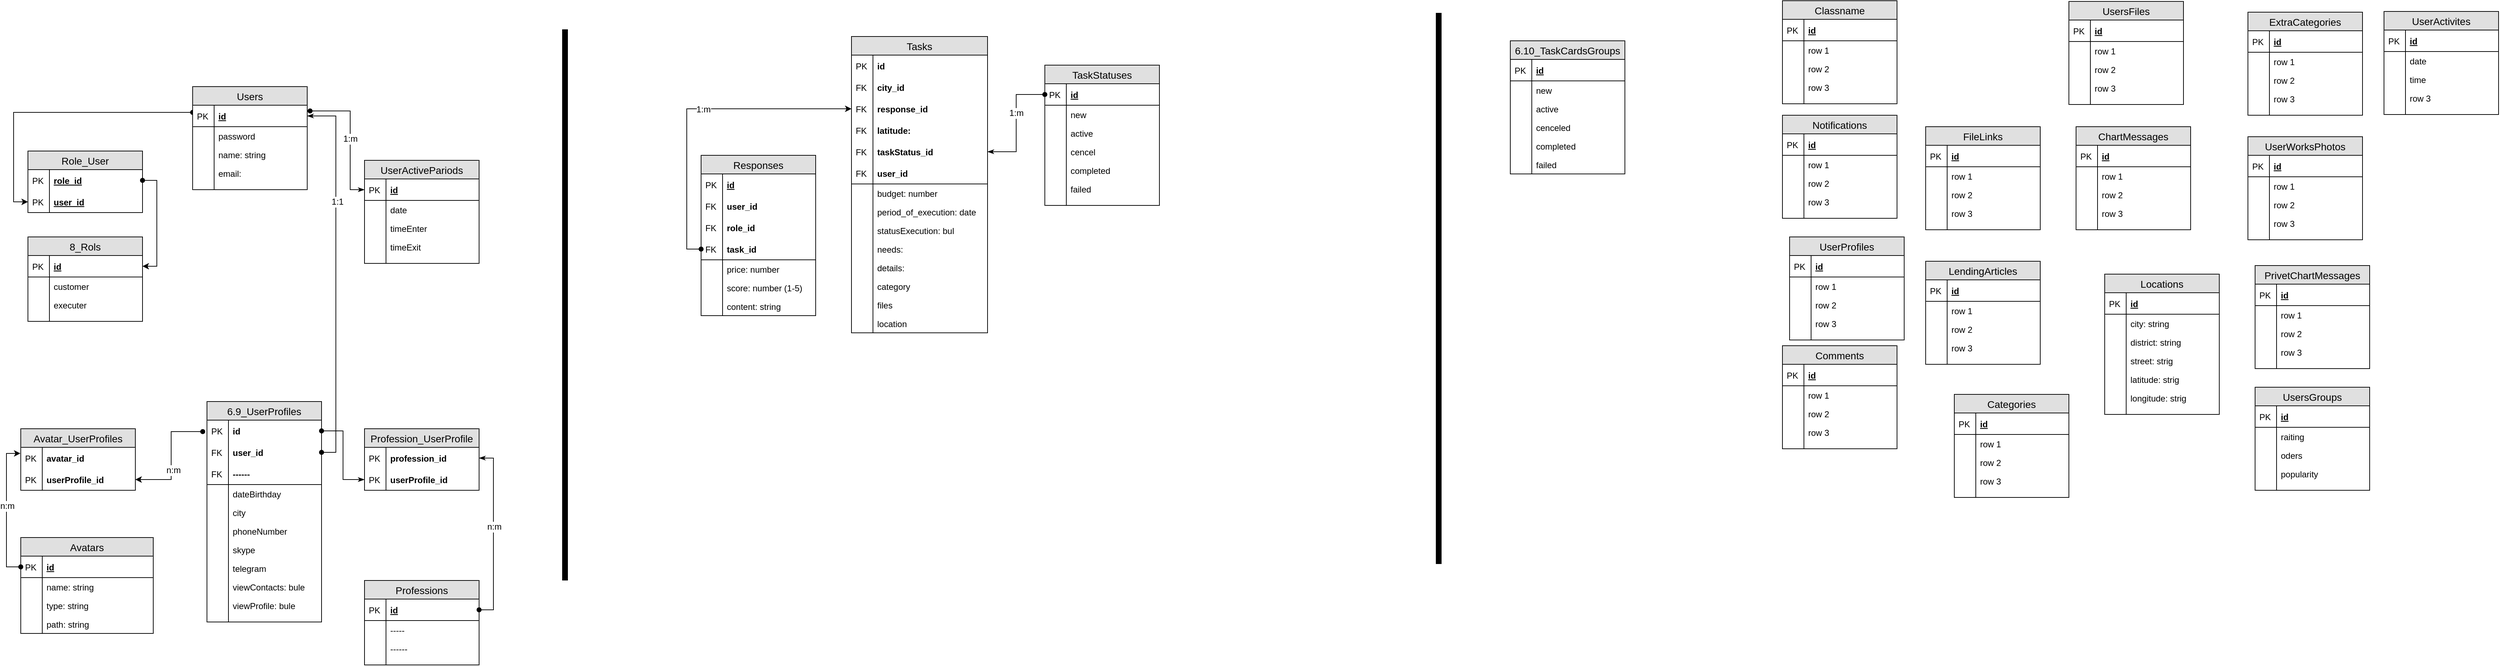 <mxfile version="12.6.2" type="device" pages="2"><diagram id="Rrya0V3wpep7MsRoBrEG" name="Classes"><mxGraphModel dx="2235" dy="851" grid="1" gridSize="10" guides="1" tooltips="1" connect="1" arrows="1" fold="1" page="1" pageScale="1" pageWidth="827" pageHeight="1169" math="0" shadow="0"><root><mxCell id="0"/><mxCell id="1" parent="0"/><mxCell id="HXB3nkf0IrG2Q2YK3c8o-1" style="edgeStyle=orthogonalEdgeStyle;rounded=0;orthogonalLoop=1;jettySize=auto;html=1;exitX=0;exitY=0.25;exitDx=0;exitDy=0;entryX=0;entryY=0.5;entryDx=0;entryDy=0;startArrow=oval;startFill=1;" parent="1" source="vXc2qLtxzcpXBwve30Rz-81" target="GgSo2sP9n79Br7PSX3m1-4" edge="1"><mxGeometry relative="1" as="geometry"/></mxCell><mxCell id="vXc2qLtxzcpXBwve30Rz-81" value="Users" style="swimlane;fontStyle=0;childLayout=stackLayout;horizontal=1;startSize=26;fillColor=#e0e0e0;horizontalStack=0;resizeParent=1;resizeParentMax=0;resizeLast=0;collapsible=1;marginBottom=0;swimlaneFillColor=#ffffff;align=center;fontSize=14;" parent="1" vertex="1"><mxGeometry x="-520" y="190" width="160" height="144" as="geometry"/></mxCell><mxCell id="vXc2qLtxzcpXBwve30Rz-82" value="id" style="shape=partialRectangle;top=0;left=0;right=0;bottom=1;align=left;verticalAlign=middle;fillColor=none;spacingLeft=34;spacingRight=4;overflow=hidden;rotatable=0;points=[[0,0.5],[1,0.5]];portConstraint=eastwest;dropTarget=0;fontStyle=5;fontSize=12;" parent="vXc2qLtxzcpXBwve30Rz-81" vertex="1"><mxGeometry y="26" width="160" height="30" as="geometry"/></mxCell><mxCell id="vXc2qLtxzcpXBwve30Rz-83" value="PK" style="shape=partialRectangle;top=0;left=0;bottom=0;fillColor=none;align=left;verticalAlign=middle;spacingLeft=4;spacingRight=4;overflow=hidden;rotatable=0;points=[];portConstraint=eastwest;part=1;fontSize=12;" parent="vXc2qLtxzcpXBwve30Rz-82" vertex="1" connectable="0"><mxGeometry width="30" height="30" as="geometry"/></mxCell><mxCell id="vXc2qLtxzcpXBwve30Rz-88" value="password" style="shape=partialRectangle;top=0;left=0;right=0;bottom=0;align=left;verticalAlign=top;fillColor=none;spacingLeft=34;spacingRight=4;overflow=hidden;rotatable=0;points=[[0,0.5],[1,0.5]];portConstraint=eastwest;dropTarget=0;fontSize=12;" parent="vXc2qLtxzcpXBwve30Rz-81" vertex="1"><mxGeometry y="56" width="160" height="26" as="geometry"/></mxCell><mxCell id="vXc2qLtxzcpXBwve30Rz-89" value="" style="shape=partialRectangle;top=0;left=0;bottom=0;fillColor=none;align=left;verticalAlign=top;spacingLeft=4;spacingRight=4;overflow=hidden;rotatable=0;points=[];portConstraint=eastwest;part=1;fontSize=12;" parent="vXc2qLtxzcpXBwve30Rz-88" vertex="1" connectable="0"><mxGeometry width="30" height="26" as="geometry"/></mxCell><mxCell id="vXc2qLtxzcpXBwve30Rz-84" value="name: string" style="shape=partialRectangle;top=0;left=0;right=0;bottom=0;align=left;verticalAlign=top;fillColor=none;spacingLeft=34;spacingRight=4;overflow=hidden;rotatable=0;points=[[0,0.5],[1,0.5]];portConstraint=eastwest;dropTarget=0;fontSize=12;" parent="vXc2qLtxzcpXBwve30Rz-81" vertex="1"><mxGeometry y="82" width="160" height="26" as="geometry"/></mxCell><mxCell id="vXc2qLtxzcpXBwve30Rz-85" value="" style="shape=partialRectangle;top=0;left=0;bottom=0;fillColor=none;align=left;verticalAlign=top;spacingLeft=4;spacingRight=4;overflow=hidden;rotatable=0;points=[];portConstraint=eastwest;part=1;fontSize=12;" parent="vXc2qLtxzcpXBwve30Rz-84" vertex="1" connectable="0"><mxGeometry width="30" height="26" as="geometry"/></mxCell><mxCell id="vXc2qLtxzcpXBwve30Rz-86" value="email:" style="shape=partialRectangle;top=0;left=0;right=0;bottom=0;align=left;verticalAlign=top;fillColor=none;spacingLeft=34;spacingRight=4;overflow=hidden;rotatable=0;points=[[0,0.5],[1,0.5]];portConstraint=eastwest;dropTarget=0;fontSize=12;" parent="vXc2qLtxzcpXBwve30Rz-81" vertex="1"><mxGeometry y="108" width="160" height="26" as="geometry"/></mxCell><mxCell id="vXc2qLtxzcpXBwve30Rz-87" value="" style="shape=partialRectangle;top=0;left=0;bottom=0;fillColor=none;align=left;verticalAlign=top;spacingLeft=4;spacingRight=4;overflow=hidden;rotatable=0;points=[];portConstraint=eastwest;part=1;fontSize=12;" parent="vXc2qLtxzcpXBwve30Rz-86" vertex="1" connectable="0"><mxGeometry width="30" height="26" as="geometry"/></mxCell><mxCell id="vXc2qLtxzcpXBwve30Rz-90" value="" style="shape=partialRectangle;top=0;left=0;right=0;bottom=0;align=left;verticalAlign=top;fillColor=none;spacingLeft=34;spacingRight=4;overflow=hidden;rotatable=0;points=[[0,0.5],[1,0.5]];portConstraint=eastwest;dropTarget=0;fontSize=12;" parent="vXc2qLtxzcpXBwve30Rz-81" vertex="1"><mxGeometry y="134" width="160" height="10" as="geometry"/></mxCell><mxCell id="vXc2qLtxzcpXBwve30Rz-91" value="" style="shape=partialRectangle;top=0;left=0;bottom=0;fillColor=none;align=left;verticalAlign=top;spacingLeft=4;spacingRight=4;overflow=hidden;rotatable=0;points=[];portConstraint=eastwest;part=1;fontSize=12;" parent="vXc2qLtxzcpXBwve30Rz-90" vertex="1" connectable="0"><mxGeometry width="30" height="10" as="geometry"/></mxCell><mxCell id="vXc2qLtxzcpXBwve30Rz-92" value="LendingArticles" style="swimlane;fontStyle=0;childLayout=stackLayout;horizontal=1;startSize=26;fillColor=#e0e0e0;horizontalStack=0;resizeParent=1;resizeParentMax=0;resizeLast=0;collapsible=1;marginBottom=0;swimlaneFillColor=#ffffff;align=center;fontSize=14;" parent="1" vertex="1"><mxGeometry x="1900" y="434" width="160" height="144" as="geometry"/></mxCell><mxCell id="vXc2qLtxzcpXBwve30Rz-93" value="id" style="shape=partialRectangle;top=0;left=0;right=0;bottom=1;align=left;verticalAlign=middle;fillColor=none;spacingLeft=34;spacingRight=4;overflow=hidden;rotatable=0;points=[[0,0.5],[1,0.5]];portConstraint=eastwest;dropTarget=0;fontStyle=5;fontSize=12;" parent="vXc2qLtxzcpXBwve30Rz-92" vertex="1"><mxGeometry y="26" width="160" height="30" as="geometry"/></mxCell><mxCell id="vXc2qLtxzcpXBwve30Rz-94" value="PK" style="shape=partialRectangle;top=0;left=0;bottom=0;fillColor=none;align=left;verticalAlign=middle;spacingLeft=4;spacingRight=4;overflow=hidden;rotatable=0;points=[];portConstraint=eastwest;part=1;fontSize=12;" parent="vXc2qLtxzcpXBwve30Rz-93" vertex="1" connectable="0"><mxGeometry width="30" height="30" as="geometry"/></mxCell><mxCell id="vXc2qLtxzcpXBwve30Rz-95" value="row 1" style="shape=partialRectangle;top=0;left=0;right=0;bottom=0;align=left;verticalAlign=top;fillColor=none;spacingLeft=34;spacingRight=4;overflow=hidden;rotatable=0;points=[[0,0.5],[1,0.5]];portConstraint=eastwest;dropTarget=0;fontSize=12;" parent="vXc2qLtxzcpXBwve30Rz-92" vertex="1"><mxGeometry y="56" width="160" height="26" as="geometry"/></mxCell><mxCell id="vXc2qLtxzcpXBwve30Rz-96" value="" style="shape=partialRectangle;top=0;left=0;bottom=0;fillColor=none;align=left;verticalAlign=top;spacingLeft=4;spacingRight=4;overflow=hidden;rotatable=0;points=[];portConstraint=eastwest;part=1;fontSize=12;" parent="vXc2qLtxzcpXBwve30Rz-95" vertex="1" connectable="0"><mxGeometry width="30" height="26" as="geometry"/></mxCell><mxCell id="vXc2qLtxzcpXBwve30Rz-97" value="row 2" style="shape=partialRectangle;top=0;left=0;right=0;bottom=0;align=left;verticalAlign=top;fillColor=none;spacingLeft=34;spacingRight=4;overflow=hidden;rotatable=0;points=[[0,0.5],[1,0.5]];portConstraint=eastwest;dropTarget=0;fontSize=12;" parent="vXc2qLtxzcpXBwve30Rz-92" vertex="1"><mxGeometry y="82" width="160" height="26" as="geometry"/></mxCell><mxCell id="vXc2qLtxzcpXBwve30Rz-98" value="" style="shape=partialRectangle;top=0;left=0;bottom=0;fillColor=none;align=left;verticalAlign=top;spacingLeft=4;spacingRight=4;overflow=hidden;rotatable=0;points=[];portConstraint=eastwest;part=1;fontSize=12;" parent="vXc2qLtxzcpXBwve30Rz-97" vertex="1" connectable="0"><mxGeometry width="30" height="26" as="geometry"/></mxCell><mxCell id="vXc2qLtxzcpXBwve30Rz-99" value="row 3" style="shape=partialRectangle;top=0;left=0;right=0;bottom=0;align=left;verticalAlign=top;fillColor=none;spacingLeft=34;spacingRight=4;overflow=hidden;rotatable=0;points=[[0,0.5],[1,0.5]];portConstraint=eastwest;dropTarget=0;fontSize=12;" parent="vXc2qLtxzcpXBwve30Rz-92" vertex="1"><mxGeometry y="108" width="160" height="26" as="geometry"/></mxCell><mxCell id="vXc2qLtxzcpXBwve30Rz-100" value="" style="shape=partialRectangle;top=0;left=0;bottom=0;fillColor=none;align=left;verticalAlign=top;spacingLeft=4;spacingRight=4;overflow=hidden;rotatable=0;points=[];portConstraint=eastwest;part=1;fontSize=12;" parent="vXc2qLtxzcpXBwve30Rz-99" vertex="1" connectable="0"><mxGeometry width="30" height="26" as="geometry"/></mxCell><mxCell id="vXc2qLtxzcpXBwve30Rz-101" value="" style="shape=partialRectangle;top=0;left=0;right=0;bottom=0;align=left;verticalAlign=top;fillColor=none;spacingLeft=34;spacingRight=4;overflow=hidden;rotatable=0;points=[[0,0.5],[1,0.5]];portConstraint=eastwest;dropTarget=0;fontSize=12;" parent="vXc2qLtxzcpXBwve30Rz-92" vertex="1"><mxGeometry y="134" width="160" height="10" as="geometry"/></mxCell><mxCell id="vXc2qLtxzcpXBwve30Rz-102" value="" style="shape=partialRectangle;top=0;left=0;bottom=0;fillColor=none;align=left;verticalAlign=top;spacingLeft=4;spacingRight=4;overflow=hidden;rotatable=0;points=[];portConstraint=eastwest;part=1;fontSize=12;" parent="vXc2qLtxzcpXBwve30Rz-101" vertex="1" connectable="0"><mxGeometry width="30" height="10" as="geometry"/></mxCell><mxCell id="vXc2qLtxzcpXBwve30Rz-103" value="Tasks" style="swimlane;fontStyle=0;childLayout=stackLayout;horizontal=1;startSize=26;fillColor=#e0e0e0;horizontalStack=0;resizeParent=1;resizeParentMax=0;resizeLast=0;collapsible=1;marginBottom=0;swimlaneFillColor=#ffffff;align=center;fontSize=14;" parent="1" vertex="1"><mxGeometry x="400" y="120" width="190" height="414" as="geometry"/></mxCell><mxCell id="KkoCiwr-fRL-zZ0WJvGV-1" value="id" style="shape=partialRectangle;top=0;left=0;right=0;bottom=1;align=left;verticalAlign=middle;fillColor=none;spacingLeft=34;spacingRight=4;overflow=hidden;rotatable=0;points=[[0,0.5],[1,0.5]];portConstraint=eastwest;dropTarget=0;fontStyle=1;fontSize=12;strokeColor=none;" parent="vXc2qLtxzcpXBwve30Rz-103" vertex="1"><mxGeometry y="26" width="190" height="30" as="geometry"/></mxCell><mxCell id="KkoCiwr-fRL-zZ0WJvGV-2" value="PK" style="shape=partialRectangle;top=0;left=0;bottom=0;fillColor=none;align=left;verticalAlign=middle;spacingLeft=4;spacingRight=4;overflow=hidden;rotatable=0;points=[];portConstraint=eastwest;part=1;fontSize=12;" parent="KkoCiwr-fRL-zZ0WJvGV-1" vertex="1" connectable="0"><mxGeometry width="30" height="30" as="geometry"/></mxCell><mxCell id="vXc2qLtxzcpXBwve30Rz-104" value="city_id" style="shape=partialRectangle;top=0;left=0;right=0;bottom=1;align=left;verticalAlign=middle;fillColor=none;spacingLeft=34;spacingRight=4;overflow=hidden;rotatable=0;points=[[0,0.5],[1,0.5]];portConstraint=eastwest;dropTarget=0;fontStyle=1;fontSize=12;strokeColor=none;" parent="vXc2qLtxzcpXBwve30Rz-103" vertex="1"><mxGeometry y="56" width="190" height="30" as="geometry"/></mxCell><mxCell id="vXc2qLtxzcpXBwve30Rz-105" value="FK" style="shape=partialRectangle;top=0;left=0;bottom=0;fillColor=none;align=left;verticalAlign=middle;spacingLeft=4;spacingRight=4;overflow=hidden;rotatable=0;points=[];portConstraint=eastwest;part=1;fontSize=12;" parent="vXc2qLtxzcpXBwve30Rz-104" vertex="1" connectable="0"><mxGeometry width="30" height="30" as="geometry"/></mxCell><mxCell id="HXB3nkf0IrG2Q2YK3c8o-13" value="response_id" style="shape=partialRectangle;top=0;left=0;right=0;bottom=1;align=left;verticalAlign=middle;fillColor=none;spacingLeft=34;spacingRight=4;overflow=hidden;rotatable=0;points=[[0,0.5],[1,0.5]];portConstraint=eastwest;dropTarget=0;fontStyle=1;fontSize=12;strokeColor=none;" parent="vXc2qLtxzcpXBwve30Rz-103" vertex="1"><mxGeometry y="86" width="190" height="30" as="geometry"/></mxCell><mxCell id="HXB3nkf0IrG2Q2YK3c8o-14" value="FK" style="shape=partialRectangle;top=0;left=0;bottom=0;fillColor=none;align=left;verticalAlign=middle;spacingLeft=4;spacingRight=4;overflow=hidden;rotatable=0;points=[];portConstraint=eastwest;part=1;fontSize=12;" parent="HXB3nkf0IrG2Q2YK3c8o-13" vertex="1" connectable="0"><mxGeometry width="30" height="30" as="geometry"/></mxCell><mxCell id="Sh47Q4CsTqwkXNY8Y_qz-1" value="latitude:" style="shape=partialRectangle;top=0;left=0;right=0;bottom=1;align=left;verticalAlign=middle;fillColor=none;spacingLeft=34;spacingRight=4;overflow=hidden;rotatable=0;points=[[0,0.5],[1,0.5]];portConstraint=eastwest;dropTarget=0;fontStyle=1;fontSize=12;strokeColor=none;" parent="vXc2qLtxzcpXBwve30Rz-103" vertex="1"><mxGeometry y="116" width="190" height="30" as="geometry"/></mxCell><mxCell id="Sh47Q4CsTqwkXNY8Y_qz-2" value="FK" style="shape=partialRectangle;top=0;left=0;bottom=0;fillColor=none;align=left;verticalAlign=middle;spacingLeft=4;spacingRight=4;overflow=hidden;rotatable=0;points=[];portConstraint=eastwest;part=1;fontSize=12;" parent="Sh47Q4CsTqwkXNY8Y_qz-1" vertex="1" connectable="0"><mxGeometry width="30" height="30" as="geometry"/></mxCell><mxCell id="-hN06o-7wt67Y8wnlMYT-7" value="taskStatus_id" style="shape=partialRectangle;top=0;left=0;right=0;bottom=1;align=left;verticalAlign=middle;fillColor=none;spacingLeft=34;spacingRight=4;overflow=hidden;rotatable=0;points=[[0,0.5],[1,0.5]];portConstraint=eastwest;dropTarget=0;fontStyle=1;fontSize=12;strokeColor=none;" vertex="1" parent="vXc2qLtxzcpXBwve30Rz-103"><mxGeometry y="146" width="190" height="30" as="geometry"/></mxCell><mxCell id="-hN06o-7wt67Y8wnlMYT-8" value="FK" style="shape=partialRectangle;top=0;left=0;bottom=0;fillColor=none;align=left;verticalAlign=middle;spacingLeft=4;spacingRight=4;overflow=hidden;rotatable=0;points=[];portConstraint=eastwest;part=1;fontSize=12;" vertex="1" connectable="0" parent="-hN06o-7wt67Y8wnlMYT-7"><mxGeometry width="30" height="30" as="geometry"/></mxCell><mxCell id="HXB3nkf0IrG2Q2YK3c8o-3" value="user_id" style="shape=partialRectangle;top=0;left=0;right=0;bottom=1;align=left;verticalAlign=middle;fillColor=none;spacingLeft=34;spacingRight=4;overflow=hidden;rotatable=0;points=[[0,0.5],[1,0.5]];portConstraint=eastwest;dropTarget=0;fontStyle=1;fontSize=12;" parent="vXc2qLtxzcpXBwve30Rz-103" vertex="1"><mxGeometry y="176" width="190" height="30" as="geometry"/></mxCell><mxCell id="HXB3nkf0IrG2Q2YK3c8o-4" value="FK" style="shape=partialRectangle;top=0;left=0;bottom=0;fillColor=none;align=left;verticalAlign=middle;spacingLeft=4;spacingRight=4;overflow=hidden;rotatable=0;points=[];portConstraint=eastwest;part=1;fontSize=12;" parent="HXB3nkf0IrG2Q2YK3c8o-3" vertex="1" connectable="0"><mxGeometry width="30" height="30" as="geometry"/></mxCell><mxCell id="vXc2qLtxzcpXBwve30Rz-106" value="budget: number" style="shape=partialRectangle;top=0;left=0;right=0;bottom=0;align=left;verticalAlign=top;fillColor=none;spacingLeft=34;spacingRight=4;overflow=hidden;rotatable=0;points=[[0,0.5],[1,0.5]];portConstraint=eastwest;dropTarget=0;fontSize=12;" parent="vXc2qLtxzcpXBwve30Rz-103" vertex="1"><mxGeometry y="206" width="190" height="26" as="geometry"/></mxCell><mxCell id="vXc2qLtxzcpXBwve30Rz-107" value="" style="shape=partialRectangle;top=0;left=0;bottom=0;fillColor=none;align=left;verticalAlign=top;spacingLeft=4;spacingRight=4;overflow=hidden;rotatable=0;points=[];portConstraint=eastwest;part=1;fontSize=12;" parent="vXc2qLtxzcpXBwve30Rz-106" vertex="1" connectable="0"><mxGeometry width="30" height="26" as="geometry"/></mxCell><mxCell id="vXc2qLtxzcpXBwve30Rz-108" value="period_of_execution: date" style="shape=partialRectangle;top=0;left=0;right=0;bottom=0;align=left;verticalAlign=top;fillColor=none;spacingLeft=34;spacingRight=4;overflow=hidden;rotatable=0;points=[[0,0.5],[1,0.5]];portConstraint=eastwest;dropTarget=0;fontSize=12;" parent="vXc2qLtxzcpXBwve30Rz-103" vertex="1"><mxGeometry y="232" width="190" height="26" as="geometry"/></mxCell><mxCell id="vXc2qLtxzcpXBwve30Rz-109" value="" style="shape=partialRectangle;top=0;left=0;bottom=0;fillColor=none;align=left;verticalAlign=top;spacingLeft=4;spacingRight=4;overflow=hidden;rotatable=0;points=[];portConstraint=eastwest;part=1;fontSize=12;" parent="vXc2qLtxzcpXBwve30Rz-108" vertex="1" connectable="0"><mxGeometry width="30" height="26" as="geometry"/></mxCell><mxCell id="vXc2qLtxzcpXBwve30Rz-110" value="statusExecution: bul" style="shape=partialRectangle;top=0;left=0;right=0;bottom=0;align=left;verticalAlign=top;fillColor=none;spacingLeft=34;spacingRight=4;overflow=hidden;rotatable=0;points=[[0,0.5],[1,0.5]];portConstraint=eastwest;dropTarget=0;fontSize=12;" parent="vXc2qLtxzcpXBwve30Rz-103" vertex="1"><mxGeometry y="258" width="190" height="26" as="geometry"/></mxCell><mxCell id="vXc2qLtxzcpXBwve30Rz-111" value="" style="shape=partialRectangle;top=0;left=0;bottom=0;fillColor=none;align=left;verticalAlign=top;spacingLeft=4;spacingRight=4;overflow=hidden;rotatable=0;points=[];portConstraint=eastwest;part=1;fontSize=12;" parent="vXc2qLtxzcpXBwve30Rz-110" vertex="1" connectable="0"><mxGeometry width="30" height="26" as="geometry"/></mxCell><mxCell id="00t3Rbm1KAPrchRIfWXp-48" value="needs:" style="shape=partialRectangle;top=0;left=0;right=0;bottom=0;align=left;verticalAlign=top;fillColor=none;spacingLeft=34;spacingRight=4;overflow=hidden;rotatable=0;points=[[0,0.5],[1,0.5]];portConstraint=eastwest;dropTarget=0;fontSize=12;" parent="vXc2qLtxzcpXBwve30Rz-103" vertex="1"><mxGeometry y="284" width="190" height="26" as="geometry"/></mxCell><mxCell id="00t3Rbm1KAPrchRIfWXp-49" value="" style="shape=partialRectangle;top=0;left=0;bottom=0;fillColor=none;align=left;verticalAlign=top;spacingLeft=4;spacingRight=4;overflow=hidden;rotatable=0;points=[];portConstraint=eastwest;part=1;fontSize=12;" parent="00t3Rbm1KAPrchRIfWXp-48" vertex="1" connectable="0"><mxGeometry width="30" height="26" as="geometry"/></mxCell><mxCell id="00t3Rbm1KAPrchRIfWXp-52" value="details:" style="shape=partialRectangle;top=0;left=0;right=0;bottom=0;align=left;verticalAlign=top;fillColor=none;spacingLeft=34;spacingRight=4;overflow=hidden;rotatable=0;points=[[0,0.5],[1,0.5]];portConstraint=eastwest;dropTarget=0;fontSize=12;" parent="vXc2qLtxzcpXBwve30Rz-103" vertex="1"><mxGeometry y="310" width="190" height="26" as="geometry"/></mxCell><mxCell id="00t3Rbm1KAPrchRIfWXp-53" value="" style="shape=partialRectangle;top=0;left=0;bottom=0;fillColor=none;align=left;verticalAlign=top;spacingLeft=4;spacingRight=4;overflow=hidden;rotatable=0;points=[];portConstraint=eastwest;part=1;fontSize=12;" parent="00t3Rbm1KAPrchRIfWXp-52" vertex="1" connectable="0"><mxGeometry width="30" height="26" as="geometry"/></mxCell><mxCell id="00t3Rbm1KAPrchRIfWXp-50" value="category" style="shape=partialRectangle;top=0;left=0;right=0;bottom=0;align=left;verticalAlign=top;fillColor=none;spacingLeft=34;spacingRight=4;overflow=hidden;rotatable=0;points=[[0,0.5],[1,0.5]];portConstraint=eastwest;dropTarget=0;fontSize=12;" parent="vXc2qLtxzcpXBwve30Rz-103" vertex="1"><mxGeometry y="336" width="190" height="26" as="geometry"/></mxCell><mxCell id="00t3Rbm1KAPrchRIfWXp-51" value="" style="shape=partialRectangle;top=0;left=0;bottom=0;fillColor=none;align=left;verticalAlign=top;spacingLeft=4;spacingRight=4;overflow=hidden;rotatable=0;points=[];portConstraint=eastwest;part=1;fontSize=12;" parent="00t3Rbm1KAPrchRIfWXp-50" vertex="1" connectable="0"><mxGeometry width="30" height="26" as="geometry"/></mxCell><mxCell id="00t3Rbm1KAPrchRIfWXp-54" value="files" style="shape=partialRectangle;top=0;left=0;right=0;bottom=0;align=left;verticalAlign=top;fillColor=none;spacingLeft=34;spacingRight=4;overflow=hidden;rotatable=0;points=[[0,0.5],[1,0.5]];portConstraint=eastwest;dropTarget=0;fontSize=12;" parent="vXc2qLtxzcpXBwve30Rz-103" vertex="1"><mxGeometry y="362" width="190" height="26" as="geometry"/></mxCell><mxCell id="00t3Rbm1KAPrchRIfWXp-55" value="" style="shape=partialRectangle;top=0;left=0;bottom=0;fillColor=none;align=left;verticalAlign=top;spacingLeft=4;spacingRight=4;overflow=hidden;rotatable=0;points=[];portConstraint=eastwest;part=1;fontSize=12;" parent="00t3Rbm1KAPrchRIfWXp-54" vertex="1" connectable="0"><mxGeometry width="30" height="26" as="geometry"/></mxCell><mxCell id="00t3Rbm1KAPrchRIfWXp-56" value="location" style="shape=partialRectangle;top=0;left=0;right=0;bottom=0;align=left;verticalAlign=top;fillColor=none;spacingLeft=34;spacingRight=4;overflow=hidden;rotatable=0;points=[[0,0.5],[1,0.5]];portConstraint=eastwest;dropTarget=0;fontSize=12;" parent="vXc2qLtxzcpXBwve30Rz-103" vertex="1"><mxGeometry y="388" width="190" height="26" as="geometry"/></mxCell><mxCell id="00t3Rbm1KAPrchRIfWXp-57" value="" style="shape=partialRectangle;top=0;left=0;bottom=0;fillColor=none;align=left;verticalAlign=top;spacingLeft=4;spacingRight=4;overflow=hidden;rotatable=0;points=[];portConstraint=eastwest;part=1;fontSize=12;" parent="00t3Rbm1KAPrchRIfWXp-56" vertex="1" connectable="0"><mxGeometry width="30" height="26" as="geometry"/></mxCell><mxCell id="vXc2qLtxzcpXBwve30Rz-114" value="8_Rols" style="swimlane;fontStyle=0;childLayout=stackLayout;horizontal=1;startSize=26;fillColor=#e0e0e0;horizontalStack=0;resizeParent=1;resizeParentMax=0;resizeLast=0;collapsible=1;marginBottom=0;swimlaneFillColor=#ffffff;align=center;fontSize=14;" parent="1" vertex="1"><mxGeometry x="-750" y="400" width="160" height="118" as="geometry"/></mxCell><mxCell id="vXc2qLtxzcpXBwve30Rz-115" value="id" style="shape=partialRectangle;top=0;left=0;right=0;bottom=1;align=left;verticalAlign=middle;fillColor=none;spacingLeft=34;spacingRight=4;overflow=hidden;rotatable=0;points=[[0,0.5],[1,0.5]];portConstraint=eastwest;dropTarget=0;fontStyle=5;fontSize=12;" parent="vXc2qLtxzcpXBwve30Rz-114" vertex="1"><mxGeometry y="26" width="160" height="30" as="geometry"/></mxCell><mxCell id="vXc2qLtxzcpXBwve30Rz-116" value="PK" style="shape=partialRectangle;top=0;left=0;bottom=0;fillColor=none;align=left;verticalAlign=middle;spacingLeft=4;spacingRight=4;overflow=hidden;rotatable=0;points=[];portConstraint=eastwest;part=1;fontSize=12;" parent="vXc2qLtxzcpXBwve30Rz-115" vertex="1" connectable="0"><mxGeometry width="30" height="30" as="geometry"/></mxCell><mxCell id="vXc2qLtxzcpXBwve30Rz-117" value="customer" style="shape=partialRectangle;top=0;left=0;right=0;bottom=0;align=left;verticalAlign=top;fillColor=none;spacingLeft=34;spacingRight=4;overflow=hidden;rotatable=0;points=[[0,0.5],[1,0.5]];portConstraint=eastwest;dropTarget=0;fontSize=12;" parent="vXc2qLtxzcpXBwve30Rz-114" vertex="1"><mxGeometry y="56" width="160" height="26" as="geometry"/></mxCell><mxCell id="vXc2qLtxzcpXBwve30Rz-118" value="" style="shape=partialRectangle;top=0;left=0;bottom=0;fillColor=none;align=left;verticalAlign=top;spacingLeft=4;spacingRight=4;overflow=hidden;rotatable=0;points=[];portConstraint=eastwest;part=1;fontSize=12;" parent="vXc2qLtxzcpXBwve30Rz-117" vertex="1" connectable="0"><mxGeometry width="30" height="26" as="geometry"/></mxCell><mxCell id="vXc2qLtxzcpXBwve30Rz-119" value="executer" style="shape=partialRectangle;top=0;left=0;right=0;bottom=0;align=left;verticalAlign=top;fillColor=none;spacingLeft=34;spacingRight=4;overflow=hidden;rotatable=0;points=[[0,0.5],[1,0.5]];portConstraint=eastwest;dropTarget=0;fontSize=12;" parent="vXc2qLtxzcpXBwve30Rz-114" vertex="1"><mxGeometry y="82" width="160" height="26" as="geometry"/></mxCell><mxCell id="vXc2qLtxzcpXBwve30Rz-120" value="" style="shape=partialRectangle;top=0;left=0;bottom=0;fillColor=none;align=left;verticalAlign=top;spacingLeft=4;spacingRight=4;overflow=hidden;rotatable=0;points=[];portConstraint=eastwest;part=1;fontSize=12;" parent="vXc2qLtxzcpXBwve30Rz-119" vertex="1" connectable="0"><mxGeometry width="30" height="26" as="geometry"/></mxCell><mxCell id="vXc2qLtxzcpXBwve30Rz-123" value="" style="shape=partialRectangle;top=0;left=0;right=0;bottom=0;align=left;verticalAlign=top;fillColor=none;spacingLeft=34;spacingRight=4;overflow=hidden;rotatable=0;points=[[0,0.5],[1,0.5]];portConstraint=eastwest;dropTarget=0;fontSize=12;" parent="vXc2qLtxzcpXBwve30Rz-114" vertex="1"><mxGeometry y="108" width="160" height="10" as="geometry"/></mxCell><mxCell id="vXc2qLtxzcpXBwve30Rz-124" value="" style="shape=partialRectangle;top=0;left=0;bottom=0;fillColor=none;align=left;verticalAlign=top;spacingLeft=4;spacingRight=4;overflow=hidden;rotatable=0;points=[];portConstraint=eastwest;part=1;fontSize=12;" parent="vXc2qLtxzcpXBwve30Rz-123" vertex="1" connectable="0"><mxGeometry width="30" height="10" as="geometry"/></mxCell><mxCell id="vXc2qLtxzcpXBwve30Rz-125" value="Categories" style="swimlane;fontStyle=0;childLayout=stackLayout;horizontal=1;startSize=26;fillColor=#e0e0e0;horizontalStack=0;resizeParent=1;resizeParentMax=0;resizeLast=0;collapsible=1;marginBottom=0;swimlaneFillColor=#ffffff;align=center;fontSize=14;" parent="1" vertex="1"><mxGeometry x="1940" y="620" width="160" height="144" as="geometry"/></mxCell><mxCell id="vXc2qLtxzcpXBwve30Rz-126" value="id" style="shape=partialRectangle;top=0;left=0;right=0;bottom=1;align=left;verticalAlign=middle;fillColor=none;spacingLeft=34;spacingRight=4;overflow=hidden;rotatable=0;points=[[0,0.5],[1,0.5]];portConstraint=eastwest;dropTarget=0;fontStyle=5;fontSize=12;" parent="vXc2qLtxzcpXBwve30Rz-125" vertex="1"><mxGeometry y="26" width="160" height="30" as="geometry"/></mxCell><mxCell id="vXc2qLtxzcpXBwve30Rz-127" value="PK" style="shape=partialRectangle;top=0;left=0;bottom=0;fillColor=none;align=left;verticalAlign=middle;spacingLeft=4;spacingRight=4;overflow=hidden;rotatable=0;points=[];portConstraint=eastwest;part=1;fontSize=12;" parent="vXc2qLtxzcpXBwve30Rz-126" vertex="1" connectable="0"><mxGeometry width="30" height="30" as="geometry"/></mxCell><mxCell id="vXc2qLtxzcpXBwve30Rz-128" value="row 1" style="shape=partialRectangle;top=0;left=0;right=0;bottom=0;align=left;verticalAlign=top;fillColor=none;spacingLeft=34;spacingRight=4;overflow=hidden;rotatable=0;points=[[0,0.5],[1,0.5]];portConstraint=eastwest;dropTarget=0;fontSize=12;" parent="vXc2qLtxzcpXBwve30Rz-125" vertex="1"><mxGeometry y="56" width="160" height="26" as="geometry"/></mxCell><mxCell id="vXc2qLtxzcpXBwve30Rz-129" value="" style="shape=partialRectangle;top=0;left=0;bottom=0;fillColor=none;align=left;verticalAlign=top;spacingLeft=4;spacingRight=4;overflow=hidden;rotatable=0;points=[];portConstraint=eastwest;part=1;fontSize=12;" parent="vXc2qLtxzcpXBwve30Rz-128" vertex="1" connectable="0"><mxGeometry width="30" height="26" as="geometry"/></mxCell><mxCell id="vXc2qLtxzcpXBwve30Rz-130" value="row 2" style="shape=partialRectangle;top=0;left=0;right=0;bottom=0;align=left;verticalAlign=top;fillColor=none;spacingLeft=34;spacingRight=4;overflow=hidden;rotatable=0;points=[[0,0.5],[1,0.5]];portConstraint=eastwest;dropTarget=0;fontSize=12;" parent="vXc2qLtxzcpXBwve30Rz-125" vertex="1"><mxGeometry y="82" width="160" height="26" as="geometry"/></mxCell><mxCell id="vXc2qLtxzcpXBwve30Rz-131" value="" style="shape=partialRectangle;top=0;left=0;bottom=0;fillColor=none;align=left;verticalAlign=top;spacingLeft=4;spacingRight=4;overflow=hidden;rotatable=0;points=[];portConstraint=eastwest;part=1;fontSize=12;" parent="vXc2qLtxzcpXBwve30Rz-130" vertex="1" connectable="0"><mxGeometry width="30" height="26" as="geometry"/></mxCell><mxCell id="vXc2qLtxzcpXBwve30Rz-132" value="row 3" style="shape=partialRectangle;top=0;left=0;right=0;bottom=0;align=left;verticalAlign=top;fillColor=none;spacingLeft=34;spacingRight=4;overflow=hidden;rotatable=0;points=[[0,0.5],[1,0.5]];portConstraint=eastwest;dropTarget=0;fontSize=12;" parent="vXc2qLtxzcpXBwve30Rz-125" vertex="1"><mxGeometry y="108" width="160" height="26" as="geometry"/></mxCell><mxCell id="vXc2qLtxzcpXBwve30Rz-133" value="" style="shape=partialRectangle;top=0;left=0;bottom=0;fillColor=none;align=left;verticalAlign=top;spacingLeft=4;spacingRight=4;overflow=hidden;rotatable=0;points=[];portConstraint=eastwest;part=1;fontSize=12;" parent="vXc2qLtxzcpXBwve30Rz-132" vertex="1" connectable="0"><mxGeometry width="30" height="26" as="geometry"/></mxCell><mxCell id="vXc2qLtxzcpXBwve30Rz-134" value="" style="shape=partialRectangle;top=0;left=0;right=0;bottom=0;align=left;verticalAlign=top;fillColor=none;spacingLeft=34;spacingRight=4;overflow=hidden;rotatable=0;points=[[0,0.5],[1,0.5]];portConstraint=eastwest;dropTarget=0;fontSize=12;" parent="vXc2qLtxzcpXBwve30Rz-125" vertex="1"><mxGeometry y="134" width="160" height="10" as="geometry"/></mxCell><mxCell id="vXc2qLtxzcpXBwve30Rz-135" value="" style="shape=partialRectangle;top=0;left=0;bottom=0;fillColor=none;align=left;verticalAlign=top;spacingLeft=4;spacingRight=4;overflow=hidden;rotatable=0;points=[];portConstraint=eastwest;part=1;fontSize=12;" parent="vXc2qLtxzcpXBwve30Rz-134" vertex="1" connectable="0"><mxGeometry width="30" height="10" as="geometry"/></mxCell><mxCell id="vXc2qLtxzcpXBwve30Rz-136" value="ExtraCategories" style="swimlane;fontStyle=0;childLayout=stackLayout;horizontal=1;startSize=26;fillColor=#e0e0e0;horizontalStack=0;resizeParent=1;resizeParentMax=0;resizeLast=0;collapsible=1;marginBottom=0;swimlaneFillColor=#ffffff;align=center;fontSize=14;" parent="1" vertex="1"><mxGeometry x="2350" y="86" width="160" height="144" as="geometry"/></mxCell><mxCell id="vXc2qLtxzcpXBwve30Rz-137" value="id" style="shape=partialRectangle;top=0;left=0;right=0;bottom=1;align=left;verticalAlign=middle;fillColor=none;spacingLeft=34;spacingRight=4;overflow=hidden;rotatable=0;points=[[0,0.5],[1,0.5]];portConstraint=eastwest;dropTarget=0;fontStyle=5;fontSize=12;" parent="vXc2qLtxzcpXBwve30Rz-136" vertex="1"><mxGeometry y="26" width="160" height="30" as="geometry"/></mxCell><mxCell id="vXc2qLtxzcpXBwve30Rz-138" value="PK" style="shape=partialRectangle;top=0;left=0;bottom=0;fillColor=none;align=left;verticalAlign=middle;spacingLeft=4;spacingRight=4;overflow=hidden;rotatable=0;points=[];portConstraint=eastwest;part=1;fontSize=12;" parent="vXc2qLtxzcpXBwve30Rz-137" vertex="1" connectable="0"><mxGeometry width="30" height="30" as="geometry"/></mxCell><mxCell id="vXc2qLtxzcpXBwve30Rz-139" value="row 1" style="shape=partialRectangle;top=0;left=0;right=0;bottom=0;align=left;verticalAlign=top;fillColor=none;spacingLeft=34;spacingRight=4;overflow=hidden;rotatable=0;points=[[0,0.5],[1,0.5]];portConstraint=eastwest;dropTarget=0;fontSize=12;" parent="vXc2qLtxzcpXBwve30Rz-136" vertex="1"><mxGeometry y="56" width="160" height="26" as="geometry"/></mxCell><mxCell id="vXc2qLtxzcpXBwve30Rz-140" value="" style="shape=partialRectangle;top=0;left=0;bottom=0;fillColor=none;align=left;verticalAlign=top;spacingLeft=4;spacingRight=4;overflow=hidden;rotatable=0;points=[];portConstraint=eastwest;part=1;fontSize=12;" parent="vXc2qLtxzcpXBwve30Rz-139" vertex="1" connectable="0"><mxGeometry width="30" height="26" as="geometry"/></mxCell><mxCell id="vXc2qLtxzcpXBwve30Rz-141" value="row 2" style="shape=partialRectangle;top=0;left=0;right=0;bottom=0;align=left;verticalAlign=top;fillColor=none;spacingLeft=34;spacingRight=4;overflow=hidden;rotatable=0;points=[[0,0.5],[1,0.5]];portConstraint=eastwest;dropTarget=0;fontSize=12;" parent="vXc2qLtxzcpXBwve30Rz-136" vertex="1"><mxGeometry y="82" width="160" height="26" as="geometry"/></mxCell><mxCell id="vXc2qLtxzcpXBwve30Rz-142" value="" style="shape=partialRectangle;top=0;left=0;bottom=0;fillColor=none;align=left;verticalAlign=top;spacingLeft=4;spacingRight=4;overflow=hidden;rotatable=0;points=[];portConstraint=eastwest;part=1;fontSize=12;" parent="vXc2qLtxzcpXBwve30Rz-141" vertex="1" connectable="0"><mxGeometry width="30" height="26" as="geometry"/></mxCell><mxCell id="vXc2qLtxzcpXBwve30Rz-143" value="row 3" style="shape=partialRectangle;top=0;left=0;right=0;bottom=0;align=left;verticalAlign=top;fillColor=none;spacingLeft=34;spacingRight=4;overflow=hidden;rotatable=0;points=[[0,0.5],[1,0.5]];portConstraint=eastwest;dropTarget=0;fontSize=12;" parent="vXc2qLtxzcpXBwve30Rz-136" vertex="1"><mxGeometry y="108" width="160" height="26" as="geometry"/></mxCell><mxCell id="vXc2qLtxzcpXBwve30Rz-144" value="" style="shape=partialRectangle;top=0;left=0;bottom=0;fillColor=none;align=left;verticalAlign=top;spacingLeft=4;spacingRight=4;overflow=hidden;rotatable=0;points=[];portConstraint=eastwest;part=1;fontSize=12;" parent="vXc2qLtxzcpXBwve30Rz-143" vertex="1" connectable="0"><mxGeometry width="30" height="26" as="geometry"/></mxCell><mxCell id="vXc2qLtxzcpXBwve30Rz-145" value="" style="shape=partialRectangle;top=0;left=0;right=0;bottom=0;align=left;verticalAlign=top;fillColor=none;spacingLeft=34;spacingRight=4;overflow=hidden;rotatable=0;points=[[0,0.5],[1,0.5]];portConstraint=eastwest;dropTarget=0;fontSize=12;" parent="vXc2qLtxzcpXBwve30Rz-136" vertex="1"><mxGeometry y="134" width="160" height="10" as="geometry"/></mxCell><mxCell id="vXc2qLtxzcpXBwve30Rz-146" value="" style="shape=partialRectangle;top=0;left=0;bottom=0;fillColor=none;align=left;verticalAlign=top;spacingLeft=4;spacingRight=4;overflow=hidden;rotatable=0;points=[];portConstraint=eastwest;part=1;fontSize=12;" parent="vXc2qLtxzcpXBwve30Rz-145" vertex="1" connectable="0"><mxGeometry width="30" height="10" as="geometry"/></mxCell><mxCell id="vXc2qLtxzcpXBwve30Rz-147" value="Locations" style="swimlane;fontStyle=0;childLayout=stackLayout;horizontal=1;startSize=26;fillColor=#e0e0e0;horizontalStack=0;resizeParent=1;resizeParentMax=0;resizeLast=0;collapsible=1;marginBottom=0;swimlaneFillColor=#ffffff;align=center;fontSize=14;" parent="1" vertex="1"><mxGeometry x="2150" y="452" width="160" height="196" as="geometry"/></mxCell><mxCell id="vXc2qLtxzcpXBwve30Rz-148" value="id" style="shape=partialRectangle;top=0;left=0;right=0;bottom=1;align=left;verticalAlign=middle;fillColor=none;spacingLeft=34;spacingRight=4;overflow=hidden;rotatable=0;points=[[0,0.5],[1,0.5]];portConstraint=eastwest;dropTarget=0;fontStyle=5;fontSize=12;" parent="vXc2qLtxzcpXBwve30Rz-147" vertex="1"><mxGeometry y="26" width="160" height="30" as="geometry"/></mxCell><mxCell id="vXc2qLtxzcpXBwve30Rz-149" value="PK" style="shape=partialRectangle;top=0;left=0;bottom=0;fillColor=none;align=left;verticalAlign=middle;spacingLeft=4;spacingRight=4;overflow=hidden;rotatable=0;points=[];portConstraint=eastwest;part=1;fontSize=12;" parent="vXc2qLtxzcpXBwve30Rz-148" vertex="1" connectable="0"><mxGeometry width="30" height="30" as="geometry"/></mxCell><mxCell id="vXc2qLtxzcpXBwve30Rz-152" value="city: string" style="shape=partialRectangle;top=0;left=0;right=0;bottom=0;align=left;verticalAlign=top;fillColor=none;spacingLeft=34;spacingRight=4;overflow=hidden;rotatable=0;points=[[0,0.5],[1,0.5]];portConstraint=eastwest;dropTarget=0;fontSize=12;" parent="vXc2qLtxzcpXBwve30Rz-147" vertex="1"><mxGeometry y="56" width="160" height="26" as="geometry"/></mxCell><mxCell id="vXc2qLtxzcpXBwve30Rz-153" value="" style="shape=partialRectangle;top=0;left=0;bottom=0;fillColor=none;align=left;verticalAlign=top;spacingLeft=4;spacingRight=4;overflow=hidden;rotatable=0;points=[];portConstraint=eastwest;part=1;fontSize=12;" parent="vXc2qLtxzcpXBwve30Rz-152" vertex="1" connectable="0"><mxGeometry width="30" height="26" as="geometry"/></mxCell><mxCell id="vXc2qLtxzcpXBwve30Rz-158" value="district: string" style="shape=partialRectangle;top=0;left=0;right=0;bottom=0;align=left;verticalAlign=top;fillColor=none;spacingLeft=34;spacingRight=4;overflow=hidden;rotatable=0;points=[[0,0.5],[1,0.5]];portConstraint=eastwest;dropTarget=0;fontSize=12;" parent="vXc2qLtxzcpXBwve30Rz-147" vertex="1"><mxGeometry y="82" width="160" height="26" as="geometry"/></mxCell><mxCell id="vXc2qLtxzcpXBwve30Rz-159" value="" style="shape=partialRectangle;top=0;left=0;bottom=0;fillColor=none;align=left;verticalAlign=top;spacingLeft=4;spacingRight=4;overflow=hidden;rotatable=0;points=[];portConstraint=eastwest;part=1;fontSize=12;" parent="vXc2qLtxzcpXBwve30Rz-158" vertex="1" connectable="0"><mxGeometry width="30" height="26" as="geometry"/></mxCell><mxCell id="vXc2qLtxzcpXBwve30Rz-154" value="street: strig" style="shape=partialRectangle;top=0;left=0;right=0;bottom=0;align=left;verticalAlign=top;fillColor=none;spacingLeft=34;spacingRight=4;overflow=hidden;rotatable=0;points=[[0,0.5],[1,0.5]];portConstraint=eastwest;dropTarget=0;fontSize=12;" parent="vXc2qLtxzcpXBwve30Rz-147" vertex="1"><mxGeometry y="108" width="160" height="26" as="geometry"/></mxCell><mxCell id="vXc2qLtxzcpXBwve30Rz-155" value="" style="shape=partialRectangle;top=0;left=0;bottom=0;fillColor=none;align=left;verticalAlign=top;spacingLeft=4;spacingRight=4;overflow=hidden;rotatable=0;points=[];portConstraint=eastwest;part=1;fontSize=12;" parent="vXc2qLtxzcpXBwve30Rz-154" vertex="1" connectable="0"><mxGeometry width="30" height="26" as="geometry"/></mxCell><mxCell id="vXc2qLtxzcpXBwve30Rz-160" value="latitude: strig" style="shape=partialRectangle;top=0;left=0;right=0;bottom=0;align=left;verticalAlign=top;fillColor=none;spacingLeft=34;spacingRight=4;overflow=hidden;rotatable=0;points=[[0,0.5],[1,0.5]];portConstraint=eastwest;dropTarget=0;fontSize=12;" parent="vXc2qLtxzcpXBwve30Rz-147" vertex="1"><mxGeometry y="134" width="160" height="26" as="geometry"/></mxCell><mxCell id="vXc2qLtxzcpXBwve30Rz-161" value="" style="shape=partialRectangle;top=0;left=0;bottom=0;fillColor=none;align=left;verticalAlign=top;spacingLeft=4;spacingRight=4;overflow=hidden;rotatable=0;points=[];portConstraint=eastwest;part=1;fontSize=12;" parent="vXc2qLtxzcpXBwve30Rz-160" vertex="1" connectable="0"><mxGeometry width="30" height="26" as="geometry"/></mxCell><mxCell id="vXc2qLtxzcpXBwve30Rz-162" value="longitude: strig" style="shape=partialRectangle;top=0;left=0;right=0;bottom=0;align=left;verticalAlign=top;fillColor=none;spacingLeft=34;spacingRight=4;overflow=hidden;rotatable=0;points=[[0,0.5],[1,0.5]];portConstraint=eastwest;dropTarget=0;fontSize=12;" parent="vXc2qLtxzcpXBwve30Rz-147" vertex="1"><mxGeometry y="160" width="160" height="26" as="geometry"/></mxCell><mxCell id="vXc2qLtxzcpXBwve30Rz-163" value="" style="shape=partialRectangle;top=0;left=0;bottom=0;fillColor=none;align=left;verticalAlign=top;spacingLeft=4;spacingRight=4;overflow=hidden;rotatable=0;points=[];portConstraint=eastwest;part=1;fontSize=12;" parent="vXc2qLtxzcpXBwve30Rz-162" vertex="1" connectable="0"><mxGeometry width="30" height="26" as="geometry"/></mxCell><mxCell id="vXc2qLtxzcpXBwve30Rz-156" value="" style="shape=partialRectangle;top=0;left=0;right=0;bottom=0;align=left;verticalAlign=top;fillColor=none;spacingLeft=34;spacingRight=4;overflow=hidden;rotatable=0;points=[[0,0.5],[1,0.5]];portConstraint=eastwest;dropTarget=0;fontSize=12;" parent="vXc2qLtxzcpXBwve30Rz-147" vertex="1"><mxGeometry y="186" width="160" height="10" as="geometry"/></mxCell><mxCell id="vXc2qLtxzcpXBwve30Rz-157" value="" style="shape=partialRectangle;top=0;left=0;bottom=0;fillColor=none;align=left;verticalAlign=top;spacingLeft=4;spacingRight=4;overflow=hidden;rotatable=0;points=[];portConstraint=eastwest;part=1;fontSize=12;" parent="vXc2qLtxzcpXBwve30Rz-156" vertex="1" connectable="0"><mxGeometry width="30" height="10" as="geometry"/></mxCell><mxCell id="vXc2qLtxzcpXBwve30Rz-164" value="Comments" style="swimlane;fontStyle=0;childLayout=stackLayout;horizontal=1;startSize=26;fillColor=#e0e0e0;horizontalStack=0;resizeParent=1;resizeParentMax=0;resizeLast=0;collapsible=1;marginBottom=0;swimlaneFillColor=#ffffff;align=center;fontSize=14;" parent="1" vertex="1"><mxGeometry x="1700" y="552" width="160" height="144" as="geometry"/></mxCell><mxCell id="vXc2qLtxzcpXBwve30Rz-165" value="id" style="shape=partialRectangle;top=0;left=0;right=0;bottom=1;align=left;verticalAlign=middle;fillColor=none;spacingLeft=34;spacingRight=4;overflow=hidden;rotatable=0;points=[[0,0.5],[1,0.5]];portConstraint=eastwest;dropTarget=0;fontStyle=5;fontSize=12;" parent="vXc2qLtxzcpXBwve30Rz-164" vertex="1"><mxGeometry y="26" width="160" height="30" as="geometry"/></mxCell><mxCell id="vXc2qLtxzcpXBwve30Rz-166" value="PK" style="shape=partialRectangle;top=0;left=0;bottom=0;fillColor=none;align=left;verticalAlign=middle;spacingLeft=4;spacingRight=4;overflow=hidden;rotatable=0;points=[];portConstraint=eastwest;part=1;fontSize=12;" parent="vXc2qLtxzcpXBwve30Rz-165" vertex="1" connectable="0"><mxGeometry width="30" height="30" as="geometry"/></mxCell><mxCell id="vXc2qLtxzcpXBwve30Rz-167" value="row 1" style="shape=partialRectangle;top=0;left=0;right=0;bottom=0;align=left;verticalAlign=top;fillColor=none;spacingLeft=34;spacingRight=4;overflow=hidden;rotatable=0;points=[[0,0.5],[1,0.5]];portConstraint=eastwest;dropTarget=0;fontSize=12;" parent="vXc2qLtxzcpXBwve30Rz-164" vertex="1"><mxGeometry y="56" width="160" height="26" as="geometry"/></mxCell><mxCell id="vXc2qLtxzcpXBwve30Rz-168" value="" style="shape=partialRectangle;top=0;left=0;bottom=0;fillColor=none;align=left;verticalAlign=top;spacingLeft=4;spacingRight=4;overflow=hidden;rotatable=0;points=[];portConstraint=eastwest;part=1;fontSize=12;" parent="vXc2qLtxzcpXBwve30Rz-167" vertex="1" connectable="0"><mxGeometry width="30" height="26" as="geometry"/></mxCell><mxCell id="vXc2qLtxzcpXBwve30Rz-169" value="row 2" style="shape=partialRectangle;top=0;left=0;right=0;bottom=0;align=left;verticalAlign=top;fillColor=none;spacingLeft=34;spacingRight=4;overflow=hidden;rotatable=0;points=[[0,0.5],[1,0.5]];portConstraint=eastwest;dropTarget=0;fontSize=12;" parent="vXc2qLtxzcpXBwve30Rz-164" vertex="1"><mxGeometry y="82" width="160" height="26" as="geometry"/></mxCell><mxCell id="vXc2qLtxzcpXBwve30Rz-170" value="" style="shape=partialRectangle;top=0;left=0;bottom=0;fillColor=none;align=left;verticalAlign=top;spacingLeft=4;spacingRight=4;overflow=hidden;rotatable=0;points=[];portConstraint=eastwest;part=1;fontSize=12;" parent="vXc2qLtxzcpXBwve30Rz-169" vertex="1" connectable="0"><mxGeometry width="30" height="26" as="geometry"/></mxCell><mxCell id="vXc2qLtxzcpXBwve30Rz-171" value="row 3" style="shape=partialRectangle;top=0;left=0;right=0;bottom=0;align=left;verticalAlign=top;fillColor=none;spacingLeft=34;spacingRight=4;overflow=hidden;rotatable=0;points=[[0,0.5],[1,0.5]];portConstraint=eastwest;dropTarget=0;fontSize=12;" parent="vXc2qLtxzcpXBwve30Rz-164" vertex="1"><mxGeometry y="108" width="160" height="26" as="geometry"/></mxCell><mxCell id="vXc2qLtxzcpXBwve30Rz-172" value="" style="shape=partialRectangle;top=0;left=0;bottom=0;fillColor=none;align=left;verticalAlign=top;spacingLeft=4;spacingRight=4;overflow=hidden;rotatable=0;points=[];portConstraint=eastwest;part=1;fontSize=12;" parent="vXc2qLtxzcpXBwve30Rz-171" vertex="1" connectable="0"><mxGeometry width="30" height="26" as="geometry"/></mxCell><mxCell id="vXc2qLtxzcpXBwve30Rz-173" value="" style="shape=partialRectangle;top=0;left=0;right=0;bottom=0;align=left;verticalAlign=top;fillColor=none;spacingLeft=34;spacingRight=4;overflow=hidden;rotatable=0;points=[[0,0.5],[1,0.5]];portConstraint=eastwest;dropTarget=0;fontSize=12;" parent="vXc2qLtxzcpXBwve30Rz-164" vertex="1"><mxGeometry y="134" width="160" height="10" as="geometry"/></mxCell><mxCell id="vXc2qLtxzcpXBwve30Rz-174" value="" style="shape=partialRectangle;top=0;left=0;bottom=0;fillColor=none;align=left;verticalAlign=top;spacingLeft=4;spacingRight=4;overflow=hidden;rotatable=0;points=[];portConstraint=eastwest;part=1;fontSize=12;" parent="vXc2qLtxzcpXBwve30Rz-173" vertex="1" connectable="0"><mxGeometry width="30" height="10" as="geometry"/></mxCell><mxCell id="vXc2qLtxzcpXBwve30Rz-175" value="UserWorksPhotos" style="swimlane;fontStyle=0;childLayout=stackLayout;horizontal=1;startSize=26;fillColor=#e0e0e0;horizontalStack=0;resizeParent=1;resizeParentMax=0;resizeLast=0;collapsible=1;marginBottom=0;swimlaneFillColor=#ffffff;align=center;fontSize=14;" parent="1" vertex="1"><mxGeometry x="2350" y="260" width="160" height="144" as="geometry"/></mxCell><mxCell id="vXc2qLtxzcpXBwve30Rz-176" value="id" style="shape=partialRectangle;top=0;left=0;right=0;bottom=1;align=left;verticalAlign=middle;fillColor=none;spacingLeft=34;spacingRight=4;overflow=hidden;rotatable=0;points=[[0,0.5],[1,0.5]];portConstraint=eastwest;dropTarget=0;fontStyle=5;fontSize=12;" parent="vXc2qLtxzcpXBwve30Rz-175" vertex="1"><mxGeometry y="26" width="160" height="30" as="geometry"/></mxCell><mxCell id="vXc2qLtxzcpXBwve30Rz-177" value="PK" style="shape=partialRectangle;top=0;left=0;bottom=0;fillColor=none;align=left;verticalAlign=middle;spacingLeft=4;spacingRight=4;overflow=hidden;rotatable=0;points=[];portConstraint=eastwest;part=1;fontSize=12;" parent="vXc2qLtxzcpXBwve30Rz-176" vertex="1" connectable="0"><mxGeometry width="30" height="30" as="geometry"/></mxCell><mxCell id="vXc2qLtxzcpXBwve30Rz-178" value="row 1" style="shape=partialRectangle;top=0;left=0;right=0;bottom=0;align=left;verticalAlign=top;fillColor=none;spacingLeft=34;spacingRight=4;overflow=hidden;rotatable=0;points=[[0,0.5],[1,0.5]];portConstraint=eastwest;dropTarget=0;fontSize=12;" parent="vXc2qLtxzcpXBwve30Rz-175" vertex="1"><mxGeometry y="56" width="160" height="26" as="geometry"/></mxCell><mxCell id="vXc2qLtxzcpXBwve30Rz-179" value="" style="shape=partialRectangle;top=0;left=0;bottom=0;fillColor=none;align=left;verticalAlign=top;spacingLeft=4;spacingRight=4;overflow=hidden;rotatable=0;points=[];portConstraint=eastwest;part=1;fontSize=12;" parent="vXc2qLtxzcpXBwve30Rz-178" vertex="1" connectable="0"><mxGeometry width="30" height="26" as="geometry"/></mxCell><mxCell id="vXc2qLtxzcpXBwve30Rz-180" value="row 2" style="shape=partialRectangle;top=0;left=0;right=0;bottom=0;align=left;verticalAlign=top;fillColor=none;spacingLeft=34;spacingRight=4;overflow=hidden;rotatable=0;points=[[0,0.5],[1,0.5]];portConstraint=eastwest;dropTarget=0;fontSize=12;" parent="vXc2qLtxzcpXBwve30Rz-175" vertex="1"><mxGeometry y="82" width="160" height="26" as="geometry"/></mxCell><mxCell id="vXc2qLtxzcpXBwve30Rz-181" value="" style="shape=partialRectangle;top=0;left=0;bottom=0;fillColor=none;align=left;verticalAlign=top;spacingLeft=4;spacingRight=4;overflow=hidden;rotatable=0;points=[];portConstraint=eastwest;part=1;fontSize=12;" parent="vXc2qLtxzcpXBwve30Rz-180" vertex="1" connectable="0"><mxGeometry width="30" height="26" as="geometry"/></mxCell><mxCell id="vXc2qLtxzcpXBwve30Rz-182" value="row 3" style="shape=partialRectangle;top=0;left=0;right=0;bottom=0;align=left;verticalAlign=top;fillColor=none;spacingLeft=34;spacingRight=4;overflow=hidden;rotatable=0;points=[[0,0.5],[1,0.5]];portConstraint=eastwest;dropTarget=0;fontSize=12;" parent="vXc2qLtxzcpXBwve30Rz-175" vertex="1"><mxGeometry y="108" width="160" height="26" as="geometry"/></mxCell><mxCell id="vXc2qLtxzcpXBwve30Rz-183" value="" style="shape=partialRectangle;top=0;left=0;bottom=0;fillColor=none;align=left;verticalAlign=top;spacingLeft=4;spacingRight=4;overflow=hidden;rotatable=0;points=[];portConstraint=eastwest;part=1;fontSize=12;" parent="vXc2qLtxzcpXBwve30Rz-182" vertex="1" connectable="0"><mxGeometry width="30" height="26" as="geometry"/></mxCell><mxCell id="vXc2qLtxzcpXBwve30Rz-184" value="" style="shape=partialRectangle;top=0;left=0;right=0;bottom=0;align=left;verticalAlign=top;fillColor=none;spacingLeft=34;spacingRight=4;overflow=hidden;rotatable=0;points=[[0,0.5],[1,0.5]];portConstraint=eastwest;dropTarget=0;fontSize=12;" parent="vXc2qLtxzcpXBwve30Rz-175" vertex="1"><mxGeometry y="134" width="160" height="10" as="geometry"/></mxCell><mxCell id="vXc2qLtxzcpXBwve30Rz-185" value="" style="shape=partialRectangle;top=0;left=0;bottom=0;fillColor=none;align=left;verticalAlign=top;spacingLeft=4;spacingRight=4;overflow=hidden;rotatable=0;points=[];portConstraint=eastwest;part=1;fontSize=12;" parent="vXc2qLtxzcpXBwve30Rz-184" vertex="1" connectable="0"><mxGeometry width="30" height="10" as="geometry"/></mxCell><mxCell id="vXc2qLtxzcpXBwve30Rz-186" value="TaskStatuses" style="swimlane;fontStyle=0;childLayout=stackLayout;horizontal=1;startSize=26;fillColor=#e0e0e0;horizontalStack=0;resizeParent=1;resizeParentMax=0;resizeLast=0;collapsible=1;marginBottom=0;swimlaneFillColor=#ffffff;align=center;fontSize=14;" parent="1" vertex="1"><mxGeometry x="670" y="160" width="160" height="196" as="geometry"/></mxCell><mxCell id="vXc2qLtxzcpXBwve30Rz-187" value="id" style="shape=partialRectangle;top=0;left=0;right=0;bottom=1;align=left;verticalAlign=middle;fillColor=none;spacingLeft=34;spacingRight=4;overflow=hidden;rotatable=0;points=[[0,0.5],[1,0.5]];portConstraint=eastwest;dropTarget=0;fontStyle=5;fontSize=12;" parent="vXc2qLtxzcpXBwve30Rz-186" vertex="1"><mxGeometry y="26" width="160" height="30" as="geometry"/></mxCell><mxCell id="vXc2qLtxzcpXBwve30Rz-188" value="PK" style="shape=partialRectangle;top=0;left=0;bottom=0;fillColor=none;align=left;verticalAlign=middle;spacingLeft=4;spacingRight=4;overflow=hidden;rotatable=0;points=[];portConstraint=eastwest;part=1;fontSize=12;" parent="vXc2qLtxzcpXBwve30Rz-187" vertex="1" connectable="0"><mxGeometry width="30" height="30" as="geometry"/></mxCell><mxCell id="vXc2qLtxzcpXBwve30Rz-189" value="new" style="shape=partialRectangle;top=0;left=0;right=0;bottom=0;align=left;verticalAlign=top;fillColor=none;spacingLeft=34;spacingRight=4;overflow=hidden;rotatable=0;points=[[0,0.5],[1,0.5]];portConstraint=eastwest;dropTarget=0;fontSize=12;" parent="vXc2qLtxzcpXBwve30Rz-186" vertex="1"><mxGeometry y="56" width="160" height="26" as="geometry"/></mxCell><mxCell id="vXc2qLtxzcpXBwve30Rz-190" value="" style="shape=partialRectangle;top=0;left=0;bottom=0;fillColor=none;align=left;verticalAlign=top;spacingLeft=4;spacingRight=4;overflow=hidden;rotatable=0;points=[];portConstraint=eastwest;part=1;fontSize=12;" parent="vXc2qLtxzcpXBwve30Rz-189" vertex="1" connectable="0"><mxGeometry width="30" height="26" as="geometry"/></mxCell><mxCell id="vXc2qLtxzcpXBwve30Rz-191" value="active" style="shape=partialRectangle;top=0;left=0;right=0;bottom=0;align=left;verticalAlign=top;fillColor=none;spacingLeft=34;spacingRight=4;overflow=hidden;rotatable=0;points=[[0,0.5],[1,0.5]];portConstraint=eastwest;dropTarget=0;fontSize=12;" parent="vXc2qLtxzcpXBwve30Rz-186" vertex="1"><mxGeometry y="82" width="160" height="26" as="geometry"/></mxCell><mxCell id="vXc2qLtxzcpXBwve30Rz-192" value="" style="shape=partialRectangle;top=0;left=0;bottom=0;fillColor=none;align=left;verticalAlign=top;spacingLeft=4;spacingRight=4;overflow=hidden;rotatable=0;points=[];portConstraint=eastwest;part=1;fontSize=12;" parent="vXc2qLtxzcpXBwve30Rz-191" vertex="1" connectable="0"><mxGeometry width="30" height="26" as="geometry"/></mxCell><mxCell id="vXc2qLtxzcpXBwve30Rz-193" value="cencel" style="shape=partialRectangle;top=0;left=0;right=0;bottom=0;align=left;verticalAlign=top;fillColor=none;spacingLeft=34;spacingRight=4;overflow=hidden;rotatable=0;points=[[0,0.5],[1,0.5]];portConstraint=eastwest;dropTarget=0;fontSize=12;" parent="vXc2qLtxzcpXBwve30Rz-186" vertex="1"><mxGeometry y="108" width="160" height="26" as="geometry"/></mxCell><mxCell id="vXc2qLtxzcpXBwve30Rz-194" value="" style="shape=partialRectangle;top=0;left=0;bottom=0;fillColor=none;align=left;verticalAlign=top;spacingLeft=4;spacingRight=4;overflow=hidden;rotatable=0;points=[];portConstraint=eastwest;part=1;fontSize=12;" parent="vXc2qLtxzcpXBwve30Rz-193" vertex="1" connectable="0"><mxGeometry width="30" height="26" as="geometry"/></mxCell><mxCell id="-hN06o-7wt67Y8wnlMYT-5" value="completed" style="shape=partialRectangle;top=0;left=0;right=0;bottom=0;align=left;verticalAlign=top;fillColor=none;spacingLeft=34;spacingRight=4;overflow=hidden;rotatable=0;points=[[0,0.5],[1,0.5]];portConstraint=eastwest;dropTarget=0;fontSize=12;" vertex="1" parent="vXc2qLtxzcpXBwve30Rz-186"><mxGeometry y="134" width="160" height="26" as="geometry"/></mxCell><mxCell id="-hN06o-7wt67Y8wnlMYT-6" value="" style="shape=partialRectangle;top=0;left=0;bottom=0;fillColor=none;align=left;verticalAlign=top;spacingLeft=4;spacingRight=4;overflow=hidden;rotatable=0;points=[];portConstraint=eastwest;part=1;fontSize=12;" vertex="1" connectable="0" parent="-hN06o-7wt67Y8wnlMYT-5"><mxGeometry width="30" height="26" as="geometry"/></mxCell><mxCell id="-hN06o-7wt67Y8wnlMYT-3" value="failed" style="shape=partialRectangle;top=0;left=0;right=0;bottom=0;align=left;verticalAlign=top;fillColor=none;spacingLeft=34;spacingRight=4;overflow=hidden;rotatable=0;points=[[0,0.5],[1,0.5]];portConstraint=eastwest;dropTarget=0;fontSize=12;" vertex="1" parent="vXc2qLtxzcpXBwve30Rz-186"><mxGeometry y="160" width="160" height="26" as="geometry"/></mxCell><mxCell id="-hN06o-7wt67Y8wnlMYT-4" value="" style="shape=partialRectangle;top=0;left=0;bottom=0;fillColor=none;align=left;verticalAlign=top;spacingLeft=4;spacingRight=4;overflow=hidden;rotatable=0;points=[];portConstraint=eastwest;part=1;fontSize=12;" vertex="1" connectable="0" parent="-hN06o-7wt67Y8wnlMYT-3"><mxGeometry width="30" height="26" as="geometry"/></mxCell><mxCell id="vXc2qLtxzcpXBwve30Rz-195" value="" style="shape=partialRectangle;top=0;left=0;right=0;bottom=0;align=left;verticalAlign=top;fillColor=none;spacingLeft=34;spacingRight=4;overflow=hidden;rotatable=0;points=[[0,0.5],[1,0.5]];portConstraint=eastwest;dropTarget=0;fontSize=12;" parent="vXc2qLtxzcpXBwve30Rz-186" vertex="1"><mxGeometry y="186" width="160" height="10" as="geometry"/></mxCell><mxCell id="vXc2qLtxzcpXBwve30Rz-196" value="" style="shape=partialRectangle;top=0;left=0;bottom=0;fillColor=none;align=left;verticalAlign=top;spacingLeft=4;spacingRight=4;overflow=hidden;rotatable=0;points=[];portConstraint=eastwest;part=1;fontSize=12;" parent="vXc2qLtxzcpXBwve30Rz-195" vertex="1" connectable="0"><mxGeometry width="30" height="10" as="geometry"/></mxCell><mxCell id="vXc2qLtxzcpXBwve30Rz-197" value="Classname" style="swimlane;fontStyle=0;childLayout=stackLayout;horizontal=1;startSize=26;fillColor=#e0e0e0;horizontalStack=0;resizeParent=1;resizeParentMax=0;resizeLast=0;collapsible=1;marginBottom=0;swimlaneFillColor=#ffffff;align=center;fontSize=14;" parent="1" vertex="1"><mxGeometry x="1700" y="70" width="160" height="144" as="geometry"/></mxCell><mxCell id="vXc2qLtxzcpXBwve30Rz-198" value="id" style="shape=partialRectangle;top=0;left=0;right=0;bottom=1;align=left;verticalAlign=middle;fillColor=none;spacingLeft=34;spacingRight=4;overflow=hidden;rotatable=0;points=[[0,0.5],[1,0.5]];portConstraint=eastwest;dropTarget=0;fontStyle=5;fontSize=12;" parent="vXc2qLtxzcpXBwve30Rz-197" vertex="1"><mxGeometry y="26" width="160" height="30" as="geometry"/></mxCell><mxCell id="vXc2qLtxzcpXBwve30Rz-199" value="PK" style="shape=partialRectangle;top=0;left=0;bottom=0;fillColor=none;align=left;verticalAlign=middle;spacingLeft=4;spacingRight=4;overflow=hidden;rotatable=0;points=[];portConstraint=eastwest;part=1;fontSize=12;" parent="vXc2qLtxzcpXBwve30Rz-198" vertex="1" connectable="0"><mxGeometry width="30" height="30" as="geometry"/></mxCell><mxCell id="vXc2qLtxzcpXBwve30Rz-200" value="row 1" style="shape=partialRectangle;top=0;left=0;right=0;bottom=0;align=left;verticalAlign=top;fillColor=none;spacingLeft=34;spacingRight=4;overflow=hidden;rotatable=0;points=[[0,0.5],[1,0.5]];portConstraint=eastwest;dropTarget=0;fontSize=12;" parent="vXc2qLtxzcpXBwve30Rz-197" vertex="1"><mxGeometry y="56" width="160" height="26" as="geometry"/></mxCell><mxCell id="vXc2qLtxzcpXBwve30Rz-201" value="" style="shape=partialRectangle;top=0;left=0;bottom=0;fillColor=none;align=left;verticalAlign=top;spacingLeft=4;spacingRight=4;overflow=hidden;rotatable=0;points=[];portConstraint=eastwest;part=1;fontSize=12;" parent="vXc2qLtxzcpXBwve30Rz-200" vertex="1" connectable="0"><mxGeometry width="30" height="26" as="geometry"/></mxCell><mxCell id="vXc2qLtxzcpXBwve30Rz-202" value="row 2" style="shape=partialRectangle;top=0;left=0;right=0;bottom=0;align=left;verticalAlign=top;fillColor=none;spacingLeft=34;spacingRight=4;overflow=hidden;rotatable=0;points=[[0,0.5],[1,0.5]];portConstraint=eastwest;dropTarget=0;fontSize=12;" parent="vXc2qLtxzcpXBwve30Rz-197" vertex="1"><mxGeometry y="82" width="160" height="26" as="geometry"/></mxCell><mxCell id="vXc2qLtxzcpXBwve30Rz-203" value="" style="shape=partialRectangle;top=0;left=0;bottom=0;fillColor=none;align=left;verticalAlign=top;spacingLeft=4;spacingRight=4;overflow=hidden;rotatable=0;points=[];portConstraint=eastwest;part=1;fontSize=12;" parent="vXc2qLtxzcpXBwve30Rz-202" vertex="1" connectable="0"><mxGeometry width="30" height="26" as="geometry"/></mxCell><mxCell id="vXc2qLtxzcpXBwve30Rz-204" value="row 3" style="shape=partialRectangle;top=0;left=0;right=0;bottom=0;align=left;verticalAlign=top;fillColor=none;spacingLeft=34;spacingRight=4;overflow=hidden;rotatable=0;points=[[0,0.5],[1,0.5]];portConstraint=eastwest;dropTarget=0;fontSize=12;" parent="vXc2qLtxzcpXBwve30Rz-197" vertex="1"><mxGeometry y="108" width="160" height="26" as="geometry"/></mxCell><mxCell id="vXc2qLtxzcpXBwve30Rz-205" value="" style="shape=partialRectangle;top=0;left=0;bottom=0;fillColor=none;align=left;verticalAlign=top;spacingLeft=4;spacingRight=4;overflow=hidden;rotatable=0;points=[];portConstraint=eastwest;part=1;fontSize=12;" parent="vXc2qLtxzcpXBwve30Rz-204" vertex="1" connectable="0"><mxGeometry width="30" height="26" as="geometry"/></mxCell><mxCell id="vXc2qLtxzcpXBwve30Rz-206" value="" style="shape=partialRectangle;top=0;left=0;right=0;bottom=0;align=left;verticalAlign=top;fillColor=none;spacingLeft=34;spacingRight=4;overflow=hidden;rotatable=0;points=[[0,0.5],[1,0.5]];portConstraint=eastwest;dropTarget=0;fontSize=12;" parent="vXc2qLtxzcpXBwve30Rz-197" vertex="1"><mxGeometry y="134" width="160" height="10" as="geometry"/></mxCell><mxCell id="vXc2qLtxzcpXBwve30Rz-207" value="" style="shape=partialRectangle;top=0;left=0;bottom=0;fillColor=none;align=left;verticalAlign=top;spacingLeft=4;spacingRight=4;overflow=hidden;rotatable=0;points=[];portConstraint=eastwest;part=1;fontSize=12;" parent="vXc2qLtxzcpXBwve30Rz-206" vertex="1" connectable="0"><mxGeometry width="30" height="10" as="geometry"/></mxCell><mxCell id="vXc2qLtxzcpXBwve30Rz-208" value="Notifications" style="swimlane;fontStyle=0;childLayout=stackLayout;horizontal=1;startSize=26;fillColor=#e0e0e0;horizontalStack=0;resizeParent=1;resizeParentMax=0;resizeLast=0;collapsible=1;marginBottom=0;swimlaneFillColor=#ffffff;align=center;fontSize=14;" parent="1" vertex="1"><mxGeometry x="1700" y="230" width="160" height="144" as="geometry"/></mxCell><mxCell id="vXc2qLtxzcpXBwve30Rz-209" value="id" style="shape=partialRectangle;top=0;left=0;right=0;bottom=1;align=left;verticalAlign=middle;fillColor=none;spacingLeft=34;spacingRight=4;overflow=hidden;rotatable=0;points=[[0,0.5],[1,0.5]];portConstraint=eastwest;dropTarget=0;fontStyle=5;fontSize=12;" parent="vXc2qLtxzcpXBwve30Rz-208" vertex="1"><mxGeometry y="26" width="160" height="30" as="geometry"/></mxCell><mxCell id="vXc2qLtxzcpXBwve30Rz-210" value="PK" style="shape=partialRectangle;top=0;left=0;bottom=0;fillColor=none;align=left;verticalAlign=middle;spacingLeft=4;spacingRight=4;overflow=hidden;rotatable=0;points=[];portConstraint=eastwest;part=1;fontSize=12;" parent="vXc2qLtxzcpXBwve30Rz-209" vertex="1" connectable="0"><mxGeometry width="30" height="30" as="geometry"/></mxCell><mxCell id="vXc2qLtxzcpXBwve30Rz-211" value="row 1" style="shape=partialRectangle;top=0;left=0;right=0;bottom=0;align=left;verticalAlign=top;fillColor=none;spacingLeft=34;spacingRight=4;overflow=hidden;rotatable=0;points=[[0,0.5],[1,0.5]];portConstraint=eastwest;dropTarget=0;fontSize=12;" parent="vXc2qLtxzcpXBwve30Rz-208" vertex="1"><mxGeometry y="56" width="160" height="26" as="geometry"/></mxCell><mxCell id="vXc2qLtxzcpXBwve30Rz-212" value="" style="shape=partialRectangle;top=0;left=0;bottom=0;fillColor=none;align=left;verticalAlign=top;spacingLeft=4;spacingRight=4;overflow=hidden;rotatable=0;points=[];portConstraint=eastwest;part=1;fontSize=12;" parent="vXc2qLtxzcpXBwve30Rz-211" vertex="1" connectable="0"><mxGeometry width="30" height="26" as="geometry"/></mxCell><mxCell id="vXc2qLtxzcpXBwve30Rz-213" value="row 2" style="shape=partialRectangle;top=0;left=0;right=0;bottom=0;align=left;verticalAlign=top;fillColor=none;spacingLeft=34;spacingRight=4;overflow=hidden;rotatable=0;points=[[0,0.5],[1,0.5]];portConstraint=eastwest;dropTarget=0;fontSize=12;" parent="vXc2qLtxzcpXBwve30Rz-208" vertex="1"><mxGeometry y="82" width="160" height="26" as="geometry"/></mxCell><mxCell id="vXc2qLtxzcpXBwve30Rz-214" value="" style="shape=partialRectangle;top=0;left=0;bottom=0;fillColor=none;align=left;verticalAlign=top;spacingLeft=4;spacingRight=4;overflow=hidden;rotatable=0;points=[];portConstraint=eastwest;part=1;fontSize=12;" parent="vXc2qLtxzcpXBwve30Rz-213" vertex="1" connectable="0"><mxGeometry width="30" height="26" as="geometry"/></mxCell><mxCell id="vXc2qLtxzcpXBwve30Rz-215" value="row 3" style="shape=partialRectangle;top=0;left=0;right=0;bottom=0;align=left;verticalAlign=top;fillColor=none;spacingLeft=34;spacingRight=4;overflow=hidden;rotatable=0;points=[[0,0.5],[1,0.5]];portConstraint=eastwest;dropTarget=0;fontSize=12;" parent="vXc2qLtxzcpXBwve30Rz-208" vertex="1"><mxGeometry y="108" width="160" height="26" as="geometry"/></mxCell><mxCell id="vXc2qLtxzcpXBwve30Rz-216" value="" style="shape=partialRectangle;top=0;left=0;bottom=0;fillColor=none;align=left;verticalAlign=top;spacingLeft=4;spacingRight=4;overflow=hidden;rotatable=0;points=[];portConstraint=eastwest;part=1;fontSize=12;" parent="vXc2qLtxzcpXBwve30Rz-215" vertex="1" connectable="0"><mxGeometry width="30" height="26" as="geometry"/></mxCell><mxCell id="vXc2qLtxzcpXBwve30Rz-217" value="" style="shape=partialRectangle;top=0;left=0;right=0;bottom=0;align=left;verticalAlign=top;fillColor=none;spacingLeft=34;spacingRight=4;overflow=hidden;rotatable=0;points=[[0,0.5],[1,0.5]];portConstraint=eastwest;dropTarget=0;fontSize=12;" parent="vXc2qLtxzcpXBwve30Rz-208" vertex="1"><mxGeometry y="134" width="160" height="10" as="geometry"/></mxCell><mxCell id="vXc2qLtxzcpXBwve30Rz-218" value="" style="shape=partialRectangle;top=0;left=0;bottom=0;fillColor=none;align=left;verticalAlign=top;spacingLeft=4;spacingRight=4;overflow=hidden;rotatable=0;points=[];portConstraint=eastwest;part=1;fontSize=12;" parent="vXc2qLtxzcpXBwve30Rz-217" vertex="1" connectable="0"><mxGeometry width="30" height="10" as="geometry"/></mxCell><mxCell id="vXc2qLtxzcpXBwve30Rz-219" value="Responses" style="swimlane;fontStyle=0;childLayout=stackLayout;horizontal=1;startSize=26;fillColor=#e0e0e0;horizontalStack=0;resizeParent=1;resizeParentMax=0;resizeLast=0;collapsible=1;marginBottom=0;swimlaneFillColor=#ffffff;align=center;fontSize=14;" parent="1" vertex="1"><mxGeometry x="190" y="286" width="160" height="224" as="geometry"/></mxCell><mxCell id="vXc2qLtxzcpXBwve30Rz-220" value="id" style="shape=partialRectangle;top=0;left=0;right=0;bottom=1;align=left;verticalAlign=middle;fillColor=none;spacingLeft=34;spacingRight=4;overflow=hidden;rotatable=0;points=[[0,0.5],[1,0.5]];portConstraint=eastwest;dropTarget=0;fontStyle=5;fontSize=12;strokeColor=none;" parent="vXc2qLtxzcpXBwve30Rz-219" vertex="1"><mxGeometry y="26" width="160" height="30" as="geometry"/></mxCell><mxCell id="vXc2qLtxzcpXBwve30Rz-221" value="PK" style="shape=partialRectangle;top=0;left=0;bottom=0;fillColor=none;align=left;verticalAlign=middle;spacingLeft=4;spacingRight=4;overflow=hidden;rotatable=0;points=[];portConstraint=eastwest;part=1;fontSize=12;" parent="vXc2qLtxzcpXBwve30Rz-220" vertex="1" connectable="0"><mxGeometry width="30" height="30" as="geometry"/></mxCell><mxCell id="HXB3nkf0IrG2Q2YK3c8o-7" value="user_id" style="shape=partialRectangle;top=0;left=0;right=0;bottom=1;align=left;verticalAlign=middle;fillColor=none;spacingLeft=34;spacingRight=4;overflow=hidden;rotatable=0;points=[[0,0.5],[1,0.5]];portConstraint=eastwest;dropTarget=0;fontStyle=1;fontSize=12;strokeColor=none;" parent="vXc2qLtxzcpXBwve30Rz-219" vertex="1"><mxGeometry y="56" width="160" height="30" as="geometry"/></mxCell><mxCell id="HXB3nkf0IrG2Q2YK3c8o-8" value="FK" style="shape=partialRectangle;top=0;left=0;bottom=0;fillColor=none;align=left;verticalAlign=middle;spacingLeft=4;spacingRight=4;overflow=hidden;rotatable=0;points=[];portConstraint=eastwest;part=1;fontSize=12;" parent="HXB3nkf0IrG2Q2YK3c8o-7" vertex="1" connectable="0"><mxGeometry width="30" height="30" as="geometry"/></mxCell><mxCell id="HXB3nkf0IrG2Q2YK3c8o-9" value="role_id" style="shape=partialRectangle;top=0;left=0;right=0;bottom=1;align=left;verticalAlign=middle;fillColor=none;spacingLeft=34;spacingRight=4;overflow=hidden;rotatable=0;points=[[0,0.5],[1,0.5]];portConstraint=eastwest;dropTarget=0;fontStyle=1;fontSize=12;strokeColor=none;" parent="vXc2qLtxzcpXBwve30Rz-219" vertex="1"><mxGeometry y="86" width="160" height="30" as="geometry"/></mxCell><mxCell id="HXB3nkf0IrG2Q2YK3c8o-10" value="FK" style="shape=partialRectangle;top=0;left=0;bottom=0;fillColor=none;align=left;verticalAlign=middle;spacingLeft=4;spacingRight=4;overflow=hidden;rotatable=0;points=[];portConstraint=eastwest;part=1;fontSize=12;" parent="HXB3nkf0IrG2Q2YK3c8o-9" vertex="1" connectable="0"><mxGeometry width="30" height="30" as="geometry"/></mxCell><mxCell id="HXB3nkf0IrG2Q2YK3c8o-5" value="task_id" style="shape=partialRectangle;top=0;left=0;right=0;bottom=1;align=left;verticalAlign=middle;fillColor=none;spacingLeft=34;spacingRight=4;overflow=hidden;rotatable=0;points=[[0,0.5],[1,0.5]];portConstraint=eastwest;dropTarget=0;fontStyle=1;fontSize=12;" parent="vXc2qLtxzcpXBwve30Rz-219" vertex="1"><mxGeometry y="116" width="160" height="30" as="geometry"/></mxCell><mxCell id="HXB3nkf0IrG2Q2YK3c8o-6" value="FK" style="shape=partialRectangle;top=0;left=0;bottom=0;fillColor=none;align=left;verticalAlign=middle;spacingLeft=4;spacingRight=4;overflow=hidden;rotatable=0;points=[];portConstraint=eastwest;part=1;fontSize=12;" parent="HXB3nkf0IrG2Q2YK3c8o-5" vertex="1" connectable="0"><mxGeometry width="30" height="30" as="geometry"/></mxCell><mxCell id="vXc2qLtxzcpXBwve30Rz-222" value="price: number" style="shape=partialRectangle;top=0;left=0;right=0;bottom=0;align=left;verticalAlign=top;fillColor=none;spacingLeft=34;spacingRight=4;overflow=hidden;rotatable=0;points=[[0,0.5],[1,0.5]];portConstraint=eastwest;dropTarget=0;fontSize=12;" parent="vXc2qLtxzcpXBwve30Rz-219" vertex="1"><mxGeometry y="146" width="160" height="26" as="geometry"/></mxCell><mxCell id="vXc2qLtxzcpXBwve30Rz-223" value="" style="shape=partialRectangle;top=0;left=0;bottom=0;fillColor=none;align=left;verticalAlign=top;spacingLeft=4;spacingRight=4;overflow=hidden;rotatable=0;points=[];portConstraint=eastwest;part=1;fontSize=12;" parent="vXc2qLtxzcpXBwve30Rz-222" vertex="1" connectable="0"><mxGeometry width="30" height="26" as="geometry"/></mxCell><mxCell id="HXB3nkf0IrG2Q2YK3c8o-11" value="score: number (1-5)" style="shape=partialRectangle;top=0;left=0;right=0;bottom=0;align=left;verticalAlign=top;fillColor=none;spacingLeft=34;spacingRight=4;overflow=hidden;rotatable=0;points=[[0,0.5],[1,0.5]];portConstraint=eastwest;dropTarget=0;fontSize=12;" parent="vXc2qLtxzcpXBwve30Rz-219" vertex="1"><mxGeometry y="172" width="160" height="26" as="geometry"/></mxCell><mxCell id="HXB3nkf0IrG2Q2YK3c8o-12" value="" style="shape=partialRectangle;top=0;left=0;bottom=0;fillColor=none;align=left;verticalAlign=top;spacingLeft=4;spacingRight=4;overflow=hidden;rotatable=0;points=[];portConstraint=eastwest;part=1;fontSize=12;" parent="HXB3nkf0IrG2Q2YK3c8o-11" vertex="1" connectable="0"><mxGeometry width="30" height="26" as="geometry"/></mxCell><mxCell id="vXc2qLtxzcpXBwve30Rz-224" value="content: string" style="shape=partialRectangle;top=0;left=0;right=0;bottom=0;align=left;verticalAlign=top;fillColor=none;spacingLeft=34;spacingRight=4;overflow=hidden;rotatable=0;points=[[0,0.5],[1,0.5]];portConstraint=eastwest;dropTarget=0;fontSize=12;" parent="vXc2qLtxzcpXBwve30Rz-219" vertex="1"><mxGeometry y="198" width="160" height="26" as="geometry"/></mxCell><mxCell id="vXc2qLtxzcpXBwve30Rz-225" value="" style="shape=partialRectangle;top=0;left=0;bottom=0;fillColor=none;align=left;verticalAlign=top;spacingLeft=4;spacingRight=4;overflow=hidden;rotatable=0;points=[];portConstraint=eastwest;part=1;fontSize=12;" parent="vXc2qLtxzcpXBwve30Rz-224" vertex="1" connectable="0"><mxGeometry width="30" height="26" as="geometry"/></mxCell><mxCell id="vXc2qLtxzcpXBwve30Rz-230" value="FileLinks" style="swimlane;fontStyle=0;childLayout=stackLayout;horizontal=1;startSize=26;fillColor=#e0e0e0;horizontalStack=0;resizeParent=1;resizeParentMax=0;resizeLast=0;collapsible=1;marginBottom=0;swimlaneFillColor=#ffffff;align=center;fontSize=14;" parent="1" vertex="1"><mxGeometry x="1900" y="246" width="160" height="144" as="geometry"/></mxCell><mxCell id="vXc2qLtxzcpXBwve30Rz-231" value="id" style="shape=partialRectangle;top=0;left=0;right=0;bottom=1;align=left;verticalAlign=middle;fillColor=none;spacingLeft=34;spacingRight=4;overflow=hidden;rotatable=0;points=[[0,0.5],[1,0.5]];portConstraint=eastwest;dropTarget=0;fontStyle=5;fontSize=12;" parent="vXc2qLtxzcpXBwve30Rz-230" vertex="1"><mxGeometry y="26" width="160" height="30" as="geometry"/></mxCell><mxCell id="vXc2qLtxzcpXBwve30Rz-232" value="PK" style="shape=partialRectangle;top=0;left=0;bottom=0;fillColor=none;align=left;verticalAlign=middle;spacingLeft=4;spacingRight=4;overflow=hidden;rotatable=0;points=[];portConstraint=eastwest;part=1;fontSize=12;" parent="vXc2qLtxzcpXBwve30Rz-231" vertex="1" connectable="0"><mxGeometry width="30" height="30" as="geometry"/></mxCell><mxCell id="vXc2qLtxzcpXBwve30Rz-233" value="row 1" style="shape=partialRectangle;top=0;left=0;right=0;bottom=0;align=left;verticalAlign=top;fillColor=none;spacingLeft=34;spacingRight=4;overflow=hidden;rotatable=0;points=[[0,0.5],[1,0.5]];portConstraint=eastwest;dropTarget=0;fontSize=12;" parent="vXc2qLtxzcpXBwve30Rz-230" vertex="1"><mxGeometry y="56" width="160" height="26" as="geometry"/></mxCell><mxCell id="vXc2qLtxzcpXBwve30Rz-234" value="" style="shape=partialRectangle;top=0;left=0;bottom=0;fillColor=none;align=left;verticalAlign=top;spacingLeft=4;spacingRight=4;overflow=hidden;rotatable=0;points=[];portConstraint=eastwest;part=1;fontSize=12;" parent="vXc2qLtxzcpXBwve30Rz-233" vertex="1" connectable="0"><mxGeometry width="30" height="26" as="geometry"/></mxCell><mxCell id="vXc2qLtxzcpXBwve30Rz-235" value="row 2" style="shape=partialRectangle;top=0;left=0;right=0;bottom=0;align=left;verticalAlign=top;fillColor=none;spacingLeft=34;spacingRight=4;overflow=hidden;rotatable=0;points=[[0,0.5],[1,0.5]];portConstraint=eastwest;dropTarget=0;fontSize=12;" parent="vXc2qLtxzcpXBwve30Rz-230" vertex="1"><mxGeometry y="82" width="160" height="26" as="geometry"/></mxCell><mxCell id="vXc2qLtxzcpXBwve30Rz-236" value="" style="shape=partialRectangle;top=0;left=0;bottom=0;fillColor=none;align=left;verticalAlign=top;spacingLeft=4;spacingRight=4;overflow=hidden;rotatable=0;points=[];portConstraint=eastwest;part=1;fontSize=12;" parent="vXc2qLtxzcpXBwve30Rz-235" vertex="1" connectable="0"><mxGeometry width="30" height="26" as="geometry"/></mxCell><mxCell id="vXc2qLtxzcpXBwve30Rz-237" value="row 3" style="shape=partialRectangle;top=0;left=0;right=0;bottom=0;align=left;verticalAlign=top;fillColor=none;spacingLeft=34;spacingRight=4;overflow=hidden;rotatable=0;points=[[0,0.5],[1,0.5]];portConstraint=eastwest;dropTarget=0;fontSize=12;" parent="vXc2qLtxzcpXBwve30Rz-230" vertex="1"><mxGeometry y="108" width="160" height="26" as="geometry"/></mxCell><mxCell id="vXc2qLtxzcpXBwve30Rz-238" value="" style="shape=partialRectangle;top=0;left=0;bottom=0;fillColor=none;align=left;verticalAlign=top;spacingLeft=4;spacingRight=4;overflow=hidden;rotatable=0;points=[];portConstraint=eastwest;part=1;fontSize=12;" parent="vXc2qLtxzcpXBwve30Rz-237" vertex="1" connectable="0"><mxGeometry width="30" height="26" as="geometry"/></mxCell><mxCell id="vXc2qLtxzcpXBwve30Rz-239" value="" style="shape=partialRectangle;top=0;left=0;right=0;bottom=0;align=left;verticalAlign=top;fillColor=none;spacingLeft=34;spacingRight=4;overflow=hidden;rotatable=0;points=[[0,0.5],[1,0.5]];portConstraint=eastwest;dropTarget=0;fontSize=12;" parent="vXc2qLtxzcpXBwve30Rz-230" vertex="1"><mxGeometry y="134" width="160" height="10" as="geometry"/></mxCell><mxCell id="vXc2qLtxzcpXBwve30Rz-240" value="" style="shape=partialRectangle;top=0;left=0;bottom=0;fillColor=none;align=left;verticalAlign=top;spacingLeft=4;spacingRight=4;overflow=hidden;rotatable=0;points=[];portConstraint=eastwest;part=1;fontSize=12;" parent="vXc2qLtxzcpXBwve30Rz-239" vertex="1" connectable="0"><mxGeometry width="30" height="10" as="geometry"/></mxCell><mxCell id="vXc2qLtxzcpXBwve30Rz-241" value="UsersFiles" style="swimlane;fontStyle=0;childLayout=stackLayout;horizontal=1;startSize=26;fillColor=#e0e0e0;horizontalStack=0;resizeParent=1;resizeParentMax=0;resizeLast=0;collapsible=1;marginBottom=0;swimlaneFillColor=#ffffff;align=center;fontSize=14;" parent="1" vertex="1"><mxGeometry x="2100" y="71" width="160" height="144" as="geometry"/></mxCell><mxCell id="vXc2qLtxzcpXBwve30Rz-242" value="id" style="shape=partialRectangle;top=0;left=0;right=0;bottom=1;align=left;verticalAlign=middle;fillColor=none;spacingLeft=34;spacingRight=4;overflow=hidden;rotatable=0;points=[[0,0.5],[1,0.5]];portConstraint=eastwest;dropTarget=0;fontStyle=5;fontSize=12;" parent="vXc2qLtxzcpXBwve30Rz-241" vertex="1"><mxGeometry y="26" width="160" height="30" as="geometry"/></mxCell><mxCell id="vXc2qLtxzcpXBwve30Rz-243" value="PK" style="shape=partialRectangle;top=0;left=0;bottom=0;fillColor=none;align=left;verticalAlign=middle;spacingLeft=4;spacingRight=4;overflow=hidden;rotatable=0;points=[];portConstraint=eastwest;part=1;fontSize=12;" parent="vXc2qLtxzcpXBwve30Rz-242" vertex="1" connectable="0"><mxGeometry width="30" height="30" as="geometry"/></mxCell><mxCell id="vXc2qLtxzcpXBwve30Rz-244" value="row 1" style="shape=partialRectangle;top=0;left=0;right=0;bottom=0;align=left;verticalAlign=top;fillColor=none;spacingLeft=34;spacingRight=4;overflow=hidden;rotatable=0;points=[[0,0.5],[1,0.5]];portConstraint=eastwest;dropTarget=0;fontSize=12;" parent="vXc2qLtxzcpXBwve30Rz-241" vertex="1"><mxGeometry y="56" width="160" height="26" as="geometry"/></mxCell><mxCell id="vXc2qLtxzcpXBwve30Rz-245" value="" style="shape=partialRectangle;top=0;left=0;bottom=0;fillColor=none;align=left;verticalAlign=top;spacingLeft=4;spacingRight=4;overflow=hidden;rotatable=0;points=[];portConstraint=eastwest;part=1;fontSize=12;" parent="vXc2qLtxzcpXBwve30Rz-244" vertex="1" connectable="0"><mxGeometry width="30" height="26" as="geometry"/></mxCell><mxCell id="vXc2qLtxzcpXBwve30Rz-246" value="row 2" style="shape=partialRectangle;top=0;left=0;right=0;bottom=0;align=left;verticalAlign=top;fillColor=none;spacingLeft=34;spacingRight=4;overflow=hidden;rotatable=0;points=[[0,0.5],[1,0.5]];portConstraint=eastwest;dropTarget=0;fontSize=12;" parent="vXc2qLtxzcpXBwve30Rz-241" vertex="1"><mxGeometry y="82" width="160" height="26" as="geometry"/></mxCell><mxCell id="vXc2qLtxzcpXBwve30Rz-247" value="" style="shape=partialRectangle;top=0;left=0;bottom=0;fillColor=none;align=left;verticalAlign=top;spacingLeft=4;spacingRight=4;overflow=hidden;rotatable=0;points=[];portConstraint=eastwest;part=1;fontSize=12;" parent="vXc2qLtxzcpXBwve30Rz-246" vertex="1" connectable="0"><mxGeometry width="30" height="26" as="geometry"/></mxCell><mxCell id="vXc2qLtxzcpXBwve30Rz-248" value="row 3" style="shape=partialRectangle;top=0;left=0;right=0;bottom=0;align=left;verticalAlign=top;fillColor=none;spacingLeft=34;spacingRight=4;overflow=hidden;rotatable=0;points=[[0,0.5],[1,0.5]];portConstraint=eastwest;dropTarget=0;fontSize=12;" parent="vXc2qLtxzcpXBwve30Rz-241" vertex="1"><mxGeometry y="108" width="160" height="26" as="geometry"/></mxCell><mxCell id="vXc2qLtxzcpXBwve30Rz-249" value="" style="shape=partialRectangle;top=0;left=0;bottom=0;fillColor=none;align=left;verticalAlign=top;spacingLeft=4;spacingRight=4;overflow=hidden;rotatable=0;points=[];portConstraint=eastwest;part=1;fontSize=12;" parent="vXc2qLtxzcpXBwve30Rz-248" vertex="1" connectable="0"><mxGeometry width="30" height="26" as="geometry"/></mxCell><mxCell id="vXc2qLtxzcpXBwve30Rz-250" value="" style="shape=partialRectangle;top=0;left=0;right=0;bottom=0;align=left;verticalAlign=top;fillColor=none;spacingLeft=34;spacingRight=4;overflow=hidden;rotatable=0;points=[[0,0.5],[1,0.5]];portConstraint=eastwest;dropTarget=0;fontSize=12;" parent="vXc2qLtxzcpXBwve30Rz-241" vertex="1"><mxGeometry y="134" width="160" height="10" as="geometry"/></mxCell><mxCell id="vXc2qLtxzcpXBwve30Rz-251" value="" style="shape=partialRectangle;top=0;left=0;bottom=0;fillColor=none;align=left;verticalAlign=top;spacingLeft=4;spacingRight=4;overflow=hidden;rotatable=0;points=[];portConstraint=eastwest;part=1;fontSize=12;" parent="vXc2qLtxzcpXBwve30Rz-250" vertex="1" connectable="0"><mxGeometry width="30" height="10" as="geometry"/></mxCell><mxCell id="vXc2qLtxzcpXBwve30Rz-253" value="ChartMessages" style="swimlane;fontStyle=0;childLayout=stackLayout;horizontal=1;startSize=26;fillColor=#e0e0e0;horizontalStack=0;resizeParent=1;resizeParentMax=0;resizeLast=0;collapsible=1;marginBottom=0;swimlaneFillColor=#ffffff;align=center;fontSize=14;" parent="1" vertex="1"><mxGeometry x="2110" y="246" width="160" height="144" as="geometry"/></mxCell><mxCell id="vXc2qLtxzcpXBwve30Rz-254" value="id" style="shape=partialRectangle;top=0;left=0;right=0;bottom=1;align=left;verticalAlign=middle;fillColor=none;spacingLeft=34;spacingRight=4;overflow=hidden;rotatable=0;points=[[0,0.5],[1,0.5]];portConstraint=eastwest;dropTarget=0;fontStyle=5;fontSize=12;" parent="vXc2qLtxzcpXBwve30Rz-253" vertex="1"><mxGeometry y="26" width="160" height="30" as="geometry"/></mxCell><mxCell id="vXc2qLtxzcpXBwve30Rz-255" value="PK" style="shape=partialRectangle;top=0;left=0;bottom=0;fillColor=none;align=left;verticalAlign=middle;spacingLeft=4;spacingRight=4;overflow=hidden;rotatable=0;points=[];portConstraint=eastwest;part=1;fontSize=12;" parent="vXc2qLtxzcpXBwve30Rz-254" vertex="1" connectable="0"><mxGeometry width="30" height="30" as="geometry"/></mxCell><mxCell id="vXc2qLtxzcpXBwve30Rz-256" value="row 1" style="shape=partialRectangle;top=0;left=0;right=0;bottom=0;align=left;verticalAlign=top;fillColor=none;spacingLeft=34;spacingRight=4;overflow=hidden;rotatable=0;points=[[0,0.5],[1,0.5]];portConstraint=eastwest;dropTarget=0;fontSize=12;" parent="vXc2qLtxzcpXBwve30Rz-253" vertex="1"><mxGeometry y="56" width="160" height="26" as="geometry"/></mxCell><mxCell id="vXc2qLtxzcpXBwve30Rz-257" value="" style="shape=partialRectangle;top=0;left=0;bottom=0;fillColor=none;align=left;verticalAlign=top;spacingLeft=4;spacingRight=4;overflow=hidden;rotatable=0;points=[];portConstraint=eastwest;part=1;fontSize=12;" parent="vXc2qLtxzcpXBwve30Rz-256" vertex="1" connectable="0"><mxGeometry width="30" height="26" as="geometry"/></mxCell><mxCell id="vXc2qLtxzcpXBwve30Rz-258" value="row 2" style="shape=partialRectangle;top=0;left=0;right=0;bottom=0;align=left;verticalAlign=top;fillColor=none;spacingLeft=34;spacingRight=4;overflow=hidden;rotatable=0;points=[[0,0.5],[1,0.5]];portConstraint=eastwest;dropTarget=0;fontSize=12;" parent="vXc2qLtxzcpXBwve30Rz-253" vertex="1"><mxGeometry y="82" width="160" height="26" as="geometry"/></mxCell><mxCell id="vXc2qLtxzcpXBwve30Rz-259" value="" style="shape=partialRectangle;top=0;left=0;bottom=0;fillColor=none;align=left;verticalAlign=top;spacingLeft=4;spacingRight=4;overflow=hidden;rotatable=0;points=[];portConstraint=eastwest;part=1;fontSize=12;" parent="vXc2qLtxzcpXBwve30Rz-258" vertex="1" connectable="0"><mxGeometry width="30" height="26" as="geometry"/></mxCell><mxCell id="vXc2qLtxzcpXBwve30Rz-260" value="row 3" style="shape=partialRectangle;top=0;left=0;right=0;bottom=0;align=left;verticalAlign=top;fillColor=none;spacingLeft=34;spacingRight=4;overflow=hidden;rotatable=0;points=[[0,0.5],[1,0.5]];portConstraint=eastwest;dropTarget=0;fontSize=12;" parent="vXc2qLtxzcpXBwve30Rz-253" vertex="1"><mxGeometry y="108" width="160" height="26" as="geometry"/></mxCell><mxCell id="vXc2qLtxzcpXBwve30Rz-261" value="" style="shape=partialRectangle;top=0;left=0;bottom=0;fillColor=none;align=left;verticalAlign=top;spacingLeft=4;spacingRight=4;overflow=hidden;rotatable=0;points=[];portConstraint=eastwest;part=1;fontSize=12;" parent="vXc2qLtxzcpXBwve30Rz-260" vertex="1" connectable="0"><mxGeometry width="30" height="26" as="geometry"/></mxCell><mxCell id="vXc2qLtxzcpXBwve30Rz-262" value="" style="shape=partialRectangle;top=0;left=0;right=0;bottom=0;align=left;verticalAlign=top;fillColor=none;spacingLeft=34;spacingRight=4;overflow=hidden;rotatable=0;points=[[0,0.5],[1,0.5]];portConstraint=eastwest;dropTarget=0;fontSize=12;" parent="vXc2qLtxzcpXBwve30Rz-253" vertex="1"><mxGeometry y="134" width="160" height="10" as="geometry"/></mxCell><mxCell id="vXc2qLtxzcpXBwve30Rz-263" value="" style="shape=partialRectangle;top=0;left=0;bottom=0;fillColor=none;align=left;verticalAlign=top;spacingLeft=4;spacingRight=4;overflow=hidden;rotatable=0;points=[];portConstraint=eastwest;part=1;fontSize=12;" parent="vXc2qLtxzcpXBwve30Rz-262" vertex="1" connectable="0"><mxGeometry width="30" height="10" as="geometry"/></mxCell><mxCell id="GgSo2sP9n79Br7PSX3m1-1" value="Role_User" style="swimlane;fontStyle=0;childLayout=stackLayout;horizontal=1;startSize=26;fillColor=#e0e0e0;horizontalStack=0;resizeParent=1;resizeParentMax=0;resizeLast=0;collapsible=1;marginBottom=0;swimlaneFillColor=#ffffff;align=center;fontSize=14;" parent="1" vertex="1"><mxGeometry x="-750" y="280" width="160" height="86" as="geometry"><mxRectangle x="480" y="84" width="140" height="26" as="alternateBounds"/></mxGeometry></mxCell><mxCell id="GgSo2sP9n79Br7PSX3m1-2" value="role_id" style="shape=partialRectangle;top=0;left=0;right=0;bottom=1;align=left;verticalAlign=middle;fillColor=none;spacingLeft=34;spacingRight=4;overflow=hidden;rotatable=0;points=[[0,0.5],[1,0.5]];portConstraint=eastwest;dropTarget=0;fontStyle=5;fontSize=12;strokeColor=none;" parent="GgSo2sP9n79Br7PSX3m1-1" vertex="1"><mxGeometry y="26" width="160" height="30" as="geometry"/></mxCell><mxCell id="GgSo2sP9n79Br7PSX3m1-3" value="PK" style="shape=partialRectangle;top=0;left=0;bottom=0;fillColor=none;align=left;verticalAlign=middle;spacingLeft=4;spacingRight=4;overflow=hidden;rotatable=0;points=[];portConstraint=eastwest;part=1;fontSize=12;" parent="GgSo2sP9n79Br7PSX3m1-2" vertex="1" connectable="0"><mxGeometry width="30" height="30" as="geometry"/></mxCell><mxCell id="GgSo2sP9n79Br7PSX3m1-4" value="user_id" style="shape=partialRectangle;top=0;left=0;right=0;bottom=1;align=left;verticalAlign=middle;fillColor=none;spacingLeft=34;spacingRight=4;overflow=hidden;rotatable=0;points=[[0,0.5],[1,0.5]];portConstraint=eastwest;dropTarget=0;fontStyle=5;fontSize=12;" parent="GgSo2sP9n79Br7PSX3m1-1" vertex="1"><mxGeometry y="56" width="160" height="30" as="geometry"/></mxCell><mxCell id="GgSo2sP9n79Br7PSX3m1-5" value="PK" style="shape=partialRectangle;top=0;left=0;bottom=0;fillColor=none;align=left;verticalAlign=middle;spacingLeft=4;spacingRight=4;overflow=hidden;rotatable=0;points=[];portConstraint=eastwest;part=1;fontSize=12;" parent="GgSo2sP9n79Br7PSX3m1-4" vertex="1" connectable="0"><mxGeometry width="30" height="30" as="geometry"/></mxCell><mxCell id="HXB3nkf0IrG2Q2YK3c8o-2" style="edgeStyle=orthogonalEdgeStyle;rounded=0;orthogonalLoop=1;jettySize=auto;html=1;exitX=1;exitY=0.5;exitDx=0;exitDy=0;entryX=1;entryY=0.5;entryDx=0;entryDy=0;startArrow=oval;startFill=1;" parent="1" source="GgSo2sP9n79Br7PSX3m1-2" target="vXc2qLtxzcpXBwve30Rz-115" edge="1"><mxGeometry relative="1" as="geometry"><Array as="points"><mxPoint x="-570" y="321"/><mxPoint x="-570" y="441"/></Array></mxGeometry></mxCell><mxCell id="HXB3nkf0IrG2Q2YK3c8o-15" style="edgeStyle=orthogonalEdgeStyle;rounded=0;orthogonalLoop=1;jettySize=auto;html=1;exitX=0;exitY=0.5;exitDx=0;exitDy=0;entryX=0;entryY=0.5;entryDx=0;entryDy=0;startArrow=oval;startFill=1;" parent="1" source="HXB3nkf0IrG2Q2YK3c8o-5" target="HXB3nkf0IrG2Q2YK3c8o-13" edge="1"><mxGeometry relative="1" as="geometry"/></mxCell><mxCell id="HXB3nkf0IrG2Q2YK3c8o-16" value="1:m" style="text;html=1;align=center;verticalAlign=middle;resizable=0;points=[];labelBackgroundColor=#ffffff;" parent="HXB3nkf0IrG2Q2YK3c8o-15" vertex="1" connectable="0"><mxGeometry x="0.072" y="-1" relative="1" as="geometry"><mxPoint as="offset"/></mxGeometry></mxCell><mxCell id="HXB3nkf0IrG2Q2YK3c8o-17" value="6.10_TaskCardsGroups" style="swimlane;fontStyle=0;childLayout=stackLayout;horizontal=1;startSize=26;fillColor=#e0e0e0;horizontalStack=0;resizeParent=1;resizeParentMax=0;resizeLast=0;collapsible=1;marginBottom=0;swimlaneFillColor=#ffffff;align=center;fontSize=14;" parent="1" vertex="1"><mxGeometry x="1320" y="126" width="160" height="186" as="geometry"/></mxCell><mxCell id="HXB3nkf0IrG2Q2YK3c8o-18" value="id" style="shape=partialRectangle;top=0;left=0;right=0;bottom=1;align=left;verticalAlign=middle;fillColor=none;spacingLeft=34;spacingRight=4;overflow=hidden;rotatable=0;points=[[0,0.5],[1,0.5]];portConstraint=eastwest;dropTarget=0;fontStyle=5;fontSize=12;" parent="HXB3nkf0IrG2Q2YK3c8o-17" vertex="1"><mxGeometry y="26" width="160" height="30" as="geometry"/></mxCell><mxCell id="HXB3nkf0IrG2Q2YK3c8o-19" value="PK" style="shape=partialRectangle;top=0;left=0;bottom=0;fillColor=none;align=left;verticalAlign=middle;spacingLeft=4;spacingRight=4;overflow=hidden;rotatable=0;points=[];portConstraint=eastwest;part=1;fontSize=12;" parent="HXB3nkf0IrG2Q2YK3c8o-18" vertex="1" connectable="0"><mxGeometry width="30" height="30" as="geometry"/></mxCell><mxCell id="HXB3nkf0IrG2Q2YK3c8o-20" value="new" style="shape=partialRectangle;top=0;left=0;right=0;bottom=0;align=left;verticalAlign=top;fillColor=none;spacingLeft=34;spacingRight=4;overflow=hidden;rotatable=0;points=[[0,0.5],[1,0.5]];portConstraint=eastwest;dropTarget=0;fontSize=12;" parent="HXB3nkf0IrG2Q2YK3c8o-17" vertex="1"><mxGeometry y="56" width="160" height="26" as="geometry"/></mxCell><mxCell id="HXB3nkf0IrG2Q2YK3c8o-21" value="" style="shape=partialRectangle;top=0;left=0;bottom=0;fillColor=none;align=left;verticalAlign=top;spacingLeft=4;spacingRight=4;overflow=hidden;rotatable=0;points=[];portConstraint=eastwest;part=1;fontSize=12;" parent="HXB3nkf0IrG2Q2YK3c8o-20" vertex="1" connectable="0"><mxGeometry width="30" height="26" as="geometry"/></mxCell><mxCell id="HXB3nkf0IrG2Q2YK3c8o-22" value="active" style="shape=partialRectangle;top=0;left=0;right=0;bottom=0;align=left;verticalAlign=top;fillColor=none;spacingLeft=34;spacingRight=4;overflow=hidden;rotatable=0;points=[[0,0.5],[1,0.5]];portConstraint=eastwest;dropTarget=0;fontSize=12;" parent="HXB3nkf0IrG2Q2YK3c8o-17" vertex="1"><mxGeometry y="82" width="160" height="26" as="geometry"/></mxCell><mxCell id="HXB3nkf0IrG2Q2YK3c8o-23" value="" style="shape=partialRectangle;top=0;left=0;bottom=0;fillColor=none;align=left;verticalAlign=top;spacingLeft=4;spacingRight=4;overflow=hidden;rotatable=0;points=[];portConstraint=eastwest;part=1;fontSize=12;" parent="HXB3nkf0IrG2Q2YK3c8o-22" vertex="1" connectable="0"><mxGeometry width="30" height="26" as="geometry"/></mxCell><mxCell id="HXB3nkf0IrG2Q2YK3c8o-24" value="cenceled" style="shape=partialRectangle;top=0;left=0;right=0;bottom=0;align=left;verticalAlign=top;fillColor=none;spacingLeft=34;spacingRight=4;overflow=hidden;rotatable=0;points=[[0,0.5],[1,0.5]];portConstraint=eastwest;dropTarget=0;fontSize=12;" parent="HXB3nkf0IrG2Q2YK3c8o-17" vertex="1"><mxGeometry y="108" width="160" height="26" as="geometry"/></mxCell><mxCell id="HXB3nkf0IrG2Q2YK3c8o-25" value="" style="shape=partialRectangle;top=0;left=0;bottom=0;fillColor=none;align=left;verticalAlign=top;spacingLeft=4;spacingRight=4;overflow=hidden;rotatable=0;points=[];portConstraint=eastwest;part=1;fontSize=12;" parent="HXB3nkf0IrG2Q2YK3c8o-24" vertex="1" connectable="0"><mxGeometry width="30" height="26" as="geometry"/></mxCell><mxCell id="s1GW72A_ldieVuH2SAH2-1" value="completed" style="shape=partialRectangle;top=0;left=0;right=0;bottom=0;align=left;verticalAlign=top;fillColor=none;spacingLeft=34;spacingRight=4;overflow=hidden;rotatable=0;points=[[0,0.5],[1,0.5]];portConstraint=eastwest;dropTarget=0;fontSize=12;" vertex="1" parent="HXB3nkf0IrG2Q2YK3c8o-17"><mxGeometry y="134" width="160" height="26" as="geometry"/></mxCell><mxCell id="s1GW72A_ldieVuH2SAH2-2" value="" style="shape=partialRectangle;top=0;left=0;bottom=0;fillColor=none;align=left;verticalAlign=top;spacingLeft=4;spacingRight=4;overflow=hidden;rotatable=0;points=[];portConstraint=eastwest;part=1;fontSize=12;" vertex="1" connectable="0" parent="s1GW72A_ldieVuH2SAH2-1"><mxGeometry width="30" height="26" as="geometry"/></mxCell><mxCell id="s1GW72A_ldieVuH2SAH2-17" value="failed" style="shape=partialRectangle;top=0;left=0;right=0;bottom=0;align=left;verticalAlign=top;fillColor=none;spacingLeft=34;spacingRight=4;overflow=hidden;rotatable=0;points=[[0,0.5],[1,0.5]];portConstraint=eastwest;dropTarget=0;fontSize=12;" vertex="1" parent="HXB3nkf0IrG2Q2YK3c8o-17"><mxGeometry y="160" width="160" height="26" as="geometry"/></mxCell><mxCell id="s1GW72A_ldieVuH2SAH2-18" value="" style="shape=partialRectangle;top=0;left=0;bottom=0;fillColor=none;align=left;verticalAlign=top;spacingLeft=4;spacingRight=4;overflow=hidden;rotatable=0;points=[];portConstraint=eastwest;part=1;fontSize=12;" vertex="1" connectable="0" parent="s1GW72A_ldieVuH2SAH2-17"><mxGeometry width="30" height="26" as="geometry"/></mxCell><mxCell id="BBu1_qk91j4hnjynR_pC-1" value="Avatars" style="swimlane;fontStyle=0;childLayout=stackLayout;horizontal=1;startSize=26;fillColor=#e0e0e0;horizontalStack=0;resizeParent=1;resizeParentMax=0;resizeLast=0;collapsible=1;marginBottom=0;swimlaneFillColor=#ffffff;align=center;fontSize=14;" parent="1" vertex="1"><mxGeometry x="-760" y="820" width="185" height="134" as="geometry"><mxRectangle x="640" y="64" width="90" height="26" as="alternateBounds"/></mxGeometry></mxCell><mxCell id="BBu1_qk91j4hnjynR_pC-2" value="id" style="shape=partialRectangle;top=0;left=0;right=0;bottom=1;align=left;verticalAlign=middle;fillColor=none;spacingLeft=34;spacingRight=4;overflow=hidden;rotatable=0;points=[[0,0.5],[1,0.5]];portConstraint=eastwest;dropTarget=0;fontStyle=5;fontSize=12;strokeColor=#000000;" parent="BBu1_qk91j4hnjynR_pC-1" vertex="1"><mxGeometry y="26" width="185" height="30" as="geometry"/></mxCell><mxCell id="BBu1_qk91j4hnjynR_pC-3" value="PK" style="shape=partialRectangle;top=0;left=0;bottom=0;fillColor=none;align=left;verticalAlign=middle;spacingLeft=4;spacingRight=4;overflow=hidden;rotatable=0;points=[];portConstraint=eastwest;part=1;fontSize=12;" parent="BBu1_qk91j4hnjynR_pC-2" vertex="1" connectable="0"><mxGeometry width="30" height="30" as="geometry"/></mxCell><mxCell id="BBu1_qk91j4hnjynR_pC-6" value="name: string" style="shape=partialRectangle;top=0;left=0;right=0;bottom=0;align=left;verticalAlign=top;fillColor=none;spacingLeft=34;spacingRight=4;overflow=hidden;rotatable=0;points=[[0,0.5],[1,0.5]];portConstraint=eastwest;dropTarget=0;fontSize=12;strokeColor=#000000;perimeterSpacing=0;strokeWidth=1;" parent="BBu1_qk91j4hnjynR_pC-1" vertex="1"><mxGeometry y="56" width="185" height="26" as="geometry"/></mxCell><mxCell id="BBu1_qk91j4hnjynR_pC-7" value="" style="shape=partialRectangle;top=0;left=0;bottom=0;fillColor=none;align=left;verticalAlign=top;spacingLeft=4;spacingRight=4;overflow=hidden;rotatable=0;points=[];portConstraint=eastwest;part=1;fontSize=12;" parent="BBu1_qk91j4hnjynR_pC-6" vertex="1" connectable="0"><mxGeometry width="30" height="26" as="geometry"/></mxCell><mxCell id="BBu1_qk91j4hnjynR_pC-8" value="type: string" style="shape=partialRectangle;top=0;left=0;right=0;bottom=0;align=left;verticalAlign=top;fillColor=none;spacingLeft=34;spacingRight=4;overflow=hidden;rotatable=0;points=[[0,0.5],[1,0.5]];portConstraint=eastwest;dropTarget=0;fontSize=12;strokeColor=#000000;perimeterSpacing=0;strokeWidth=1;" parent="BBu1_qk91j4hnjynR_pC-1" vertex="1"><mxGeometry y="82" width="185" height="26" as="geometry"/></mxCell><mxCell id="BBu1_qk91j4hnjynR_pC-9" value="" style="shape=partialRectangle;top=0;left=0;bottom=0;fillColor=none;align=left;verticalAlign=top;spacingLeft=4;spacingRight=4;overflow=hidden;rotatable=0;points=[];portConstraint=eastwest;part=1;fontSize=12;" parent="BBu1_qk91j4hnjynR_pC-8" vertex="1" connectable="0"><mxGeometry width="30" height="26" as="geometry"/></mxCell><mxCell id="BBu1_qk91j4hnjynR_pC-10" value="path: string" style="shape=partialRectangle;top=0;left=0;right=0;bottom=0;align=left;verticalAlign=top;fillColor=none;spacingLeft=34;spacingRight=4;overflow=hidden;rotatable=0;points=[[0,0.5],[1,0.5]];portConstraint=eastwest;dropTarget=0;fontSize=12;strokeColor=#000000;perimeterSpacing=0;strokeWidth=1;" parent="BBu1_qk91j4hnjynR_pC-1" vertex="1"><mxGeometry y="108" width="185" height="26" as="geometry"/></mxCell><mxCell id="BBu1_qk91j4hnjynR_pC-11" value="" style="shape=partialRectangle;top=0;left=0;bottom=0;fillColor=none;align=left;verticalAlign=top;spacingLeft=4;spacingRight=4;overflow=hidden;rotatable=0;points=[];portConstraint=eastwest;part=1;fontSize=12;" parent="BBu1_qk91j4hnjynR_pC-10" vertex="1" connectable="0"><mxGeometry width="30" height="26" as="geometry"/></mxCell><mxCell id="BBu1_qk91j4hnjynR_pC-12" value="Avatar_UserProfiles" style="swimlane;fontStyle=0;childLayout=stackLayout;horizontal=1;startSize=26;fillColor=#e0e0e0;horizontalStack=0;resizeParent=1;resizeParentMax=0;resizeLast=0;collapsible=1;marginBottom=0;swimlaneFillColor=#ffffff;align=center;fontSize=14;" parent="1" vertex="1"><mxGeometry x="-760" y="668" width="160" height="86" as="geometry"><mxRectangle x="480" y="84" width="140" height="26" as="alternateBounds"/></mxGeometry></mxCell><mxCell id="BBu1_qk91j4hnjynR_pC-13" value="avatar_id" style="shape=partialRectangle;top=0;left=0;right=0;bottom=1;align=left;verticalAlign=middle;fillColor=none;spacingLeft=34;spacingRight=4;overflow=hidden;rotatable=0;points=[[0,0.5],[1,0.5]];portConstraint=eastwest;dropTarget=0;fontStyle=1;fontSize=12;strokeColor=none;" parent="BBu1_qk91j4hnjynR_pC-12" vertex="1"><mxGeometry y="26" width="160" height="30" as="geometry"/></mxCell><mxCell id="BBu1_qk91j4hnjynR_pC-14" value="PK" style="shape=partialRectangle;top=0;left=0;bottom=0;fillColor=none;align=left;verticalAlign=middle;spacingLeft=4;spacingRight=4;overflow=hidden;rotatable=0;points=[];portConstraint=eastwest;part=1;fontSize=12;" parent="BBu1_qk91j4hnjynR_pC-13" vertex="1" connectable="0"><mxGeometry width="30" height="30" as="geometry"/></mxCell><mxCell id="BBu1_qk91j4hnjynR_pC-15" value="userProfile_id" style="shape=partialRectangle;top=0;left=0;right=0;bottom=1;align=left;verticalAlign=middle;fillColor=none;spacingLeft=34;spacingRight=4;overflow=hidden;rotatable=0;points=[[0,0.5],[1,0.5]];portConstraint=eastwest;dropTarget=0;fontStyle=1;fontSize=12;" parent="BBu1_qk91j4hnjynR_pC-12" vertex="1"><mxGeometry y="56" width="160" height="30" as="geometry"/></mxCell><mxCell id="BBu1_qk91j4hnjynR_pC-16" value="PK" style="shape=partialRectangle;top=0;left=0;bottom=0;fillColor=none;align=left;verticalAlign=middle;spacingLeft=4;spacingRight=4;overflow=hidden;rotatable=0;points=[];portConstraint=eastwest;part=1;fontSize=12;" parent="BBu1_qk91j4hnjynR_pC-15" vertex="1" connectable="0"><mxGeometry width="30" height="30" as="geometry"/></mxCell><mxCell id="BBu1_qk91j4hnjynR_pC-17" style="edgeStyle=orthogonalEdgeStyle;rounded=0;orthogonalLoop=1;jettySize=auto;html=1;exitX=0;exitY=0.5;exitDx=0;exitDy=0;entryX=-0.003;entryY=0.283;entryDx=0;entryDy=0;entryPerimeter=0;startArrow=oval;startFill=1;" parent="1" source="BBu1_qk91j4hnjynR_pC-2" target="BBu1_qk91j4hnjynR_pC-13" edge="1"><mxGeometry relative="1" as="geometry"/></mxCell><mxCell id="BBu1_qk91j4hnjynR_pC-18" value="n:m" style="text;html=1;resizable=0;points=[];align=center;verticalAlign=middle;labelBackgroundColor=#ffffff;direction=west;" parent="BBu1_qk91j4hnjynR_pC-17" vertex="1" connectable="0"><mxGeometry x="0.061" y="-1" relative="1" as="geometry"><mxPoint as="offset"/></mxGeometry></mxCell><mxCell id="3RjKuB0Z4UVa1lYdXUnf-1" style="edgeStyle=orthogonalEdgeStyle;rounded=0;orthogonalLoop=1;jettySize=auto;html=1;startArrow=oval;startFill=1;exitX=-0.037;exitY=0.533;exitDx=0;exitDy=0;exitPerimeter=0;" parent="1" source="-hN06o-7wt67Y8wnlMYT-12" target="BBu1_qk91j4hnjynR_pC-15" edge="1"><mxGeometry relative="1" as="geometry"><mxPoint x="-240" y="650" as="sourcePoint"/></mxGeometry></mxCell><mxCell id="00t3Rbm1KAPrchRIfWXp-1" value="n:m" style="text;html=1;align=center;verticalAlign=middle;resizable=0;points=[];labelBackgroundColor=#ffffff;" parent="3RjKuB0Z4UVa1lYdXUnf-1" vertex="1" connectable="0"><mxGeometry x="0.218" y="3" relative="1" as="geometry"><mxPoint as="offset"/></mxGeometry></mxCell><mxCell id="00t3Rbm1KAPrchRIfWXp-4" value="UserProfiles" style="swimlane;fontStyle=0;childLayout=stackLayout;horizontal=1;startSize=26;fillColor=#e0e0e0;horizontalStack=0;resizeParent=1;resizeParentMax=0;resizeLast=0;collapsible=1;marginBottom=0;swimlaneFillColor=#ffffff;align=center;fontSize=14;" parent="1" vertex="1"><mxGeometry x="1710" y="400" width="160" height="144" as="geometry"/></mxCell><mxCell id="00t3Rbm1KAPrchRIfWXp-5" value="id" style="shape=partialRectangle;top=0;left=0;right=0;bottom=1;align=left;verticalAlign=middle;fillColor=none;spacingLeft=34;spacingRight=4;overflow=hidden;rotatable=0;points=[[0,0.5],[1,0.5]];portConstraint=eastwest;dropTarget=0;fontStyle=5;fontSize=12;" parent="00t3Rbm1KAPrchRIfWXp-4" vertex="1"><mxGeometry y="26" width="160" height="30" as="geometry"/></mxCell><mxCell id="00t3Rbm1KAPrchRIfWXp-6" value="PK" style="shape=partialRectangle;top=0;left=0;bottom=0;fillColor=none;align=left;verticalAlign=middle;spacingLeft=4;spacingRight=4;overflow=hidden;rotatable=0;points=[];portConstraint=eastwest;part=1;fontSize=12;" parent="00t3Rbm1KAPrchRIfWXp-5" vertex="1" connectable="0"><mxGeometry width="30" height="30" as="geometry"/></mxCell><mxCell id="00t3Rbm1KAPrchRIfWXp-7" value="row 1" style="shape=partialRectangle;top=0;left=0;right=0;bottom=0;align=left;verticalAlign=top;fillColor=none;spacingLeft=34;spacingRight=4;overflow=hidden;rotatable=0;points=[[0,0.5],[1,0.5]];portConstraint=eastwest;dropTarget=0;fontSize=12;" parent="00t3Rbm1KAPrchRIfWXp-4" vertex="1"><mxGeometry y="56" width="160" height="26" as="geometry"/></mxCell><mxCell id="00t3Rbm1KAPrchRIfWXp-8" value="" style="shape=partialRectangle;top=0;left=0;bottom=0;fillColor=none;align=left;verticalAlign=top;spacingLeft=4;spacingRight=4;overflow=hidden;rotatable=0;points=[];portConstraint=eastwest;part=1;fontSize=12;" parent="00t3Rbm1KAPrchRIfWXp-7" vertex="1" connectable="0"><mxGeometry width="30" height="26" as="geometry"/></mxCell><mxCell id="00t3Rbm1KAPrchRIfWXp-9" value="row 2" style="shape=partialRectangle;top=0;left=0;right=0;bottom=0;align=left;verticalAlign=top;fillColor=none;spacingLeft=34;spacingRight=4;overflow=hidden;rotatable=0;points=[[0,0.5],[1,0.5]];portConstraint=eastwest;dropTarget=0;fontSize=12;" parent="00t3Rbm1KAPrchRIfWXp-4" vertex="1"><mxGeometry y="82" width="160" height="26" as="geometry"/></mxCell><mxCell id="00t3Rbm1KAPrchRIfWXp-10" value="" style="shape=partialRectangle;top=0;left=0;bottom=0;fillColor=none;align=left;verticalAlign=top;spacingLeft=4;spacingRight=4;overflow=hidden;rotatable=0;points=[];portConstraint=eastwest;part=1;fontSize=12;" parent="00t3Rbm1KAPrchRIfWXp-9" vertex="1" connectable="0"><mxGeometry width="30" height="26" as="geometry"/></mxCell><mxCell id="00t3Rbm1KAPrchRIfWXp-11" value="row 3" style="shape=partialRectangle;top=0;left=0;right=0;bottom=0;align=left;verticalAlign=top;fillColor=none;spacingLeft=34;spacingRight=4;overflow=hidden;rotatable=0;points=[[0,0.5],[1,0.5]];portConstraint=eastwest;dropTarget=0;fontSize=12;" parent="00t3Rbm1KAPrchRIfWXp-4" vertex="1"><mxGeometry y="108" width="160" height="26" as="geometry"/></mxCell><mxCell id="00t3Rbm1KAPrchRIfWXp-12" value="" style="shape=partialRectangle;top=0;left=0;bottom=0;fillColor=none;align=left;verticalAlign=top;spacingLeft=4;spacingRight=4;overflow=hidden;rotatable=0;points=[];portConstraint=eastwest;part=1;fontSize=12;" parent="00t3Rbm1KAPrchRIfWXp-11" vertex="1" connectable="0"><mxGeometry width="30" height="26" as="geometry"/></mxCell><mxCell id="00t3Rbm1KAPrchRIfWXp-13" value="" style="shape=partialRectangle;top=0;left=0;right=0;bottom=0;align=left;verticalAlign=top;fillColor=none;spacingLeft=34;spacingRight=4;overflow=hidden;rotatable=0;points=[[0,0.5],[1,0.5]];portConstraint=eastwest;dropTarget=0;fontSize=12;" parent="00t3Rbm1KAPrchRIfWXp-4" vertex="1"><mxGeometry y="134" width="160" height="10" as="geometry"/></mxCell><mxCell id="00t3Rbm1KAPrchRIfWXp-14" value="" style="shape=partialRectangle;top=0;left=0;bottom=0;fillColor=none;align=left;verticalAlign=top;spacingLeft=4;spacingRight=4;overflow=hidden;rotatable=0;points=[];portConstraint=eastwest;part=1;fontSize=12;" parent="00t3Rbm1KAPrchRIfWXp-13" vertex="1" connectable="0"><mxGeometry width="30" height="10" as="geometry"/></mxCell><mxCell id="00t3Rbm1KAPrchRIfWXp-15" value="UsersGroups" style="swimlane;fontStyle=0;childLayout=stackLayout;horizontal=1;startSize=26;fillColor=#e0e0e0;horizontalStack=0;resizeParent=1;resizeParentMax=0;resizeLast=0;collapsible=1;marginBottom=0;swimlaneFillColor=#ffffff;align=center;fontSize=14;" parent="1" vertex="1"><mxGeometry x="2360" y="610" width="160" height="144" as="geometry"/></mxCell><mxCell id="00t3Rbm1KAPrchRIfWXp-16" value="id" style="shape=partialRectangle;top=0;left=0;right=0;bottom=1;align=left;verticalAlign=middle;fillColor=none;spacingLeft=34;spacingRight=4;overflow=hidden;rotatable=0;points=[[0,0.5],[1,0.5]];portConstraint=eastwest;dropTarget=0;fontStyle=5;fontSize=12;" parent="00t3Rbm1KAPrchRIfWXp-15" vertex="1"><mxGeometry y="26" width="160" height="30" as="geometry"/></mxCell><mxCell id="00t3Rbm1KAPrchRIfWXp-17" value="PK" style="shape=partialRectangle;top=0;left=0;bottom=0;fillColor=none;align=left;verticalAlign=middle;spacingLeft=4;spacingRight=4;overflow=hidden;rotatable=0;points=[];portConstraint=eastwest;part=1;fontSize=12;" parent="00t3Rbm1KAPrchRIfWXp-16" vertex="1" connectable="0"><mxGeometry width="30" height="30" as="geometry"/></mxCell><mxCell id="00t3Rbm1KAPrchRIfWXp-18" value="raiting" style="shape=partialRectangle;top=0;left=0;right=0;bottom=0;align=left;verticalAlign=top;fillColor=none;spacingLeft=34;spacingRight=4;overflow=hidden;rotatable=0;points=[[0,0.5],[1,0.5]];portConstraint=eastwest;dropTarget=0;fontSize=12;" parent="00t3Rbm1KAPrchRIfWXp-15" vertex="1"><mxGeometry y="56" width="160" height="26" as="geometry"/></mxCell><mxCell id="00t3Rbm1KAPrchRIfWXp-19" value="" style="shape=partialRectangle;top=0;left=0;bottom=0;fillColor=none;align=left;verticalAlign=top;spacingLeft=4;spacingRight=4;overflow=hidden;rotatable=0;points=[];portConstraint=eastwest;part=1;fontSize=12;" parent="00t3Rbm1KAPrchRIfWXp-18" vertex="1" connectable="0"><mxGeometry width="30" height="26" as="geometry"/></mxCell><mxCell id="00t3Rbm1KAPrchRIfWXp-20" value="oders" style="shape=partialRectangle;top=0;left=0;right=0;bottom=0;align=left;verticalAlign=top;fillColor=none;spacingLeft=34;spacingRight=4;overflow=hidden;rotatable=0;points=[[0,0.5],[1,0.5]];portConstraint=eastwest;dropTarget=0;fontSize=12;" parent="00t3Rbm1KAPrchRIfWXp-15" vertex="1"><mxGeometry y="82" width="160" height="26" as="geometry"/></mxCell><mxCell id="00t3Rbm1KAPrchRIfWXp-21" value="" style="shape=partialRectangle;top=0;left=0;bottom=0;fillColor=none;align=left;verticalAlign=top;spacingLeft=4;spacingRight=4;overflow=hidden;rotatable=0;points=[];portConstraint=eastwest;part=1;fontSize=12;" parent="00t3Rbm1KAPrchRIfWXp-20" vertex="1" connectable="0"><mxGeometry width="30" height="26" as="geometry"/></mxCell><mxCell id="00t3Rbm1KAPrchRIfWXp-22" value="popularity" style="shape=partialRectangle;top=0;left=0;right=0;bottom=0;align=left;verticalAlign=top;fillColor=none;spacingLeft=34;spacingRight=4;overflow=hidden;rotatable=0;points=[[0,0.5],[1,0.5]];portConstraint=eastwest;dropTarget=0;fontSize=12;" parent="00t3Rbm1KAPrchRIfWXp-15" vertex="1"><mxGeometry y="108" width="160" height="26" as="geometry"/></mxCell><mxCell id="00t3Rbm1KAPrchRIfWXp-23" value="" style="shape=partialRectangle;top=0;left=0;bottom=0;fillColor=none;align=left;verticalAlign=top;spacingLeft=4;spacingRight=4;overflow=hidden;rotatable=0;points=[];portConstraint=eastwest;part=1;fontSize=12;" parent="00t3Rbm1KAPrchRIfWXp-22" vertex="1" connectable="0"><mxGeometry width="30" height="26" as="geometry"/></mxCell><mxCell id="00t3Rbm1KAPrchRIfWXp-24" value="" style="shape=partialRectangle;top=0;left=0;right=0;bottom=0;align=left;verticalAlign=top;fillColor=none;spacingLeft=34;spacingRight=4;overflow=hidden;rotatable=0;points=[[0,0.5],[1,0.5]];portConstraint=eastwest;dropTarget=0;fontSize=12;" parent="00t3Rbm1KAPrchRIfWXp-15" vertex="1"><mxGeometry y="134" width="160" height="10" as="geometry"/></mxCell><mxCell id="00t3Rbm1KAPrchRIfWXp-25" value="" style="shape=partialRectangle;top=0;left=0;bottom=0;fillColor=none;align=left;verticalAlign=top;spacingLeft=4;spacingRight=4;overflow=hidden;rotatable=0;points=[];portConstraint=eastwest;part=1;fontSize=12;" parent="00t3Rbm1KAPrchRIfWXp-24" vertex="1" connectable="0"><mxGeometry width="30" height="10" as="geometry"/></mxCell><mxCell id="00t3Rbm1KAPrchRIfWXp-26" value="PrivetChartMessages" style="swimlane;fontStyle=0;childLayout=stackLayout;horizontal=1;startSize=26;fillColor=#e0e0e0;horizontalStack=0;resizeParent=1;resizeParentMax=0;resizeLast=0;collapsible=1;marginBottom=0;swimlaneFillColor=#ffffff;align=center;fontSize=14;" parent="1" vertex="1"><mxGeometry x="2360" y="440" width="160" height="144" as="geometry"/></mxCell><mxCell id="00t3Rbm1KAPrchRIfWXp-27" value="id" style="shape=partialRectangle;top=0;left=0;right=0;bottom=1;align=left;verticalAlign=middle;fillColor=none;spacingLeft=34;spacingRight=4;overflow=hidden;rotatable=0;points=[[0,0.5],[1,0.5]];portConstraint=eastwest;dropTarget=0;fontStyle=5;fontSize=12;" parent="00t3Rbm1KAPrchRIfWXp-26" vertex="1"><mxGeometry y="26" width="160" height="30" as="geometry"/></mxCell><mxCell id="00t3Rbm1KAPrchRIfWXp-28" value="PK" style="shape=partialRectangle;top=0;left=0;bottom=0;fillColor=none;align=left;verticalAlign=middle;spacingLeft=4;spacingRight=4;overflow=hidden;rotatable=0;points=[];portConstraint=eastwest;part=1;fontSize=12;" parent="00t3Rbm1KAPrchRIfWXp-27" vertex="1" connectable="0"><mxGeometry width="30" height="30" as="geometry"/></mxCell><mxCell id="00t3Rbm1KAPrchRIfWXp-29" value="row 1" style="shape=partialRectangle;top=0;left=0;right=0;bottom=0;align=left;verticalAlign=top;fillColor=none;spacingLeft=34;spacingRight=4;overflow=hidden;rotatable=0;points=[[0,0.5],[1,0.5]];portConstraint=eastwest;dropTarget=0;fontSize=12;" parent="00t3Rbm1KAPrchRIfWXp-26" vertex="1"><mxGeometry y="56" width="160" height="26" as="geometry"/></mxCell><mxCell id="00t3Rbm1KAPrchRIfWXp-30" value="" style="shape=partialRectangle;top=0;left=0;bottom=0;fillColor=none;align=left;verticalAlign=top;spacingLeft=4;spacingRight=4;overflow=hidden;rotatable=0;points=[];portConstraint=eastwest;part=1;fontSize=12;" parent="00t3Rbm1KAPrchRIfWXp-29" vertex="1" connectable="0"><mxGeometry width="30" height="26" as="geometry"/></mxCell><mxCell id="00t3Rbm1KAPrchRIfWXp-31" value="row 2" style="shape=partialRectangle;top=0;left=0;right=0;bottom=0;align=left;verticalAlign=top;fillColor=none;spacingLeft=34;spacingRight=4;overflow=hidden;rotatable=0;points=[[0,0.5],[1,0.5]];portConstraint=eastwest;dropTarget=0;fontSize=12;" parent="00t3Rbm1KAPrchRIfWXp-26" vertex="1"><mxGeometry y="82" width="160" height="26" as="geometry"/></mxCell><mxCell id="00t3Rbm1KAPrchRIfWXp-32" value="" style="shape=partialRectangle;top=0;left=0;bottom=0;fillColor=none;align=left;verticalAlign=top;spacingLeft=4;spacingRight=4;overflow=hidden;rotatable=0;points=[];portConstraint=eastwest;part=1;fontSize=12;" parent="00t3Rbm1KAPrchRIfWXp-31" vertex="1" connectable="0"><mxGeometry width="30" height="26" as="geometry"/></mxCell><mxCell id="00t3Rbm1KAPrchRIfWXp-33" value="row 3" style="shape=partialRectangle;top=0;left=0;right=0;bottom=0;align=left;verticalAlign=top;fillColor=none;spacingLeft=34;spacingRight=4;overflow=hidden;rotatable=0;points=[[0,0.5],[1,0.5]];portConstraint=eastwest;dropTarget=0;fontSize=12;" parent="00t3Rbm1KAPrchRIfWXp-26" vertex="1"><mxGeometry y="108" width="160" height="26" as="geometry"/></mxCell><mxCell id="00t3Rbm1KAPrchRIfWXp-34" value="" style="shape=partialRectangle;top=0;left=0;bottom=0;fillColor=none;align=left;verticalAlign=top;spacingLeft=4;spacingRight=4;overflow=hidden;rotatable=0;points=[];portConstraint=eastwest;part=1;fontSize=12;" parent="00t3Rbm1KAPrchRIfWXp-33" vertex="1" connectable="0"><mxGeometry width="30" height="26" as="geometry"/></mxCell><mxCell id="00t3Rbm1KAPrchRIfWXp-35" value="" style="shape=partialRectangle;top=0;left=0;right=0;bottom=0;align=left;verticalAlign=top;fillColor=none;spacingLeft=34;spacingRight=4;overflow=hidden;rotatable=0;points=[[0,0.5],[1,0.5]];portConstraint=eastwest;dropTarget=0;fontSize=12;" parent="00t3Rbm1KAPrchRIfWXp-26" vertex="1"><mxGeometry y="134" width="160" height="10" as="geometry"/></mxCell><mxCell id="00t3Rbm1KAPrchRIfWXp-36" value="" style="shape=partialRectangle;top=0;left=0;bottom=0;fillColor=none;align=left;verticalAlign=top;spacingLeft=4;spacingRight=4;overflow=hidden;rotatable=0;points=[];portConstraint=eastwest;part=1;fontSize=12;" parent="00t3Rbm1KAPrchRIfWXp-35" vertex="1" connectable="0"><mxGeometry width="30" height="10" as="geometry"/></mxCell><mxCell id="00t3Rbm1KAPrchRIfWXp-37" value="UserActivites" style="swimlane;fontStyle=0;childLayout=stackLayout;horizontal=1;startSize=26;fillColor=#e0e0e0;horizontalStack=0;resizeParent=1;resizeParentMax=0;resizeLast=0;collapsible=1;marginBottom=0;swimlaneFillColor=#ffffff;align=center;fontSize=14;" parent="1" vertex="1"><mxGeometry x="2540" y="85" width="160" height="144" as="geometry"/></mxCell><mxCell id="00t3Rbm1KAPrchRIfWXp-38" value="id" style="shape=partialRectangle;top=0;left=0;right=0;bottom=1;align=left;verticalAlign=middle;fillColor=none;spacingLeft=34;spacingRight=4;overflow=hidden;rotatable=0;points=[[0,0.5],[1,0.5]];portConstraint=eastwest;dropTarget=0;fontStyle=5;fontSize=12;" parent="00t3Rbm1KAPrchRIfWXp-37" vertex="1"><mxGeometry y="26" width="160" height="30" as="geometry"/></mxCell><mxCell id="00t3Rbm1KAPrchRIfWXp-39" value="PK" style="shape=partialRectangle;top=0;left=0;bottom=0;fillColor=none;align=left;verticalAlign=middle;spacingLeft=4;spacingRight=4;overflow=hidden;rotatable=0;points=[];portConstraint=eastwest;part=1;fontSize=12;" parent="00t3Rbm1KAPrchRIfWXp-38" vertex="1" connectable="0"><mxGeometry width="30" height="30" as="geometry"/></mxCell><mxCell id="00t3Rbm1KAPrchRIfWXp-40" value="date" style="shape=partialRectangle;top=0;left=0;right=0;bottom=0;align=left;verticalAlign=top;fillColor=none;spacingLeft=34;spacingRight=4;overflow=hidden;rotatable=0;points=[[0,0.5],[1,0.5]];portConstraint=eastwest;dropTarget=0;fontSize=12;" parent="00t3Rbm1KAPrchRIfWXp-37" vertex="1"><mxGeometry y="56" width="160" height="26" as="geometry"/></mxCell><mxCell id="00t3Rbm1KAPrchRIfWXp-41" value="" style="shape=partialRectangle;top=0;left=0;bottom=0;fillColor=none;align=left;verticalAlign=top;spacingLeft=4;spacingRight=4;overflow=hidden;rotatable=0;points=[];portConstraint=eastwest;part=1;fontSize=12;" parent="00t3Rbm1KAPrchRIfWXp-40" vertex="1" connectable="0"><mxGeometry width="30" height="26" as="geometry"/></mxCell><mxCell id="00t3Rbm1KAPrchRIfWXp-42" value="time" style="shape=partialRectangle;top=0;left=0;right=0;bottom=0;align=left;verticalAlign=top;fillColor=none;spacingLeft=34;spacingRight=4;overflow=hidden;rotatable=0;points=[[0,0.5],[1,0.5]];portConstraint=eastwest;dropTarget=0;fontSize=12;" parent="00t3Rbm1KAPrchRIfWXp-37" vertex="1"><mxGeometry y="82" width="160" height="26" as="geometry"/></mxCell><mxCell id="00t3Rbm1KAPrchRIfWXp-43" value="" style="shape=partialRectangle;top=0;left=0;bottom=0;fillColor=none;align=left;verticalAlign=top;spacingLeft=4;spacingRight=4;overflow=hidden;rotatable=0;points=[];portConstraint=eastwest;part=1;fontSize=12;" parent="00t3Rbm1KAPrchRIfWXp-42" vertex="1" connectable="0"><mxGeometry width="30" height="26" as="geometry"/></mxCell><mxCell id="00t3Rbm1KAPrchRIfWXp-44" value="row 3" style="shape=partialRectangle;top=0;left=0;right=0;bottom=0;align=left;verticalAlign=top;fillColor=none;spacingLeft=34;spacingRight=4;overflow=hidden;rotatable=0;points=[[0,0.5],[1,0.5]];portConstraint=eastwest;dropTarget=0;fontSize=12;" parent="00t3Rbm1KAPrchRIfWXp-37" vertex="1"><mxGeometry y="108" width="160" height="26" as="geometry"/></mxCell><mxCell id="00t3Rbm1KAPrchRIfWXp-45" value="" style="shape=partialRectangle;top=0;left=0;bottom=0;fillColor=none;align=left;verticalAlign=top;spacingLeft=4;spacingRight=4;overflow=hidden;rotatable=0;points=[];portConstraint=eastwest;part=1;fontSize=12;" parent="00t3Rbm1KAPrchRIfWXp-44" vertex="1" connectable="0"><mxGeometry width="30" height="26" as="geometry"/></mxCell><mxCell id="00t3Rbm1KAPrchRIfWXp-46" value="" style="shape=partialRectangle;top=0;left=0;right=0;bottom=0;align=left;verticalAlign=top;fillColor=none;spacingLeft=34;spacingRight=4;overflow=hidden;rotatable=0;points=[[0,0.5],[1,0.5]];portConstraint=eastwest;dropTarget=0;fontSize=12;" parent="00t3Rbm1KAPrchRIfWXp-37" vertex="1"><mxGeometry y="134" width="160" height="10" as="geometry"/></mxCell><mxCell id="00t3Rbm1KAPrchRIfWXp-47" value="" style="shape=partialRectangle;top=0;left=0;bottom=0;fillColor=none;align=left;verticalAlign=top;spacingLeft=4;spacingRight=4;overflow=hidden;rotatable=0;points=[];portConstraint=eastwest;part=1;fontSize=12;" parent="00t3Rbm1KAPrchRIfWXp-46" vertex="1" connectable="0"><mxGeometry width="30" height="10" as="geometry"/></mxCell><mxCell id="-hN06o-7wt67Y8wnlMYT-1" value="" style="endArrow=none;html=1;strokeWidth=8;" edge="1" parent="1"><mxGeometry width="50" height="50" relative="1" as="geometry"><mxPoint y="880" as="sourcePoint"/><mxPoint y="110" as="targetPoint"/></mxGeometry></mxCell><mxCell id="-hN06o-7wt67Y8wnlMYT-2" value="" style="endArrow=none;html=1;strokeWidth=8;" edge="1" parent="1"><mxGeometry width="50" height="50" relative="1" as="geometry"><mxPoint x="1220" y="857" as="sourcePoint"/><mxPoint x="1220" y="87" as="targetPoint"/></mxGeometry></mxCell><mxCell id="-hN06o-7wt67Y8wnlMYT-9" style="edgeStyle=orthogonalEdgeStyle;rounded=0;orthogonalLoop=1;jettySize=auto;html=1;exitX=1;exitY=0.5;exitDx=0;exitDy=0;entryX=0;entryY=0.5;entryDx=0;entryDy=0;strokeWidth=1;startArrow=classicThin;startFill=1;endArrow=oval;endFill=1;" edge="1" parent="1" source="-hN06o-7wt67Y8wnlMYT-7" target="vXc2qLtxzcpXBwve30Rz-187"><mxGeometry relative="1" as="geometry"/></mxCell><mxCell id="-hN06o-7wt67Y8wnlMYT-10" value="1:m" style="text;html=1;align=center;verticalAlign=middle;resizable=0;points=[];labelBackgroundColor=#ffffff;" vertex="1" connectable="0" parent="-hN06o-7wt67Y8wnlMYT-9"><mxGeometry x="0.175" relative="1" as="geometry"><mxPoint as="offset"/></mxGeometry></mxCell><mxCell id="-hN06o-7wt67Y8wnlMYT-11" value="6.9_UserProfiles" style="swimlane;fontStyle=0;childLayout=stackLayout;horizontal=1;startSize=26;fillColor=#e0e0e0;horizontalStack=0;resizeParent=1;resizeParentMax=0;resizeLast=0;collapsible=1;marginBottom=0;swimlaneFillColor=#ffffff;align=center;fontSize=14;" vertex="1" parent="1"><mxGeometry x="-500" y="630" width="160" height="308" as="geometry"/></mxCell><mxCell id="-hN06o-7wt67Y8wnlMYT-12" value="id" style="shape=partialRectangle;top=0;left=0;right=0;bottom=1;align=left;verticalAlign=middle;fillColor=none;spacingLeft=34;spacingRight=4;overflow=hidden;rotatable=0;points=[[0,0.5],[1,0.5]];portConstraint=eastwest;dropTarget=0;fontStyle=1;fontSize=12;strokeColor=none;" vertex="1" parent="-hN06o-7wt67Y8wnlMYT-11"><mxGeometry y="26" width="160" height="30" as="geometry"/></mxCell><mxCell id="-hN06o-7wt67Y8wnlMYT-13" value="PK" style="shape=partialRectangle;top=0;left=0;bottom=0;fillColor=none;align=left;verticalAlign=middle;spacingLeft=4;spacingRight=4;overflow=hidden;rotatable=0;points=[];portConstraint=eastwest;part=1;fontSize=12;" vertex="1" connectable="0" parent="-hN06o-7wt67Y8wnlMYT-12"><mxGeometry width="30" height="30" as="geometry"/></mxCell><mxCell id="s1GW72A_ldieVuH2SAH2-30" value="user_id" style="shape=partialRectangle;top=0;left=0;right=0;bottom=1;align=left;verticalAlign=middle;fillColor=none;spacingLeft=34;spacingRight=4;overflow=hidden;rotatable=0;points=[[0,0.5],[1,0.5]];portConstraint=eastwest;dropTarget=0;fontStyle=1;fontSize=12;strokeColor=none;" vertex="1" parent="-hN06o-7wt67Y8wnlMYT-11"><mxGeometry y="56" width="160" height="30" as="geometry"/></mxCell><mxCell id="s1GW72A_ldieVuH2SAH2-31" value="FK" style="shape=partialRectangle;top=0;left=0;bottom=0;fillColor=none;align=left;verticalAlign=middle;spacingLeft=4;spacingRight=4;overflow=hidden;rotatable=0;points=[];portConstraint=eastwest;part=1;fontSize=12;" vertex="1" connectable="0" parent="s1GW72A_ldieVuH2SAH2-30"><mxGeometry width="30" height="30" as="geometry"/></mxCell><mxCell id="-hN06o-7wt67Y8wnlMYT-22" value="------" style="shape=partialRectangle;top=0;left=0;right=0;bottom=1;align=left;verticalAlign=middle;fillColor=none;spacingLeft=34;spacingRight=4;overflow=hidden;rotatable=0;points=[[0,0.5],[1,0.5]];portConstraint=eastwest;dropTarget=0;fontStyle=1;fontSize=12;" vertex="1" parent="-hN06o-7wt67Y8wnlMYT-11"><mxGeometry y="86" width="160" height="30" as="geometry"/></mxCell><mxCell id="-hN06o-7wt67Y8wnlMYT-23" value="FK" style="shape=partialRectangle;top=0;left=0;bottom=0;fillColor=none;align=left;verticalAlign=middle;spacingLeft=4;spacingRight=4;overflow=hidden;rotatable=0;points=[];portConstraint=eastwest;part=1;fontSize=12;" vertex="1" connectable="0" parent="-hN06o-7wt67Y8wnlMYT-22"><mxGeometry width="30" height="30" as="geometry"/></mxCell><mxCell id="-hN06o-7wt67Y8wnlMYT-14" value="dateBirthday" style="shape=partialRectangle;top=0;left=0;right=0;bottom=0;align=left;verticalAlign=top;fillColor=none;spacingLeft=34;spacingRight=4;overflow=hidden;rotatable=0;points=[[0,0.5],[1,0.5]];portConstraint=eastwest;dropTarget=0;fontSize=12;" vertex="1" parent="-hN06o-7wt67Y8wnlMYT-11"><mxGeometry y="116" width="160" height="26" as="geometry"/></mxCell><mxCell id="-hN06o-7wt67Y8wnlMYT-15" value="" style="shape=partialRectangle;top=0;left=0;bottom=0;fillColor=none;align=left;verticalAlign=top;spacingLeft=4;spacingRight=4;overflow=hidden;rotatable=0;points=[];portConstraint=eastwest;part=1;fontSize=12;" vertex="1" connectable="0" parent="-hN06o-7wt67Y8wnlMYT-14"><mxGeometry width="30" height="26" as="geometry"/></mxCell><mxCell id="-hN06o-7wt67Y8wnlMYT-16" value="city" style="shape=partialRectangle;top=0;left=0;right=0;bottom=0;align=left;verticalAlign=top;fillColor=none;spacingLeft=34;spacingRight=4;overflow=hidden;rotatable=0;points=[[0,0.5],[1,0.5]];portConstraint=eastwest;dropTarget=0;fontSize=12;" vertex="1" parent="-hN06o-7wt67Y8wnlMYT-11"><mxGeometry y="142" width="160" height="26" as="geometry"/></mxCell><mxCell id="-hN06o-7wt67Y8wnlMYT-17" value="" style="shape=partialRectangle;top=0;left=0;bottom=0;fillColor=none;align=left;verticalAlign=top;spacingLeft=4;spacingRight=4;overflow=hidden;rotatable=0;points=[];portConstraint=eastwest;part=1;fontSize=12;" vertex="1" connectable="0" parent="-hN06o-7wt67Y8wnlMYT-16"><mxGeometry width="30" height="26" as="geometry"/></mxCell><mxCell id="0UiNs0W1jMYHnntVZ-b--1" value="phoneNumber" style="shape=partialRectangle;top=0;left=0;right=0;bottom=0;align=left;verticalAlign=top;fillColor=none;spacingLeft=34;spacingRight=4;overflow=hidden;rotatable=0;points=[[0,0.5],[1,0.5]];portConstraint=eastwest;dropTarget=0;fontSize=12;" vertex="1" parent="-hN06o-7wt67Y8wnlMYT-11"><mxGeometry y="168" width="160" height="26" as="geometry"/></mxCell><mxCell id="0UiNs0W1jMYHnntVZ-b--2" value="" style="shape=partialRectangle;top=0;left=0;bottom=0;fillColor=none;align=left;verticalAlign=top;spacingLeft=4;spacingRight=4;overflow=hidden;rotatable=0;points=[];portConstraint=eastwest;part=1;fontSize=12;" vertex="1" connectable="0" parent="0UiNs0W1jMYHnntVZ-b--1"><mxGeometry width="30" height="26" as="geometry"/></mxCell><mxCell id="0UiNs0W1jMYHnntVZ-b--3" value="skype" style="shape=partialRectangle;top=0;left=0;right=0;bottom=0;align=left;verticalAlign=top;fillColor=none;spacingLeft=34;spacingRight=4;overflow=hidden;rotatable=0;points=[[0,0.5],[1,0.5]];portConstraint=eastwest;dropTarget=0;fontSize=12;" vertex="1" parent="-hN06o-7wt67Y8wnlMYT-11"><mxGeometry y="194" width="160" height="26" as="geometry"/></mxCell><mxCell id="0UiNs0W1jMYHnntVZ-b--4" value="" style="shape=partialRectangle;top=0;left=0;bottom=0;fillColor=none;align=left;verticalAlign=top;spacingLeft=4;spacingRight=4;overflow=hidden;rotatable=0;points=[];portConstraint=eastwest;part=1;fontSize=12;" vertex="1" connectable="0" parent="0UiNs0W1jMYHnntVZ-b--3"><mxGeometry width="30" height="26" as="geometry"/></mxCell><mxCell id="0UiNs0W1jMYHnntVZ-b--5" value="telegram" style="shape=partialRectangle;top=0;left=0;right=0;bottom=0;align=left;verticalAlign=top;fillColor=none;spacingLeft=34;spacingRight=4;overflow=hidden;rotatable=0;points=[[0,0.5],[1,0.5]];portConstraint=eastwest;dropTarget=0;fontSize=12;" vertex="1" parent="-hN06o-7wt67Y8wnlMYT-11"><mxGeometry y="220" width="160" height="26" as="geometry"/></mxCell><mxCell id="0UiNs0W1jMYHnntVZ-b--6" value="" style="shape=partialRectangle;top=0;left=0;bottom=0;fillColor=none;align=left;verticalAlign=top;spacingLeft=4;spacingRight=4;overflow=hidden;rotatable=0;points=[];portConstraint=eastwest;part=1;fontSize=12;" vertex="1" connectable="0" parent="0UiNs0W1jMYHnntVZ-b--5"><mxGeometry width="30" height="26" as="geometry"/></mxCell><mxCell id="0UiNs0W1jMYHnntVZ-b--7" value="viewContacts: bule" style="shape=partialRectangle;top=0;left=0;right=0;bottom=0;align=left;verticalAlign=top;fillColor=none;spacingLeft=34;spacingRight=4;overflow=hidden;rotatable=0;points=[[0,0.5],[1,0.5]];portConstraint=eastwest;dropTarget=0;fontSize=12;" vertex="1" parent="-hN06o-7wt67Y8wnlMYT-11"><mxGeometry y="246" width="160" height="26" as="geometry"/></mxCell><mxCell id="0UiNs0W1jMYHnntVZ-b--8" value="" style="shape=partialRectangle;top=0;left=0;bottom=0;fillColor=none;align=left;verticalAlign=top;spacingLeft=4;spacingRight=4;overflow=hidden;rotatable=0;points=[];portConstraint=eastwest;part=1;fontSize=12;" vertex="1" connectable="0" parent="0UiNs0W1jMYHnntVZ-b--7"><mxGeometry width="30" height="26" as="geometry"/></mxCell><mxCell id="0UiNs0W1jMYHnntVZ-b--9" value="viewProfile: bule" style="shape=partialRectangle;top=0;left=0;right=0;bottom=0;align=left;verticalAlign=top;fillColor=none;spacingLeft=34;spacingRight=4;overflow=hidden;rotatable=0;points=[[0,0.5],[1,0.5]];portConstraint=eastwest;dropTarget=0;fontSize=12;" vertex="1" parent="-hN06o-7wt67Y8wnlMYT-11"><mxGeometry y="272" width="160" height="26" as="geometry"/></mxCell><mxCell id="0UiNs0W1jMYHnntVZ-b--10" value="" style="shape=partialRectangle;top=0;left=0;bottom=0;fillColor=none;align=left;verticalAlign=top;spacingLeft=4;spacingRight=4;overflow=hidden;rotatable=0;points=[];portConstraint=eastwest;part=1;fontSize=12;" vertex="1" connectable="0" parent="0UiNs0W1jMYHnntVZ-b--9"><mxGeometry width="30" height="26" as="geometry"/></mxCell><mxCell id="-hN06o-7wt67Y8wnlMYT-18" value="" style="shape=partialRectangle;top=0;left=0;right=0;bottom=0;align=left;verticalAlign=top;fillColor=none;spacingLeft=34;spacingRight=4;overflow=hidden;rotatable=0;points=[[0,0.5],[1,0.5]];portConstraint=eastwest;dropTarget=0;fontSize=12;" vertex="1" parent="-hN06o-7wt67Y8wnlMYT-11"><mxGeometry y="298" width="160" height="10" as="geometry"/></mxCell><mxCell id="-hN06o-7wt67Y8wnlMYT-19" value="" style="shape=partialRectangle;top=0;left=0;bottom=0;fillColor=none;align=left;verticalAlign=top;spacingLeft=4;spacingRight=4;overflow=hidden;rotatable=0;points=[];portConstraint=eastwest;part=1;fontSize=12;" vertex="1" connectable="0" parent="-hN06o-7wt67Y8wnlMYT-18"><mxGeometry width="30" height="10" as="geometry"/></mxCell><mxCell id="-hN06o-7wt67Y8wnlMYT-24" style="edgeStyle=orthogonalEdgeStyle;rounded=0;orthogonalLoop=1;jettySize=auto;html=1;exitX=1;exitY=0.5;exitDx=0;exitDy=0;startArrow=classicThin;startFill=1;endArrow=oval;endFill=1;strokeWidth=1;entryX=1;entryY=0.5;entryDx=0;entryDy=0;" edge="1" parent="1" source="vXc2qLtxzcpXBwve30Rz-82" target="s1GW72A_ldieVuH2SAH2-30"><mxGeometry relative="1" as="geometry"><mxPoint x="-200" y="530" as="targetPoint"/></mxGeometry></mxCell><mxCell id="-hN06o-7wt67Y8wnlMYT-25" value="1:1" style="text;html=1;align=center;verticalAlign=middle;resizable=0;points=[];labelBackgroundColor=#ffffff;" vertex="1" connectable="0" parent="-hN06o-7wt67Y8wnlMYT-24"><mxGeometry x="-0.467" y="-19" relative="1" as="geometry"><mxPoint x="21" y="19" as="offset"/></mxGeometry></mxCell><mxCell id="s1GW72A_ldieVuH2SAH2-19" value="Professions" style="swimlane;fontStyle=0;childLayout=stackLayout;horizontal=1;startSize=26;fillColor=#e0e0e0;horizontalStack=0;resizeParent=1;resizeParentMax=0;resizeLast=0;collapsible=1;marginBottom=0;swimlaneFillColor=#ffffff;align=center;fontSize=14;" vertex="1" parent="1"><mxGeometry x="-280" y="880" width="160" height="118" as="geometry"/></mxCell><mxCell id="s1GW72A_ldieVuH2SAH2-20" value="id" style="shape=partialRectangle;top=0;left=0;right=0;bottom=1;align=left;verticalAlign=middle;fillColor=none;spacingLeft=34;spacingRight=4;overflow=hidden;rotatable=0;points=[[0,0.5],[1,0.5]];portConstraint=eastwest;dropTarget=0;fontStyle=5;fontSize=12;" vertex="1" parent="s1GW72A_ldieVuH2SAH2-19"><mxGeometry y="26" width="160" height="30" as="geometry"/></mxCell><mxCell id="s1GW72A_ldieVuH2SAH2-21" value="PK" style="shape=partialRectangle;top=0;left=0;bottom=0;fillColor=none;align=left;verticalAlign=middle;spacingLeft=4;spacingRight=4;overflow=hidden;rotatable=0;points=[];portConstraint=eastwest;part=1;fontSize=12;" vertex="1" connectable="0" parent="s1GW72A_ldieVuH2SAH2-20"><mxGeometry width="30" height="30" as="geometry"/></mxCell><mxCell id="s1GW72A_ldieVuH2SAH2-22" value="-----" style="shape=partialRectangle;top=0;left=0;right=0;bottom=0;align=left;verticalAlign=top;fillColor=none;spacingLeft=34;spacingRight=4;overflow=hidden;rotatable=0;points=[[0,0.5],[1,0.5]];portConstraint=eastwest;dropTarget=0;fontSize=12;" vertex="1" parent="s1GW72A_ldieVuH2SAH2-19"><mxGeometry y="56" width="160" height="26" as="geometry"/></mxCell><mxCell id="s1GW72A_ldieVuH2SAH2-23" value="" style="shape=partialRectangle;top=0;left=0;bottom=0;fillColor=none;align=left;verticalAlign=top;spacingLeft=4;spacingRight=4;overflow=hidden;rotatable=0;points=[];portConstraint=eastwest;part=1;fontSize=12;" vertex="1" connectable="0" parent="s1GW72A_ldieVuH2SAH2-22"><mxGeometry width="30" height="26" as="geometry"/></mxCell><mxCell id="s1GW72A_ldieVuH2SAH2-24" value="------" style="shape=partialRectangle;top=0;left=0;right=0;bottom=0;align=left;verticalAlign=top;fillColor=none;spacingLeft=34;spacingRight=4;overflow=hidden;rotatable=0;points=[[0,0.5],[1,0.5]];portConstraint=eastwest;dropTarget=0;fontSize=12;" vertex="1" parent="s1GW72A_ldieVuH2SAH2-19"><mxGeometry y="82" width="160" height="26" as="geometry"/></mxCell><mxCell id="s1GW72A_ldieVuH2SAH2-25" value="" style="shape=partialRectangle;top=0;left=0;bottom=0;fillColor=none;align=left;verticalAlign=top;spacingLeft=4;spacingRight=4;overflow=hidden;rotatable=0;points=[];portConstraint=eastwest;part=1;fontSize=12;" vertex="1" connectable="0" parent="s1GW72A_ldieVuH2SAH2-24"><mxGeometry width="30" height="26" as="geometry"/></mxCell><mxCell id="s1GW72A_ldieVuH2SAH2-26" value="" style="shape=partialRectangle;top=0;left=0;right=0;bottom=0;align=left;verticalAlign=top;fillColor=none;spacingLeft=34;spacingRight=4;overflow=hidden;rotatable=0;points=[[0,0.5],[1,0.5]];portConstraint=eastwest;dropTarget=0;fontSize=12;" vertex="1" parent="s1GW72A_ldieVuH2SAH2-19"><mxGeometry y="108" width="160" height="10" as="geometry"/></mxCell><mxCell id="s1GW72A_ldieVuH2SAH2-27" value="" style="shape=partialRectangle;top=0;left=0;bottom=0;fillColor=none;align=left;verticalAlign=top;spacingLeft=4;spacingRight=4;overflow=hidden;rotatable=0;points=[];portConstraint=eastwest;part=1;fontSize=12;" vertex="1" connectable="0" parent="s1GW72A_ldieVuH2SAH2-26"><mxGeometry width="30" height="10" as="geometry"/></mxCell><mxCell id="s1GW72A_ldieVuH2SAH2-34" value="Profession_UserProfile" style="swimlane;fontStyle=0;childLayout=stackLayout;horizontal=1;startSize=26;fillColor=#e0e0e0;horizontalStack=0;resizeParent=1;resizeParentMax=0;resizeLast=0;collapsible=1;marginBottom=0;swimlaneFillColor=#ffffff;align=center;fontSize=14;" vertex="1" parent="1"><mxGeometry x="-280" y="668" width="160" height="86" as="geometry"><mxRectangle x="480" y="84" width="140" height="26" as="alternateBounds"/></mxGeometry></mxCell><mxCell id="s1GW72A_ldieVuH2SAH2-35" value="profession_id" style="shape=partialRectangle;top=0;left=0;right=0;bottom=1;align=left;verticalAlign=middle;fillColor=none;spacingLeft=34;spacingRight=4;overflow=hidden;rotatable=0;points=[[0,0.5],[1,0.5]];portConstraint=eastwest;dropTarget=0;fontStyle=1;fontSize=12;strokeColor=none;" vertex="1" parent="s1GW72A_ldieVuH2SAH2-34"><mxGeometry y="26" width="160" height="30" as="geometry"/></mxCell><mxCell id="s1GW72A_ldieVuH2SAH2-36" value="PK" style="shape=partialRectangle;top=0;left=0;bottom=0;fillColor=none;align=left;verticalAlign=middle;spacingLeft=4;spacingRight=4;overflow=hidden;rotatable=0;points=[];portConstraint=eastwest;part=1;fontSize=12;" vertex="1" connectable="0" parent="s1GW72A_ldieVuH2SAH2-35"><mxGeometry width="30" height="30" as="geometry"/></mxCell><mxCell id="s1GW72A_ldieVuH2SAH2-37" value="userProfile_id" style="shape=partialRectangle;top=0;left=0;right=0;bottom=1;align=left;verticalAlign=middle;fillColor=none;spacingLeft=34;spacingRight=4;overflow=hidden;rotatable=0;points=[[0,0.5],[1,0.5]];portConstraint=eastwest;dropTarget=0;fontStyle=1;fontSize=12;" vertex="1" parent="s1GW72A_ldieVuH2SAH2-34"><mxGeometry y="56" width="160" height="30" as="geometry"/></mxCell><mxCell id="s1GW72A_ldieVuH2SAH2-38" value="PK" style="shape=partialRectangle;top=0;left=0;bottom=0;fillColor=none;align=left;verticalAlign=middle;spacingLeft=4;spacingRight=4;overflow=hidden;rotatable=0;points=[];portConstraint=eastwest;part=1;fontSize=12;" vertex="1" connectable="0" parent="s1GW72A_ldieVuH2SAH2-37"><mxGeometry width="30" height="30" as="geometry"/></mxCell><mxCell id="s1GW72A_ldieVuH2SAH2-39" style="edgeStyle=orthogonalEdgeStyle;rounded=0;orthogonalLoop=1;jettySize=auto;html=1;exitX=1;exitY=0.5;exitDx=0;exitDy=0;entryX=1;entryY=0.5;entryDx=0;entryDy=0;startArrow=classicThin;startFill=1;endArrow=oval;endFill=1;strokeWidth=1;" edge="1" parent="1" source="s1GW72A_ldieVuH2SAH2-35" target="s1GW72A_ldieVuH2SAH2-20"><mxGeometry relative="1" as="geometry"/></mxCell><mxCell id="s1GW72A_ldieVuH2SAH2-40" value="n:m" style="text;html=1;align=center;verticalAlign=middle;resizable=0;points=[];labelBackgroundColor=#ffffff;" vertex="1" connectable="0" parent="s1GW72A_ldieVuH2SAH2-39"><mxGeometry x="-0.079" y="1" relative="1" as="geometry"><mxPoint as="offset"/></mxGeometry></mxCell><mxCell id="s1GW72A_ldieVuH2SAH2-41" style="edgeStyle=orthogonalEdgeStyle;rounded=0;orthogonalLoop=1;jettySize=auto;html=1;exitX=0;exitY=0.5;exitDx=0;exitDy=0;entryX=1;entryY=0.5;entryDx=0;entryDy=0;startArrow=classicThin;startFill=1;endArrow=oval;endFill=1;strokeWidth=1;" edge="1" parent="1" source="s1GW72A_ldieVuH2SAH2-37" target="-hN06o-7wt67Y8wnlMYT-12"><mxGeometry relative="1" as="geometry"/></mxCell><mxCell id="0UiNs0W1jMYHnntVZ-b--20" value="UserActivePariods" style="swimlane;fontStyle=0;childLayout=stackLayout;horizontal=1;startSize=26;fillColor=#e0e0e0;horizontalStack=0;resizeParent=1;resizeParentMax=0;resizeLast=0;collapsible=1;marginBottom=0;swimlaneFillColor=#ffffff;align=center;fontSize=14;" vertex="1" parent="1"><mxGeometry x="-280" y="293" width="160" height="144" as="geometry"/></mxCell><mxCell id="0UiNs0W1jMYHnntVZ-b--21" value="id" style="shape=partialRectangle;top=0;left=0;right=0;bottom=1;align=left;verticalAlign=middle;fillColor=none;spacingLeft=34;spacingRight=4;overflow=hidden;rotatable=0;points=[[0,0.5],[1,0.5]];portConstraint=eastwest;dropTarget=0;fontStyle=5;fontSize=12;" vertex="1" parent="0UiNs0W1jMYHnntVZ-b--20"><mxGeometry y="26" width="160" height="30" as="geometry"/></mxCell><mxCell id="0UiNs0W1jMYHnntVZ-b--22" value="PK" style="shape=partialRectangle;top=0;left=0;bottom=0;fillColor=none;align=left;verticalAlign=middle;spacingLeft=4;spacingRight=4;overflow=hidden;rotatable=0;points=[];portConstraint=eastwest;part=1;fontSize=12;" vertex="1" connectable="0" parent="0UiNs0W1jMYHnntVZ-b--21"><mxGeometry width="30" height="30" as="geometry"/></mxCell><mxCell id="0UiNs0W1jMYHnntVZ-b--31" value="date" style="shape=partialRectangle;top=0;left=0;right=0;bottom=0;align=left;verticalAlign=top;fillColor=none;spacingLeft=34;spacingRight=4;overflow=hidden;rotatable=0;points=[[0,0.5],[1,0.5]];portConstraint=eastwest;dropTarget=0;fontSize=12;" vertex="1" parent="0UiNs0W1jMYHnntVZ-b--20"><mxGeometry y="56" width="160" height="26" as="geometry"/></mxCell><mxCell id="0UiNs0W1jMYHnntVZ-b--32" value="" style="shape=partialRectangle;top=0;left=0;bottom=0;fillColor=none;align=left;verticalAlign=top;spacingLeft=4;spacingRight=4;overflow=hidden;rotatable=0;points=[];portConstraint=eastwest;part=1;fontSize=12;" vertex="1" connectable="0" parent="0UiNs0W1jMYHnntVZ-b--31"><mxGeometry width="30" height="26" as="geometry"/></mxCell><mxCell id="0UiNs0W1jMYHnntVZ-b--23" value="timeEnter" style="shape=partialRectangle;top=0;left=0;right=0;bottom=0;align=left;verticalAlign=top;fillColor=none;spacingLeft=34;spacingRight=4;overflow=hidden;rotatable=0;points=[[0,0.5],[1,0.5]];portConstraint=eastwest;dropTarget=0;fontSize=12;" vertex="1" parent="0UiNs0W1jMYHnntVZ-b--20"><mxGeometry y="82" width="160" height="26" as="geometry"/></mxCell><mxCell id="0UiNs0W1jMYHnntVZ-b--24" value="" style="shape=partialRectangle;top=0;left=0;bottom=0;fillColor=none;align=left;verticalAlign=top;spacingLeft=4;spacingRight=4;overflow=hidden;rotatable=0;points=[];portConstraint=eastwest;part=1;fontSize=12;" vertex="1" connectable="0" parent="0UiNs0W1jMYHnntVZ-b--23"><mxGeometry width="30" height="26" as="geometry"/></mxCell><mxCell id="0UiNs0W1jMYHnntVZ-b--25" value="timeExit" style="shape=partialRectangle;top=0;left=0;right=0;bottom=0;align=left;verticalAlign=top;fillColor=none;spacingLeft=34;spacingRight=4;overflow=hidden;rotatable=0;points=[[0,0.5],[1,0.5]];portConstraint=eastwest;dropTarget=0;fontSize=12;" vertex="1" parent="0UiNs0W1jMYHnntVZ-b--20"><mxGeometry y="108" width="160" height="26" as="geometry"/></mxCell><mxCell id="0UiNs0W1jMYHnntVZ-b--26" value="" style="shape=partialRectangle;top=0;left=0;bottom=0;fillColor=none;align=left;verticalAlign=top;spacingLeft=4;spacingRight=4;overflow=hidden;rotatable=0;points=[];portConstraint=eastwest;part=1;fontSize=12;" vertex="1" connectable="0" parent="0UiNs0W1jMYHnntVZ-b--25"><mxGeometry width="30" height="26" as="geometry"/></mxCell><mxCell id="0UiNs0W1jMYHnntVZ-b--27" value="" style="shape=partialRectangle;top=0;left=0;right=0;bottom=0;align=left;verticalAlign=top;fillColor=none;spacingLeft=34;spacingRight=4;overflow=hidden;rotatable=0;points=[[0,0.5],[1,0.5]];portConstraint=eastwest;dropTarget=0;fontSize=12;" vertex="1" parent="0UiNs0W1jMYHnntVZ-b--20"><mxGeometry y="134" width="160" height="10" as="geometry"/></mxCell><mxCell id="0UiNs0W1jMYHnntVZ-b--28" value="" style="shape=partialRectangle;top=0;left=0;bottom=0;fillColor=none;align=left;verticalAlign=top;spacingLeft=4;spacingRight=4;overflow=hidden;rotatable=0;points=[];portConstraint=eastwest;part=1;fontSize=12;" vertex="1" connectable="0" parent="0UiNs0W1jMYHnntVZ-b--27"><mxGeometry width="30" height="10" as="geometry"/></mxCell><mxCell id="0UiNs0W1jMYHnntVZ-b--29" style="edgeStyle=orthogonalEdgeStyle;rounded=0;orthogonalLoop=1;jettySize=auto;html=1;exitX=0;exitY=0.5;exitDx=0;exitDy=0;entryX=1.025;entryY=0.267;entryDx=0;entryDy=0;entryPerimeter=0;startArrow=classicThin;startFill=1;endArrow=oval;endFill=1;strokeWidth=1;" edge="1" parent="1" source="0UiNs0W1jMYHnntVZ-b--21" target="vXc2qLtxzcpXBwve30Rz-82"><mxGeometry relative="1" as="geometry"><Array as="points"><mxPoint x="-300" y="334"/><mxPoint x="-300" y="224"/></Array></mxGeometry></mxCell><mxCell id="0UiNs0W1jMYHnntVZ-b--30" value="1:m" style="text;html=1;align=center;verticalAlign=middle;resizable=0;points=[];labelBackgroundColor=#ffffff;" vertex="1" connectable="0" parent="0UiNs0W1jMYHnntVZ-b--29"><mxGeometry x="-0.021" relative="1" as="geometry"><mxPoint as="offset"/></mxGeometry></mxCell></root></mxGraphModel></diagram><diagram id="t6_9ESR13cWhOX8wyvNg" name="findteam"><mxGraphModel dx="2235" dy="851" grid="1" gridSize="10" guides="1" tooltips="1" connect="1" arrows="1" fold="1" page="1" pageScale="1" pageWidth="827" pageHeight="1169" math="0" shadow="0"><root><mxCell id="YBDhDtXsOuxLznwxBaSy-0"/><mxCell id="YBDhDtXsOuxLznwxBaSy-1" parent="YBDhDtXsOuxLznwxBaSy-0"/><mxCell id="YBDhDtXsOuxLznwxBaSy-2" value="Users" style="swimlane;fontStyle=0;childLayout=stackLayout;horizontal=1;startSize=26;fillColor=#e0e0e0;horizontalStack=0;resizeParent=1;resizeParentMax=0;resizeLast=0;collapsible=1;marginBottom=0;swimlaneFillColor=#ffffff;align=center;fontSize=14;strokeColor=#000000;" parent="YBDhDtXsOuxLznwxBaSy-1" vertex="1"><mxGeometry x="40" y="45" width="220" height="238" as="geometry"><mxRectangle x="40" y="41" width="70" height="26" as="alternateBounds"/></mxGeometry></mxCell><mxCell id="YBDhDtXsOuxLznwxBaSy-3" value="id" style="shape=partialRectangle;top=0;left=0;right=0;bottom=1;align=left;verticalAlign=middle;fillColor=none;spacingLeft=34;spacingRight=4;overflow=hidden;rotatable=0;points=[[0,0.5],[1,0.5]];portConstraint=eastwest;dropTarget=0;fontStyle=5;fontSize=12;" parent="YBDhDtXsOuxLznwxBaSy-2" vertex="1"><mxGeometry y="26" width="220" height="30" as="geometry"/></mxCell><mxCell id="YBDhDtXsOuxLznwxBaSy-4" value="PK" style="shape=partialRectangle;top=0;left=0;bottom=0;fillColor=none;align=left;verticalAlign=middle;spacingLeft=4;spacingRight=4;overflow=hidden;rotatable=0;points=[];portConstraint=eastwest;part=1;fontSize=12;" parent="YBDhDtXsOuxLznwxBaSy-3" vertex="1" connectable="0"><mxGeometry width="30" height="30" as="geometry"/></mxCell><mxCell id="YBDhDtXsOuxLznwxBaSy-5" value="name: string" style="shape=partialRectangle;top=0;left=0;right=0;bottom=0;align=left;verticalAlign=top;fillColor=none;spacingLeft=34;spacingRight=4;overflow=hidden;rotatable=0;points=[[0,0.5],[1,0.5]];portConstraint=eastwest;dropTarget=0;fontSize=12;" parent="YBDhDtXsOuxLznwxBaSy-2" vertex="1"><mxGeometry y="56" width="220" height="26" as="geometry"/></mxCell><mxCell id="YBDhDtXsOuxLznwxBaSy-6" value="" style="shape=partialRectangle;top=0;left=0;bottom=0;fillColor=none;align=left;verticalAlign=top;spacingLeft=4;spacingRight=4;overflow=hidden;rotatable=0;points=[];portConstraint=eastwest;part=1;fontSize=12;" parent="YBDhDtXsOuxLznwxBaSy-5" vertex="1" connectable="0"><mxGeometry width="30" height="26" as="geometry"/></mxCell><mxCell id="YBDhDtXsOuxLznwxBaSy-7" value="email: string" style="shape=partialRectangle;top=0;left=0;right=0;bottom=0;align=left;verticalAlign=top;fillColor=none;spacingLeft=34;spacingRight=4;overflow=hidden;rotatable=0;points=[[0,0.5],[1,0.5]];portConstraint=eastwest;dropTarget=0;fontSize=12;" parent="YBDhDtXsOuxLznwxBaSy-2" vertex="1"><mxGeometry y="82" width="220" height="26" as="geometry"/></mxCell><mxCell id="YBDhDtXsOuxLznwxBaSy-8" value="" style="shape=partialRectangle;top=0;left=0;bottom=0;fillColor=none;align=left;verticalAlign=top;spacingLeft=4;spacingRight=4;overflow=hidden;rotatable=0;points=[];portConstraint=eastwest;part=1;fontSize=12;" parent="YBDhDtXsOuxLznwxBaSy-7" vertex="1" connectable="0"><mxGeometry width="30" height="26" as="geometry"/></mxCell><mxCell id="YBDhDtXsOuxLznwxBaSy-9" value="email_verified_at: timestamp" style="shape=partialRectangle;top=0;left=0;right=0;bottom=0;align=left;verticalAlign=top;fillColor=none;spacingLeft=34;spacingRight=4;overflow=hidden;rotatable=0;points=[[0,0.5],[1,0.5]];portConstraint=eastwest;dropTarget=0;fontSize=12;" parent="YBDhDtXsOuxLznwxBaSy-2" vertex="1"><mxGeometry y="108" width="220" height="26" as="geometry"/></mxCell><mxCell id="YBDhDtXsOuxLznwxBaSy-10" value="" style="shape=partialRectangle;top=0;left=0;bottom=0;fillColor=none;align=left;verticalAlign=top;spacingLeft=4;spacingRight=4;overflow=hidden;rotatable=0;points=[];portConstraint=eastwest;part=1;fontSize=12;" parent="YBDhDtXsOuxLznwxBaSy-9" vertex="1" connectable="0"><mxGeometry width="30" height="26" as="geometry"/></mxCell><mxCell id="YBDhDtXsOuxLznwxBaSy-11" value="password: string" style="shape=partialRectangle;top=0;left=0;right=0;bottom=0;align=left;verticalAlign=top;fillColor=none;spacingLeft=34;spacingRight=4;overflow=hidden;rotatable=0;points=[[0,0.5],[1,0.5]];portConstraint=eastwest;dropTarget=0;fontSize=12;" parent="YBDhDtXsOuxLznwxBaSy-2" vertex="1"><mxGeometry y="134" width="220" height="26" as="geometry"/></mxCell><mxCell id="YBDhDtXsOuxLznwxBaSy-12" value="" style="shape=partialRectangle;top=0;left=0;bottom=0;fillColor=none;align=left;verticalAlign=top;spacingLeft=4;spacingRight=4;overflow=hidden;rotatable=0;points=[];portConstraint=eastwest;part=1;fontSize=12;" parent="YBDhDtXsOuxLznwxBaSy-11" vertex="1" connectable="0"><mxGeometry width="30" height="26" as="geometry"/></mxCell><mxCell id="YBDhDtXsOuxLznwxBaSy-13" value="remember_token: string(100)" style="shape=partialRectangle;top=0;left=0;right=0;bottom=0;align=left;verticalAlign=top;fillColor=none;spacingLeft=34;spacingRight=4;overflow=hidden;rotatable=0;points=[[0,0.5],[1,0.5]];portConstraint=eastwest;dropTarget=0;fontSize=12;" parent="YBDhDtXsOuxLznwxBaSy-2" vertex="1"><mxGeometry y="160" width="220" height="26" as="geometry"/></mxCell><mxCell id="YBDhDtXsOuxLznwxBaSy-14" value="" style="shape=partialRectangle;top=0;left=0;bottom=0;fillColor=none;align=left;verticalAlign=top;spacingLeft=4;spacingRight=4;overflow=hidden;rotatable=0;points=[];portConstraint=eastwest;part=1;fontSize=12;" parent="YBDhDtXsOuxLznwxBaSy-13" vertex="1" connectable="0"><mxGeometry width="30" height="26" as="geometry"/></mxCell><mxCell id="YBDhDtXsOuxLznwxBaSy-15" value="created_at: timestamp" style="shape=partialRectangle;top=0;left=0;right=0;bottom=0;align=left;verticalAlign=top;fillColor=none;spacingLeft=34;spacingRight=4;overflow=hidden;rotatable=0;points=[[0,0.5],[1,0.5]];portConstraint=eastwest;dropTarget=0;fontSize=12;" parent="YBDhDtXsOuxLznwxBaSy-2" vertex="1"><mxGeometry y="186" width="220" height="26" as="geometry"/></mxCell><mxCell id="YBDhDtXsOuxLznwxBaSy-16" value="" style="shape=partialRectangle;top=0;left=0;bottom=0;fillColor=none;align=left;verticalAlign=top;spacingLeft=4;spacingRight=4;overflow=hidden;rotatable=0;points=[];portConstraint=eastwest;part=1;fontSize=12;" parent="YBDhDtXsOuxLznwxBaSy-15" vertex="1" connectable="0"><mxGeometry width="30" height="26" as="geometry"/></mxCell><mxCell id="YBDhDtXsOuxLznwxBaSy-17" value="updated_at: timestamp" style="shape=partialRectangle;top=0;left=0;right=0;bottom=0;align=left;verticalAlign=top;fillColor=none;spacingLeft=34;spacingRight=4;overflow=hidden;rotatable=0;points=[[0,0.5],[1,0.5]];portConstraint=eastwest;dropTarget=0;fontSize=12;" parent="YBDhDtXsOuxLznwxBaSy-2" vertex="1"><mxGeometry y="212" width="220" height="26" as="geometry"/></mxCell><mxCell id="YBDhDtXsOuxLznwxBaSy-18" value="" style="shape=partialRectangle;top=0;left=0;bottom=0;fillColor=none;align=left;verticalAlign=top;spacingLeft=4;spacingRight=4;overflow=hidden;rotatable=0;points=[];portConstraint=eastwest;part=1;fontSize=12;" parent="YBDhDtXsOuxLznwxBaSy-17" vertex="1" connectable="0"><mxGeometry width="30" height="26" as="geometry"/></mxCell><mxCell id="YBDhDtXsOuxLznwxBaSy-19" value="Posts" style="swimlane;fontStyle=0;childLayout=stackLayout;horizontal=1;startSize=26;fillColor=#e0e0e0;horizontalStack=0;resizeParent=1;resizeParentMax=0;resizeLast=0;collapsible=1;marginBottom=0;swimlaneFillColor=#ffffff;align=center;fontSize=14;" parent="YBDhDtXsOuxLznwxBaSy-1" vertex="1"><mxGeometry x="350" y="334" width="210" height="320" as="geometry"><mxRectangle x="510" y="221" width="80" height="26" as="alternateBounds"/></mxGeometry></mxCell><mxCell id="YBDhDtXsOuxLznwxBaSy-20" value="id" style="shape=partialRectangle;top=0;left=0;right=0;bottom=1;align=left;verticalAlign=middle;fillColor=none;spacingLeft=34;spacingRight=4;overflow=hidden;rotatable=0;points=[[0,0.5],[1,0.5]];portConstraint=eastwest;dropTarget=0;fontStyle=5;fontSize=12;strokeColor=none;" parent="YBDhDtXsOuxLznwxBaSy-19" vertex="1"><mxGeometry y="26" width="210" height="30" as="geometry"/></mxCell><mxCell id="YBDhDtXsOuxLznwxBaSy-21" value="PK" style="shape=partialRectangle;top=0;left=0;bottom=0;fillColor=none;align=left;verticalAlign=middle;spacingLeft=4;spacingRight=4;overflow=hidden;rotatable=0;points=[];portConstraint=eastwest;part=1;fontSize=12;" parent="YBDhDtXsOuxLznwxBaSy-20" vertex="1" connectable="0"><mxGeometry width="30" height="30" as="geometry"/></mxCell><mxCell id="YBDhDtXsOuxLznwxBaSy-22" value="user_id: int" style="shape=partialRectangle;top=0;left=0;right=0;bottom=0;align=left;verticalAlign=top;fillColor=none;spacingLeft=34;spacingRight=4;overflow=hidden;rotatable=0;points=[[0,0.5],[1,0.5]];portConstraint=eastwest;dropTarget=0;fontSize=12;" parent="YBDhDtXsOuxLznwxBaSy-19" vertex="1"><mxGeometry y="56" width="210" height="26" as="geometry"/></mxCell><mxCell id="YBDhDtXsOuxLznwxBaSy-23" value="FK" style="shape=partialRectangle;top=0;left=0;bottom=0;fillColor=none;align=left;verticalAlign=top;spacingLeft=4;spacingRight=4;overflow=hidden;rotatable=0;points=[];portConstraint=eastwest;part=1;fontSize=12;" parent="YBDhDtXsOuxLznwxBaSy-22" vertex="1" connectable="0"><mxGeometry width="30" height="26" as="geometry"/></mxCell><mxCell id="YBDhDtXsOuxLznwxBaSy-24" value="" style="shape=partialRectangle;top=0;left=0;right=0;bottom=1;align=left;verticalAlign=middle;fillColor=none;spacingLeft=34;spacingRight=4;overflow=hidden;rotatable=0;points=[[0,0.5],[1,0.5]];portConstraint=eastwest;dropTarget=0;fontStyle=5;fontSize=12;strokeColor=#000000;" parent="YBDhDtXsOuxLznwxBaSy-19" vertex="1"><mxGeometry y="82" width="210" height="30" as="geometry"/></mxCell><mxCell id="YBDhDtXsOuxLznwxBaSy-25" value="" style="shape=partialRectangle;top=0;left=0;bottom=0;fillColor=none;align=left;verticalAlign=middle;spacingLeft=4;spacingRight=4;overflow=hidden;rotatable=0;points=[];portConstraint=eastwest;part=1;fontSize=12;" parent="YBDhDtXsOuxLznwxBaSy-24" vertex="1" connectable="0"><mxGeometry width="30" height="30" as="geometry"/></mxCell><mxCell id="YBDhDtXsOuxLznwxBaSy-26" value="topic: string" style="shape=partialRectangle;top=0;left=0;right=0;bottom=0;align=left;verticalAlign=top;fillColor=none;spacingLeft=34;spacingRight=4;overflow=hidden;rotatable=0;points=[[0,0.5],[1,0.5]];portConstraint=eastwest;dropTarget=0;fontSize=12;" parent="YBDhDtXsOuxLznwxBaSy-19" vertex="1"><mxGeometry y="112" width="210" height="26" as="geometry"/></mxCell><mxCell id="YBDhDtXsOuxLznwxBaSy-27" value="" style="shape=partialRectangle;top=0;left=0;bottom=0;fillColor=none;align=left;verticalAlign=top;spacingLeft=4;spacingRight=4;overflow=hidden;rotatable=0;points=[];portConstraint=eastwest;part=1;fontSize=12;" parent="YBDhDtXsOuxLznwxBaSy-26" vertex="1" connectable="0"><mxGeometry width="30" height="26" as="geometry"/></mxCell><mxCell id="YBDhDtXsOuxLznwxBaSy-28" value="slug: string" style="shape=partialRectangle;top=0;left=0;right=0;bottom=0;align=left;verticalAlign=top;fillColor=none;spacingLeft=34;spacingRight=4;overflow=hidden;rotatable=0;points=[[0,0.5],[1,0.5]];portConstraint=eastwest;dropTarget=0;fontSize=12;" parent="YBDhDtXsOuxLznwxBaSy-19" vertex="1"><mxGeometry y="138" width="210" height="26" as="geometry"/></mxCell><mxCell id="YBDhDtXsOuxLznwxBaSy-29" value="" style="shape=partialRectangle;top=0;left=0;bottom=0;fillColor=none;align=left;verticalAlign=top;spacingLeft=4;spacingRight=4;overflow=hidden;rotatable=0;points=[];portConstraint=eastwest;part=1;fontSize=12;" parent="YBDhDtXsOuxLznwxBaSy-28" vertex="1" connectable="0"><mxGeometry width="30" height="26" as="geometry"/></mxCell><mxCell id="YBDhDtXsOuxLznwxBaSy-30" value="entry: text(400)" style="shape=partialRectangle;top=0;left=0;right=0;bottom=0;align=left;verticalAlign=top;fillColor=none;spacingLeft=34;spacingRight=4;overflow=hidden;rotatable=0;points=[[0,0.5],[1,0.5]];portConstraint=eastwest;dropTarget=0;fontSize=12;" parent="YBDhDtXsOuxLznwxBaSy-19" vertex="1"><mxGeometry y="164" width="210" height="26" as="geometry"/></mxCell><mxCell id="YBDhDtXsOuxLznwxBaSy-31" value="" style="shape=partialRectangle;top=0;left=0;bottom=0;fillColor=none;align=left;verticalAlign=top;spacingLeft=4;spacingRight=4;overflow=hidden;rotatable=0;points=[];portConstraint=eastwest;part=1;fontSize=12;" parent="YBDhDtXsOuxLznwxBaSy-30" vertex="1" connectable="0"><mxGeometry width="30" height="26" as="geometry"/></mxCell><mxCell id="YBDhDtXsOuxLznwxBaSy-32" value="body: text" style="shape=partialRectangle;top=0;left=0;right=0;bottom=0;align=left;verticalAlign=top;fillColor=none;spacingLeft=34;spacingRight=4;overflow=hidden;rotatable=0;points=[[0,0.5],[1,0.5]];portConstraint=eastwest;dropTarget=0;fontSize=12;" parent="YBDhDtXsOuxLznwxBaSy-19" vertex="1"><mxGeometry y="190" width="210" height="26" as="geometry"/></mxCell><mxCell id="YBDhDtXsOuxLznwxBaSy-33" value="" style="shape=partialRectangle;top=0;left=0;bottom=0;fillColor=none;align=left;verticalAlign=top;spacingLeft=4;spacingRight=4;overflow=hidden;rotatable=0;points=[];portConstraint=eastwest;part=1;fontSize=12;" parent="YBDhDtXsOuxLznwxBaSy-32" vertex="1" connectable="0"><mxGeometry width="30" height="26" as="geometry"/></mxCell><mxCell id="YBDhDtXsOuxLznwxBaSy-34" value="city: string(100)" style="shape=partialRectangle;top=0;left=0;right=0;bottom=0;align=left;verticalAlign=top;fillColor=none;spacingLeft=34;spacingRight=4;overflow=hidden;rotatable=0;points=[[0,0.5],[1,0.5]];portConstraint=eastwest;dropTarget=0;fontSize=12;" parent="YBDhDtXsOuxLznwxBaSy-19" vertex="1"><mxGeometry y="216" width="210" height="26" as="geometry"/></mxCell><mxCell id="YBDhDtXsOuxLznwxBaSy-35" value="" style="shape=partialRectangle;top=0;left=0;bottom=0;fillColor=none;align=left;verticalAlign=top;spacingLeft=4;spacingRight=4;overflow=hidden;rotatable=0;points=[];portConstraint=eastwest;part=1;fontSize=12;" parent="YBDhDtXsOuxLznwxBaSy-34" vertex="1" connectable="0"><mxGeometry width="30" height="26" as="geometry"/></mxCell><mxCell id="YBDhDtXsOuxLznwxBaSy-36" value="publication: boolean (def:false)" style="shape=partialRectangle;top=0;left=0;right=0;bottom=0;align=left;verticalAlign=top;fillColor=none;spacingLeft=34;spacingRight=4;overflow=hidden;rotatable=0;points=[[0,0.5],[1,0.5]];portConstraint=eastwest;dropTarget=0;fontSize=12;" parent="YBDhDtXsOuxLznwxBaSy-19" vertex="1"><mxGeometry y="242" width="210" height="26" as="geometry"/></mxCell><mxCell id="YBDhDtXsOuxLznwxBaSy-37" value="" style="shape=partialRectangle;top=0;left=0;bottom=0;fillColor=none;align=left;verticalAlign=top;spacingLeft=4;spacingRight=4;overflow=hidden;rotatable=0;points=[];portConstraint=eastwest;part=1;fontSize=12;" parent="YBDhDtXsOuxLznwxBaSy-36" vertex="1" connectable="0"><mxGeometry width="30" height="26" as="geometry"/></mxCell><mxCell id="YBDhDtXsOuxLznwxBaSy-38" value="created_at" style="shape=partialRectangle;top=0;left=0;right=0;bottom=0;align=left;verticalAlign=top;fillColor=none;spacingLeft=34;spacingRight=4;overflow=hidden;rotatable=0;points=[[0,0.5],[1,0.5]];portConstraint=eastwest;dropTarget=0;fontSize=12;" parent="YBDhDtXsOuxLznwxBaSy-19" vertex="1"><mxGeometry y="268" width="210" height="26" as="geometry"/></mxCell><mxCell id="YBDhDtXsOuxLznwxBaSy-39" value="" style="shape=partialRectangle;top=0;left=0;bottom=0;fillColor=none;align=left;verticalAlign=top;spacingLeft=4;spacingRight=4;overflow=hidden;rotatable=0;points=[];portConstraint=eastwest;part=1;fontSize=12;" parent="YBDhDtXsOuxLznwxBaSy-38" vertex="1" connectable="0"><mxGeometry width="30" height="26" as="geometry"/></mxCell><mxCell id="YBDhDtXsOuxLznwxBaSy-40" value="updated_at" style="shape=partialRectangle;top=0;left=0;right=0;bottom=0;align=left;verticalAlign=top;fillColor=none;spacingLeft=34;spacingRight=4;overflow=hidden;rotatable=0;points=[[0,0.5],[1,0.5]];portConstraint=eastwest;dropTarget=0;fontSize=12;" parent="YBDhDtXsOuxLznwxBaSy-19" vertex="1"><mxGeometry y="294" width="210" height="26" as="geometry"/></mxCell><mxCell id="YBDhDtXsOuxLznwxBaSy-41" value="" style="shape=partialRectangle;top=0;left=0;bottom=0;fillColor=none;align=left;verticalAlign=top;spacingLeft=4;spacingRight=4;overflow=hidden;rotatable=0;points=[];portConstraint=eastwest;part=1;fontSize=12;" parent="YBDhDtXsOuxLznwxBaSy-40" vertex="1" connectable="0"><mxGeometry width="30" height="26" as="geometry"/></mxCell><mxCell id="YBDhDtXsOuxLznwxBaSy-42" value="Comments" style="swimlane;fontStyle=0;childLayout=stackLayout;horizontal=1;startSize=26;fillColor=#e0e0e0;horizontalStack=0;resizeParent=1;resizeParentMax=0;resizeLast=0;collapsible=1;marginBottom=0;swimlaneFillColor=#ffffff;align=center;fontSize=14;" parent="YBDhDtXsOuxLznwxBaSy-1" vertex="1"><mxGeometry x="600" y="669.5" width="160" height="268" as="geometry"/></mxCell><mxCell id="YBDhDtXsOuxLznwxBaSy-43" value="id" style="shape=partialRectangle;top=0;left=0;right=0;bottom=1;align=left;verticalAlign=middle;fillColor=none;spacingLeft=34;spacingRight=4;overflow=hidden;rotatable=0;points=[[0,0.5],[1,0.5]];portConstraint=eastwest;dropTarget=0;fontStyle=5;fontSize=12;strokeColor=none;" parent="YBDhDtXsOuxLznwxBaSy-42" vertex="1"><mxGeometry y="26" width="160" height="30" as="geometry"/></mxCell><mxCell id="YBDhDtXsOuxLznwxBaSy-44" value="PK" style="shape=partialRectangle;top=0;left=0;bottom=0;fillColor=none;align=left;verticalAlign=middle;spacingLeft=4;spacingRight=4;overflow=hidden;rotatable=0;points=[];portConstraint=eastwest;part=1;fontSize=12;" parent="YBDhDtXsOuxLznwxBaSy-43" vertex="1" connectable="0"><mxGeometry width="30" height="30" as="geometry"/></mxCell><mxCell id="YBDhDtXsOuxLznwxBaSy-45" value="user_id" style="shape=partialRectangle;top=0;left=0;right=0;bottom=0;align=left;verticalAlign=top;fillColor=none;spacingLeft=34;spacingRight=4;overflow=hidden;rotatable=0;points=[[0,0.5],[1,0.5]];portConstraint=eastwest;dropTarget=0;fontSize=12;" parent="YBDhDtXsOuxLznwxBaSy-42" vertex="1"><mxGeometry y="56" width="160" height="26" as="geometry"/></mxCell><mxCell id="YBDhDtXsOuxLznwxBaSy-46" value="FK" style="shape=partialRectangle;top=0;left=0;bottom=0;fillColor=none;align=left;verticalAlign=top;spacingLeft=4;spacingRight=4;overflow=hidden;rotatable=0;points=[];portConstraint=eastwest;part=1;fontSize=12;" parent="YBDhDtXsOuxLznwxBaSy-45" vertex="1" connectable="0"><mxGeometry width="30" height="26" as="geometry"/></mxCell><mxCell id="YBDhDtXsOuxLznwxBaSy-47" value="post_id" style="shape=partialRectangle;top=0;left=0;right=0;bottom=0;align=left;verticalAlign=top;fillColor=none;spacingLeft=34;spacingRight=4;overflow=hidden;rotatable=0;points=[[0,0.5],[1,0.5]];portConstraint=eastwest;dropTarget=0;fontSize=12;" parent="YBDhDtXsOuxLznwxBaSy-42" vertex="1"><mxGeometry y="82" width="160" height="26" as="geometry"/></mxCell><mxCell id="YBDhDtXsOuxLznwxBaSy-48" value="FK" style="shape=partialRectangle;top=0;left=0;bottom=0;fillColor=none;align=left;verticalAlign=top;spacingLeft=4;spacingRight=4;overflow=hidden;rotatable=0;points=[];portConstraint=eastwest;part=1;fontSize=12;" parent="YBDhDtXsOuxLznwxBaSy-47" vertex="1" connectable="0"><mxGeometry width="30" height="26" as="geometry"/></mxCell><mxCell id="YBDhDtXsOuxLznwxBaSy-49" value="" style="shape=partialRectangle;top=0;left=0;right=0;bottom=1;align=left;verticalAlign=middle;fillColor=none;spacingLeft=34;spacingRight=4;overflow=hidden;rotatable=0;points=[[0,0.5],[1,0.5]];portConstraint=eastwest;dropTarget=0;fontStyle=5;fontSize=12;" parent="YBDhDtXsOuxLznwxBaSy-42" vertex="1"><mxGeometry y="108" width="160" height="30" as="geometry"/></mxCell><mxCell id="YBDhDtXsOuxLznwxBaSy-50" value="" style="shape=partialRectangle;top=0;left=0;bottom=0;fillColor=none;align=left;verticalAlign=middle;spacingLeft=4;spacingRight=4;overflow=hidden;rotatable=0;points=[];portConstraint=eastwest;part=1;fontSize=12;" parent="YBDhDtXsOuxLznwxBaSy-49" vertex="1" connectable="0"><mxGeometry width="30" height="30" as="geometry"/></mxCell><mxCell id="YBDhDtXsOuxLznwxBaSy-51" value="parent_id: int" style="shape=partialRectangle;top=0;left=0;right=0;bottom=0;align=left;verticalAlign=top;fillColor=none;spacingLeft=34;spacingRight=4;overflow=hidden;rotatable=0;points=[[0,0.5],[1,0.5]];portConstraint=eastwest;dropTarget=0;fontSize=12;" parent="YBDhDtXsOuxLznwxBaSy-42" vertex="1"><mxGeometry y="138" width="160" height="26" as="geometry"/></mxCell><mxCell id="YBDhDtXsOuxLznwxBaSy-52" value="" style="shape=partialRectangle;top=0;left=0;bottom=0;fillColor=none;align=left;verticalAlign=top;spacingLeft=4;spacingRight=4;overflow=hidden;rotatable=0;points=[];portConstraint=eastwest;part=1;fontSize=12;" parent="YBDhDtXsOuxLznwxBaSy-51" vertex="1" connectable="0"><mxGeometry width="30" height="26" as="geometry"/></mxCell><mxCell id="YBDhDtXsOuxLznwxBaSy-53" value="messege: text" style="shape=partialRectangle;top=0;left=0;right=0;bottom=0;align=left;verticalAlign=top;fillColor=none;spacingLeft=34;spacingRight=4;overflow=hidden;rotatable=0;points=[[0,0.5],[1,0.5]];portConstraint=eastwest;dropTarget=0;fontSize=12;" parent="YBDhDtXsOuxLznwxBaSy-42" vertex="1"><mxGeometry y="164" width="160" height="26" as="geometry"/></mxCell><mxCell id="YBDhDtXsOuxLznwxBaSy-54" value="" style="shape=partialRectangle;top=0;left=0;bottom=0;fillColor=none;align=left;verticalAlign=top;spacingLeft=4;spacingRight=4;overflow=hidden;rotatable=0;points=[];portConstraint=eastwest;part=1;fontSize=12;" parent="YBDhDtXsOuxLznwxBaSy-53" vertex="1" connectable="0"><mxGeometry width="30" height="26" as="geometry"/></mxCell><mxCell id="YBDhDtXsOuxLznwxBaSy-55" value="publication: boolean" style="shape=partialRectangle;top=0;left=0;right=0;bottom=0;align=left;verticalAlign=top;fillColor=none;spacingLeft=34;spacingRight=4;overflow=hidden;rotatable=0;points=[[0,0.5],[1,0.5]];portConstraint=eastwest;dropTarget=0;fontSize=12;" parent="YBDhDtXsOuxLznwxBaSy-42" vertex="1"><mxGeometry y="190" width="160" height="26" as="geometry"/></mxCell><mxCell id="YBDhDtXsOuxLznwxBaSy-56" value="" style="shape=partialRectangle;top=0;left=0;bottom=0;fillColor=none;align=left;verticalAlign=top;spacingLeft=4;spacingRight=4;overflow=hidden;rotatable=0;points=[];portConstraint=eastwest;part=1;fontSize=12;" parent="YBDhDtXsOuxLznwxBaSy-55" vertex="1" connectable="0"><mxGeometry width="30" height="26" as="geometry"/></mxCell><mxCell id="YBDhDtXsOuxLznwxBaSy-57" value="created_at" style="shape=partialRectangle;top=0;left=0;right=0;bottom=0;align=left;verticalAlign=top;fillColor=none;spacingLeft=34;spacingRight=4;overflow=hidden;rotatable=0;points=[[0,0.5],[1,0.5]];portConstraint=eastwest;dropTarget=0;fontSize=12;" parent="YBDhDtXsOuxLznwxBaSy-42" vertex="1"><mxGeometry y="216" width="160" height="26" as="geometry"/></mxCell><mxCell id="YBDhDtXsOuxLznwxBaSy-58" value="" style="shape=partialRectangle;top=0;left=0;bottom=0;fillColor=none;align=left;verticalAlign=top;spacingLeft=4;spacingRight=4;overflow=hidden;rotatable=0;points=[];portConstraint=eastwest;part=1;fontSize=12;" parent="YBDhDtXsOuxLznwxBaSy-57" vertex="1" connectable="0"><mxGeometry width="30" height="26" as="geometry"/></mxCell><mxCell id="YBDhDtXsOuxLznwxBaSy-59" value="updated_at" style="shape=partialRectangle;top=0;left=0;right=0;bottom=0;align=left;verticalAlign=top;fillColor=none;spacingLeft=34;spacingRight=4;overflow=hidden;rotatable=0;points=[[0,0.5],[1,0.5]];portConstraint=eastwest;dropTarget=0;fontSize=12;" parent="YBDhDtXsOuxLznwxBaSy-42" vertex="1"><mxGeometry y="242" width="160" height="26" as="geometry"/></mxCell><mxCell id="YBDhDtXsOuxLznwxBaSy-60" value="" style="shape=partialRectangle;top=0;left=0;bottom=0;fillColor=none;align=left;verticalAlign=top;spacingLeft=4;spacingRight=4;overflow=hidden;rotatable=0;points=[];portConstraint=eastwest;part=1;fontSize=12;" parent="YBDhDtXsOuxLznwxBaSy-59" vertex="1" connectable="0"><mxGeometry width="30" height="26" as="geometry"/></mxCell><mxCell id="YBDhDtXsOuxLznwxBaSy-61" value="Categories" style="swimlane;fontStyle=0;childLayout=stackLayout;horizontal=1;startSize=26;fillColor=#e0e0e0;horizontalStack=0;resizeParent=1;resizeParentMax=0;resizeLast=0;collapsible=1;marginBottom=0;swimlaneFillColor=#ffffff;align=center;fontSize=14;" parent="YBDhDtXsOuxLznwxBaSy-1" vertex="1"><mxGeometry x="860" y="44.5" width="185" height="164" as="geometry"><mxRectangle x="640" y="64" width="90" height="26" as="alternateBounds"/></mxGeometry></mxCell><mxCell id="YBDhDtXsOuxLznwxBaSy-62" value="id" style="shape=partialRectangle;top=0;left=0;right=0;bottom=1;align=left;verticalAlign=middle;fillColor=none;spacingLeft=34;spacingRight=4;overflow=hidden;rotatable=0;points=[[0,0.5],[1,0.5]];portConstraint=eastwest;dropTarget=0;fontStyle=5;fontSize=12;strokeColor=none;" parent="YBDhDtXsOuxLznwxBaSy-61" vertex="1"><mxGeometry y="26" width="185" height="30" as="geometry"/></mxCell><mxCell id="YBDhDtXsOuxLznwxBaSy-63" value="PK" style="shape=partialRectangle;top=0;left=0;bottom=0;fillColor=none;align=left;verticalAlign=middle;spacingLeft=4;spacingRight=4;overflow=hidden;rotatable=0;points=[];portConstraint=eastwest;part=1;fontSize=12;" parent="YBDhDtXsOuxLznwxBaSy-62" vertex="1" connectable="0"><mxGeometry width="30" height="30" as="geometry"/></mxCell><mxCell id="YBDhDtXsOuxLznwxBaSy-64" value="" style="shape=partialRectangle;top=0;left=0;right=0;bottom=1;align=left;verticalAlign=middle;fillColor=none;spacingLeft=34;spacingRight=4;overflow=hidden;rotatable=0;points=[[0,0.5],[1,0.5]];portConstraint=eastwest;dropTarget=0;fontStyle=5;fontSize=12;" parent="YBDhDtXsOuxLznwxBaSy-61" vertex="1"><mxGeometry y="56" width="185" height="30" as="geometry"/></mxCell><mxCell id="YBDhDtXsOuxLznwxBaSy-65" value="" style="shape=partialRectangle;top=0;left=0;bottom=0;fillColor=none;align=left;verticalAlign=middle;spacingLeft=4;spacingRight=4;overflow=hidden;rotatable=0;points=[];portConstraint=eastwest;part=1;fontSize=12;" parent="YBDhDtXsOuxLznwxBaSy-64" vertex="1" connectable="0"><mxGeometry width="30" height="30" as="geometry"/></mxCell><mxCell id="YBDhDtXsOuxLznwxBaSy-66" value="parent_id: int" style="shape=partialRectangle;top=0;left=0;right=0;bottom=0;align=left;verticalAlign=top;fillColor=none;spacingLeft=34;spacingRight=4;overflow=hidden;rotatable=0;points=[[0,0.5],[1,0.5]];portConstraint=eastwest;dropTarget=0;fontSize=12;strokeColor=#000000;perimeterSpacing=0;strokeWidth=1;" parent="YBDhDtXsOuxLznwxBaSy-61" vertex="1"><mxGeometry y="86" width="185" height="26" as="geometry"/></mxCell><mxCell id="YBDhDtXsOuxLznwxBaSy-67" value="" style="shape=partialRectangle;top=0;left=0;bottom=0;fillColor=none;align=left;verticalAlign=top;spacingLeft=4;spacingRight=4;overflow=hidden;rotatable=0;points=[];portConstraint=eastwest;part=1;fontSize=12;" parent="YBDhDtXsOuxLznwxBaSy-66" vertex="1" connectable="0"><mxGeometry width="30" height="26" as="geometry"/></mxCell><mxCell id="YBDhDtXsOuxLznwxBaSy-68" value="slug: string (unique)" style="shape=partialRectangle;top=0;left=0;right=0;bottom=0;align=left;verticalAlign=top;fillColor=none;spacingLeft=34;spacingRight=4;overflow=hidden;rotatable=0;points=[[0,0.5],[1,0.5]];portConstraint=eastwest;dropTarget=0;fontSize=12;strokeColor=#000000;perimeterSpacing=0;strokeWidth=1;" parent="YBDhDtXsOuxLznwxBaSy-61" vertex="1"><mxGeometry y="112" width="185" height="26" as="geometry"/></mxCell><mxCell id="YBDhDtXsOuxLznwxBaSy-69" value="" style="shape=partialRectangle;top=0;left=0;bottom=0;fillColor=none;align=left;verticalAlign=top;spacingLeft=4;spacingRight=4;overflow=hidden;rotatable=0;points=[];portConstraint=eastwest;part=1;fontSize=12;" parent="YBDhDtXsOuxLznwxBaSy-68" vertex="1" connectable="0"><mxGeometry width="30" height="26" as="geometry"/></mxCell><mxCell id="YBDhDtXsOuxLznwxBaSy-70" value="name: string (unique)" style="shape=partialRectangle;top=0;left=0;right=0;bottom=0;align=left;verticalAlign=top;fillColor=none;spacingLeft=34;spacingRight=4;overflow=hidden;rotatable=0;points=[[0,0.5],[1,0.5]];portConstraint=eastwest;dropTarget=0;fontSize=12;strokeColor=#000000;perimeterSpacing=0;strokeWidth=1;" parent="YBDhDtXsOuxLznwxBaSy-61" vertex="1"><mxGeometry y="138" width="185" height="26" as="geometry"/></mxCell><mxCell id="YBDhDtXsOuxLznwxBaSy-71" value="" style="shape=partialRectangle;top=0;left=0;bottom=0;fillColor=none;align=left;verticalAlign=top;spacingLeft=4;spacingRight=4;overflow=hidden;rotatable=0;points=[];portConstraint=eastwest;part=1;fontSize=12;" parent="YBDhDtXsOuxLznwxBaSy-70" vertex="1" connectable="0"><mxGeometry width="30" height="26" as="geometry"/></mxCell><mxCell id="YBDhDtXsOuxLznwxBaSy-72" value="Category_Post" style="swimlane;fontStyle=0;childLayout=stackLayout;horizontal=1;startSize=26;fillColor=#e0e0e0;horizontalStack=0;resizeParent=1;resizeParentMax=0;resizeLast=0;collapsible=1;marginBottom=0;swimlaneFillColor=#ffffff;align=center;fontSize=14;" parent="YBDhDtXsOuxLznwxBaSy-1" vertex="1"><mxGeometry x="600" y="44.5" width="160" height="86" as="geometry"><mxRectangle x="480" y="84" width="140" height="26" as="alternateBounds"/></mxGeometry></mxCell><mxCell id="YBDhDtXsOuxLznwxBaSy-73" value="post_id" style="shape=partialRectangle;top=0;left=0;right=0;bottom=1;align=left;verticalAlign=middle;fillColor=none;spacingLeft=34;spacingRight=4;overflow=hidden;rotatable=0;points=[[0,0.5],[1,0.5]];portConstraint=eastwest;dropTarget=0;fontStyle=5;fontSize=12;strokeColor=none;" parent="YBDhDtXsOuxLznwxBaSy-72" vertex="1"><mxGeometry y="26" width="160" height="30" as="geometry"/></mxCell><mxCell id="YBDhDtXsOuxLznwxBaSy-74" value="PK" style="shape=partialRectangle;top=0;left=0;bottom=0;fillColor=none;align=left;verticalAlign=middle;spacingLeft=4;spacingRight=4;overflow=hidden;rotatable=0;points=[];portConstraint=eastwest;part=1;fontSize=12;" parent="YBDhDtXsOuxLznwxBaSy-73" vertex="1" connectable="0"><mxGeometry width="30" height="30" as="geometry"/></mxCell><mxCell id="YBDhDtXsOuxLznwxBaSy-75" value="category_id" style="shape=partialRectangle;top=0;left=0;right=0;bottom=1;align=left;verticalAlign=middle;fillColor=none;spacingLeft=34;spacingRight=4;overflow=hidden;rotatable=0;points=[[0,0.5],[1,0.5]];portConstraint=eastwest;dropTarget=0;fontStyle=5;fontSize=12;" parent="YBDhDtXsOuxLznwxBaSy-72" vertex="1"><mxGeometry y="56" width="160" height="30" as="geometry"/></mxCell><mxCell id="YBDhDtXsOuxLznwxBaSy-76" value="PK" style="shape=partialRectangle;top=0;left=0;bottom=0;fillColor=none;align=left;verticalAlign=middle;spacingLeft=4;spacingRight=4;overflow=hidden;rotatable=0;points=[];portConstraint=eastwest;part=1;fontSize=12;" parent="YBDhDtXsOuxLznwxBaSy-75" vertex="1" connectable="0"><mxGeometry width="30" height="30" as="geometry"/></mxCell><mxCell id="YBDhDtXsOuxLznwxBaSy-77" style="edgeStyle=orthogonalEdgeStyle;rounded=0;orthogonalLoop=1;jettySize=auto;html=1;exitX=1;exitY=0.5;exitDx=0;exitDy=0;startArrow=oval;startFill=0;" parent="YBDhDtXsOuxLznwxBaSy-1" source="YBDhDtXsOuxLznwxBaSy-20" edge="1"><mxGeometry relative="1" as="geometry"><mxPoint x="600" y="770" as="targetPoint"/><Array as="points"><mxPoint x="570" y="375"/><mxPoint x="570" y="770"/><mxPoint x="600" y="770"/></Array></mxGeometry></mxCell><mxCell id="YBDhDtXsOuxLznwxBaSy-78" value="1:n" style="text;html=1;resizable=0;points=[];align=center;verticalAlign=middle;labelBackgroundColor=#ffffff;" parent="YBDhDtXsOuxLznwxBaSy-77" vertex="1" connectable="0"><mxGeometry x="0.225" y="3" relative="1" as="geometry"><mxPoint as="offset"/></mxGeometry></mxCell><mxCell id="YBDhDtXsOuxLznwxBaSy-79" style="edgeStyle=orthogonalEdgeStyle;rounded=0;orthogonalLoop=1;jettySize=auto;html=1;entryX=0;entryY=0.5;entryDx=0;entryDy=0;startArrow=oval;startFill=0;endArrow=blockThin;endFill=1;exitX=1;exitY=0.5;exitDx=0;exitDy=0;" parent="YBDhDtXsOuxLznwxBaSy-1" source="YBDhDtXsOuxLznwxBaSy-3" target="YBDhDtXsOuxLznwxBaSy-22" edge="1"><mxGeometry relative="1" as="geometry"><Array as="points"><mxPoint x="300" y="86"/><mxPoint x="300" y="403"/></Array><mxPoint x="280" y="410" as="sourcePoint"/></mxGeometry></mxCell><mxCell id="YBDhDtXsOuxLznwxBaSy-80" value="&lt;p style=&quot;line-height: 120%&quot;&gt;1:n&lt;/p&gt;" style="text;html=1;resizable=0;points=[];align=center;verticalAlign=middle;labelBackgroundColor=#ffffff;" parent="YBDhDtXsOuxLznwxBaSy-79" vertex="1" connectable="0"><mxGeometry x="-0.271" relative="1" as="geometry"><mxPoint y="-77.5" as="offset"/></mxGeometry></mxCell><mxCell id="YBDhDtXsOuxLznwxBaSy-81" value="Attributes" style="swimlane;fontStyle=0;childLayout=stackLayout;horizontal=1;startSize=26;fillColor=#e0e0e0;horizontalStack=0;resizeParent=1;resizeParentMax=0;resizeLast=0;collapsible=1;marginBottom=0;swimlaneFillColor=#ffffff;align=center;fontSize=14;" parent="YBDhDtXsOuxLznwxBaSy-1" vertex="1"><mxGeometry x="1357" y="334" width="214" height="138" as="geometry"/></mxCell><mxCell id="YBDhDtXsOuxLznwxBaSy-82" value="id" style="shape=partialRectangle;top=0;left=0;right=0;bottom=1;align=left;verticalAlign=middle;fillColor=none;spacingLeft=34;spacingRight=4;overflow=hidden;rotatable=0;points=[[0,0.5],[1,0.5]];portConstraint=eastwest;dropTarget=0;fontStyle=5;fontSize=12;strokeColor=none;" parent="YBDhDtXsOuxLznwxBaSy-81" vertex="1"><mxGeometry y="26" width="214" height="30" as="geometry"/></mxCell><mxCell id="YBDhDtXsOuxLznwxBaSy-83" value="PK" style="shape=partialRectangle;top=0;left=0;bottom=0;fillColor=none;align=left;verticalAlign=middle;spacingLeft=4;spacingRight=4;overflow=hidden;rotatable=0;points=[];portConstraint=eastwest;part=1;fontSize=12;" parent="YBDhDtXsOuxLznwxBaSy-82" vertex="1" connectable="0"><mxGeometry width="30" height="30" as="geometry"/></mxCell><mxCell id="YBDhDtXsOuxLznwxBaSy-84" value="" style="shape=partialRectangle;top=0;left=0;right=0;bottom=1;align=left;verticalAlign=middle;fillColor=none;spacingLeft=34;spacingRight=4;overflow=hidden;rotatable=0;points=[[0,0.5],[1,0.5]];portConstraint=eastwest;dropTarget=0;fontStyle=5;fontSize=12;" parent="YBDhDtXsOuxLznwxBaSy-81" vertex="1"><mxGeometry y="56" width="214" height="30" as="geometry"/></mxCell><mxCell id="YBDhDtXsOuxLznwxBaSy-85" value="" style="shape=partialRectangle;top=0;left=0;bottom=0;fillColor=none;align=left;verticalAlign=middle;spacingLeft=4;spacingRight=4;overflow=hidden;rotatable=0;points=[];portConstraint=eastwest;part=1;fontSize=12;" parent="YBDhDtXsOuxLznwxBaSy-84" vertex="1" connectable="0"><mxGeometry width="30" height="30" as="geometry"/></mxCell><mxCell id="YBDhDtXsOuxLznwxBaSy-86" value="slug: string (unique)" style="shape=partialRectangle;top=0;left=0;right=0;bottom=0;align=left;verticalAlign=top;fillColor=none;spacingLeft=34;spacingRight=4;overflow=hidden;rotatable=0;points=[[0,0.5],[1,0.5]];portConstraint=eastwest;dropTarget=0;fontSize=12;" parent="YBDhDtXsOuxLznwxBaSy-81" vertex="1"><mxGeometry y="86" width="214" height="26" as="geometry"/></mxCell><mxCell id="YBDhDtXsOuxLznwxBaSy-87" value="" style="shape=partialRectangle;top=0;left=0;bottom=0;fillColor=none;align=left;verticalAlign=top;spacingLeft=4;spacingRight=4;overflow=hidden;rotatable=0;points=[];portConstraint=eastwest;part=1;fontSize=12;" parent="YBDhDtXsOuxLznwxBaSy-86" vertex="1" connectable="0"><mxGeometry width="30" height="26" as="geometry"/></mxCell><mxCell id="YBDhDtXsOuxLznwxBaSy-88" value="name: string (unique)" style="shape=partialRectangle;top=0;left=0;right=0;bottom=0;align=left;verticalAlign=top;fillColor=none;spacingLeft=34;spacingRight=4;overflow=hidden;rotatable=0;points=[[0,0.5],[1,0.5]];portConstraint=eastwest;dropTarget=0;fontSize=12;" parent="YBDhDtXsOuxLznwxBaSy-81" vertex="1"><mxGeometry y="112" width="214" height="26" as="geometry"/></mxCell><mxCell id="YBDhDtXsOuxLznwxBaSy-89" value="" style="shape=partialRectangle;top=0;left=0;bottom=0;fillColor=none;align=left;verticalAlign=top;spacingLeft=4;spacingRight=4;overflow=hidden;rotatable=0;points=[];portConstraint=eastwest;part=1;fontSize=12;" parent="YBDhDtXsOuxLznwxBaSy-88" vertex="1" connectable="0"><mxGeometry width="30" height="26" as="geometry"/></mxCell><mxCell id="YBDhDtXsOuxLznwxBaSy-90" value="ValueAttributes" style="swimlane;fontStyle=0;childLayout=stackLayout;horizontal=1;startSize=26;fillColor=#e0e0e0;horizontalStack=0;resizeParent=1;resizeParentMax=0;resizeLast=0;collapsible=1;marginBottom=0;swimlaneFillColor=#ffffff;align=center;fontSize=14;" parent="YBDhDtXsOuxLznwxBaSy-1" vertex="1"><mxGeometry x="1630" y="669.5" width="185" height="164" as="geometry"><mxRectangle x="640" y="64" width="90" height="26" as="alternateBounds"/></mxGeometry></mxCell><mxCell id="YBDhDtXsOuxLznwxBaSy-91" value="id" style="shape=partialRectangle;top=0;left=0;right=0;bottom=1;align=left;verticalAlign=middle;fillColor=none;spacingLeft=34;spacingRight=4;overflow=hidden;rotatable=0;points=[[0,0.5],[1,0.5]];portConstraint=eastwest;dropTarget=0;fontStyle=5;fontSize=12;strokeColor=none;" parent="YBDhDtXsOuxLznwxBaSy-90" vertex="1"><mxGeometry y="26" width="185" height="30" as="geometry"/></mxCell><mxCell id="YBDhDtXsOuxLznwxBaSy-92" value="PK" style="shape=partialRectangle;top=0;left=0;bottom=0;fillColor=none;align=left;verticalAlign=middle;spacingLeft=4;spacingRight=4;overflow=hidden;rotatable=0;points=[];portConstraint=eastwest;part=1;fontSize=12;" parent="YBDhDtXsOuxLznwxBaSy-91" vertex="1" connectable="0"><mxGeometry width="30" height="30" as="geometry"/></mxCell><mxCell id="YBDhDtXsOuxLznwxBaSy-93" value="attribute_id" style="shape=partialRectangle;top=0;left=0;right=0;bottom=0;align=left;verticalAlign=top;fillColor=none;spacingLeft=34;spacingRight=4;overflow=hidden;rotatable=0;points=[[0,0.5],[1,0.5]];portConstraint=eastwest;dropTarget=0;fontSize=12;" parent="YBDhDtXsOuxLznwxBaSy-90" vertex="1"><mxGeometry y="56" width="185" height="26" as="geometry"/></mxCell><mxCell id="YBDhDtXsOuxLznwxBaSy-94" value="FK" style="shape=partialRectangle;top=0;left=0;bottom=0;fillColor=none;align=left;verticalAlign=top;spacingLeft=4;spacingRight=4;overflow=hidden;rotatable=0;points=[];portConstraint=eastwest;part=1;fontSize=12;" parent="YBDhDtXsOuxLznwxBaSy-93" vertex="1" connectable="0"><mxGeometry width="30" height="26" as="geometry"/></mxCell><mxCell id="YBDhDtXsOuxLznwxBaSy-95" value="" style="shape=partialRectangle;top=0;left=0;right=0;bottom=1;align=left;verticalAlign=middle;fillColor=none;spacingLeft=34;spacingRight=4;overflow=hidden;rotatable=0;points=[[0,0.5],[1,0.5]];portConstraint=eastwest;dropTarget=0;fontStyle=5;fontSize=12;" parent="YBDhDtXsOuxLznwxBaSy-90" vertex="1"><mxGeometry y="82" width="185" height="30" as="geometry"/></mxCell><mxCell id="YBDhDtXsOuxLznwxBaSy-96" value="" style="shape=partialRectangle;top=0;left=0;bottom=0;fillColor=none;align=left;verticalAlign=middle;spacingLeft=4;spacingRight=4;overflow=hidden;rotatable=0;points=[];portConstraint=eastwest;part=1;fontSize=12;" parent="YBDhDtXsOuxLznwxBaSy-95" vertex="1" connectable="0"><mxGeometry width="30" height="30" as="geometry"/></mxCell><mxCell id="YBDhDtXsOuxLznwxBaSy-97" value="type1: string" style="shape=partialRectangle;top=0;left=0;right=0;bottom=0;align=left;verticalAlign=top;fillColor=none;spacingLeft=34;spacingRight=4;overflow=hidden;rotatable=0;points=[[0,0.5],[1,0.5]];portConstraint=eastwest;dropTarget=0;fontSize=12;strokeColor=#000000;perimeterSpacing=0;strokeWidth=1;" parent="YBDhDtXsOuxLznwxBaSy-90" vertex="1"><mxGeometry y="112" width="185" height="26" as="geometry"/></mxCell><mxCell id="YBDhDtXsOuxLznwxBaSy-98" value="" style="shape=partialRectangle;top=0;left=0;bottom=0;fillColor=none;align=left;verticalAlign=top;spacingLeft=4;spacingRight=4;overflow=hidden;rotatable=0;points=[];portConstraint=eastwest;part=1;fontSize=12;" parent="YBDhDtXsOuxLznwxBaSy-97" vertex="1" connectable="0"><mxGeometry width="30" height="26" as="geometry"/></mxCell><mxCell id="YBDhDtXsOuxLznwxBaSy-99" value="type2: int" style="shape=partialRectangle;top=0;left=0;right=0;bottom=0;align=left;verticalAlign=top;fillColor=none;spacingLeft=34;spacingRight=4;overflow=hidden;rotatable=0;points=[[0,0.5],[1,0.5]];portConstraint=eastwest;dropTarget=0;fontSize=12;strokeColor=#000000;perimeterSpacing=0;strokeWidth=1;" parent="YBDhDtXsOuxLznwxBaSy-90" vertex="1"><mxGeometry y="138" width="185" height="26" as="geometry"/></mxCell><mxCell id="YBDhDtXsOuxLznwxBaSy-100" value="" style="shape=partialRectangle;top=0;left=0;bottom=0;fillColor=none;align=left;verticalAlign=top;spacingLeft=4;spacingRight=4;overflow=hidden;rotatable=0;points=[];portConstraint=eastwest;part=1;fontSize=12;" parent="YBDhDtXsOuxLznwxBaSy-99" vertex="1" connectable="0"><mxGeometry width="30" height="26" as="geometry"/></mxCell><mxCell id="YBDhDtXsOuxLznwxBaSy-101" style="edgeStyle=orthogonalEdgeStyle;rounded=0;orthogonalLoop=1;jettySize=auto;html=1;exitX=1.006;exitY=0.817;exitDx=0;exitDy=0;entryX=0;entryY=0.5;entryDx=0;entryDy=0;startArrow=oval;startFill=0;endArrow=blockThin;endFill=1;exitPerimeter=0;" parent="YBDhDtXsOuxLznwxBaSy-1" source="YBDhDtXsOuxLznwxBaSy-3" target="YBDhDtXsOuxLznwxBaSy-45" edge="1"><mxGeometry relative="1" as="geometry"><Array as="points"><mxPoint x="261" y="95"/><mxPoint x="280" y="95"/><mxPoint x="280" y="739"/></Array></mxGeometry></mxCell><mxCell id="YBDhDtXsOuxLznwxBaSy-102" value="1:n" style="text;html=1;resizable=0;points=[];align=center;verticalAlign=middle;labelBackgroundColor=#ffffff;" parent="YBDhDtXsOuxLznwxBaSy-101" vertex="1" connectable="0"><mxGeometry x="-0.16" y="-1" relative="1" as="geometry"><mxPoint as="offset"/></mxGeometry></mxCell><mxCell id="YBDhDtXsOuxLznwxBaSy-103" style="edgeStyle=orthogonalEdgeStyle;rounded=0;orthogonalLoop=1;jettySize=auto;html=1;exitX=0;exitY=0.5;exitDx=0;exitDy=0;startArrow=oval;startFill=1;endArrow=blockThin;endFill=1;entryX=1;entryY=0.183;entryDx=0;entryDy=0;entryPerimeter=0;" parent="YBDhDtXsOuxLznwxBaSy-1" source="YBDhDtXsOuxLznwxBaSy-62" target="YBDhDtXsOuxLznwxBaSy-75" edge="1"><mxGeometry relative="1" as="geometry"><mxPoint x="637" y="378" as="targetPoint"/></mxGeometry></mxCell><mxCell id="YBDhDtXsOuxLznwxBaSy-104" value="n:m" style="text;html=1;resizable=0;points=[];align=center;verticalAlign=middle;labelBackgroundColor=#ffffff;" parent="YBDhDtXsOuxLznwxBaSy-103" vertex="1" connectable="0"><mxGeometry x="0.152" y="-2" relative="1" as="geometry"><mxPoint as="offset"/></mxGeometry></mxCell><mxCell id="YBDhDtXsOuxLznwxBaSy-105" style="edgeStyle=orthogonalEdgeStyle;rounded=0;orthogonalLoop=1;jettySize=auto;html=1;exitX=1;exitY=0.217;exitDx=0;exitDy=0;entryX=0;entryY=0.5;entryDx=0;entryDy=0;startArrow=oval;startFill=1;endArrow=blockThin;endFill=1;exitPerimeter=0;" parent="YBDhDtXsOuxLznwxBaSy-1" source="YBDhDtXsOuxLznwxBaSy-20" target="YBDhDtXsOuxLznwxBaSy-73" edge="1"><mxGeometry relative="1" as="geometry"><Array as="points"><mxPoint x="570" y="366"/><mxPoint x="570" y="86"/></Array></mxGeometry></mxCell><mxCell id="YBDhDtXsOuxLznwxBaSy-106" value="n:m" style="text;html=1;resizable=0;points=[];align=center;verticalAlign=middle;labelBackgroundColor=#ffffff;" parent="YBDhDtXsOuxLznwxBaSy-105" vertex="1" connectable="0"><mxGeometry x="-0.364" y="4" relative="1" as="geometry"><mxPoint as="offset"/></mxGeometry></mxCell><mxCell id="YBDhDtXsOuxLznwxBaSy-107" style="edgeStyle=orthogonalEdgeStyle;rounded=0;orthogonalLoop=1;jettySize=auto;html=1;exitX=1;exitY=0.5;exitDx=0;exitDy=0;entryX=0;entryY=0.5;entryDx=0;entryDy=0;startArrow=oval;startFill=1;endArrow=blockThin;endFill=1;" parent="YBDhDtXsOuxLznwxBaSy-1" source="YBDhDtXsOuxLznwxBaSy-62" target="YBDhDtXsOuxLznwxBaSy-112" edge="1"><mxGeometry relative="1" as="geometry"><Array as="points"><mxPoint x="1110" y="86"/><mxPoint x="1110" y="84"/></Array></mxGeometry></mxCell><mxCell id="YBDhDtXsOuxLznwxBaSy-108" value="n;m" style="text;html=1;resizable=0;points=[];align=center;verticalAlign=middle;labelBackgroundColor=#ffffff;" parent="YBDhDtXsOuxLznwxBaSy-107" vertex="1" connectable="0"><mxGeometry x="0.367" relative="1" as="geometry"><mxPoint as="offset"/></mxGeometry></mxCell><mxCell id="YBDhDtXsOuxLznwxBaSy-109" style="edgeStyle=orthogonalEdgeStyle;rounded=0;orthogonalLoop=1;jettySize=auto;html=1;exitX=1;exitY=0.5;exitDx=0;exitDy=0;entryX=0;entryY=0.5;entryDx=0;entryDy=0;startArrow=oval;startFill=0;endArrow=blockThin;endFill=1;" parent="YBDhDtXsOuxLznwxBaSy-1" source="YBDhDtXsOuxLznwxBaSy-82" target="YBDhDtXsOuxLznwxBaSy-93" edge="1"><mxGeometry relative="1" as="geometry"><Array as="points"><mxPoint x="1600" y="375"/><mxPoint x="1600" y="739"/></Array></mxGeometry></mxCell><mxCell id="YBDhDtXsOuxLznwxBaSy-110" value="1:n" style="text;html=1;resizable=0;points=[];align=center;verticalAlign=middle;labelBackgroundColor=#ffffff;" parent="YBDhDtXsOuxLznwxBaSy-109" vertex="1" connectable="0"><mxGeometry x="-0.247" y="2" relative="1" as="geometry"><mxPoint as="offset"/></mxGeometry></mxCell><mxCell id="YBDhDtXsOuxLznwxBaSy-111" value="Attribute_Category" style="swimlane;fontStyle=0;childLayout=stackLayout;horizontal=1;startSize=26;fillColor=#e0e0e0;horizontalStack=0;resizeParent=1;resizeParentMax=0;resizeLast=0;collapsible=1;marginBottom=0;swimlaneFillColor=#ffffff;align=center;fontSize=14;" parent="YBDhDtXsOuxLznwxBaSy-1" vertex="1"><mxGeometry x="1140" y="42.5" width="160" height="86" as="geometry"><mxRectangle x="480" y="84" width="140" height="26" as="alternateBounds"/></mxGeometry></mxCell><mxCell id="YBDhDtXsOuxLznwxBaSy-112" value="category_id" style="shape=partialRectangle;top=0;left=0;right=0;bottom=1;align=left;verticalAlign=middle;fillColor=none;spacingLeft=34;spacingRight=4;overflow=hidden;rotatable=0;points=[[0,0.5],[1,0.5]];portConstraint=eastwest;dropTarget=0;fontStyle=5;fontSize=12;strokeColor=none;" parent="YBDhDtXsOuxLznwxBaSy-111" vertex="1"><mxGeometry y="26" width="160" height="30" as="geometry"/></mxCell><mxCell id="YBDhDtXsOuxLznwxBaSy-113" value="PK" style="shape=partialRectangle;top=0;left=0;bottom=0;fillColor=none;align=left;verticalAlign=middle;spacingLeft=4;spacingRight=4;overflow=hidden;rotatable=0;points=[];portConstraint=eastwest;part=1;fontSize=12;" parent="YBDhDtXsOuxLznwxBaSy-112" vertex="1" connectable="0"><mxGeometry width="30" height="30" as="geometry"/></mxCell><mxCell id="YBDhDtXsOuxLznwxBaSy-114" value="attribute_id" style="shape=partialRectangle;top=0;left=0;right=0;bottom=1;align=left;verticalAlign=middle;fillColor=none;spacingLeft=34;spacingRight=4;overflow=hidden;rotatable=0;points=[[0,0.5],[1,0.5]];portConstraint=eastwest;dropTarget=0;fontStyle=5;fontSize=12;" parent="YBDhDtXsOuxLznwxBaSy-111" vertex="1"><mxGeometry y="56" width="160" height="30" as="geometry"/></mxCell><mxCell id="YBDhDtXsOuxLznwxBaSy-115" value="PK" style="shape=partialRectangle;top=0;left=0;bottom=0;fillColor=none;align=left;verticalAlign=middle;spacingLeft=4;spacingRight=4;overflow=hidden;rotatable=0;points=[];portConstraint=eastwest;part=1;fontSize=12;" parent="YBDhDtXsOuxLznwxBaSy-114" vertex="1" connectable="0"><mxGeometry width="30" height="30" as="geometry"/></mxCell><mxCell id="YBDhDtXsOuxLznwxBaSy-116" style="edgeStyle=orthogonalEdgeStyle;rounded=0;orthogonalLoop=1;jettySize=auto;html=1;exitX=1;exitY=0.5;exitDx=0;exitDy=0;entryX=0;entryY=0.5;entryDx=0;entryDy=0;startArrow=oval;startFill=1;endArrow=blockThin;endFill=1;" parent="YBDhDtXsOuxLznwxBaSy-1" source="YBDhDtXsOuxLznwxBaSy-114" target="YBDhDtXsOuxLznwxBaSy-82" edge="1"><mxGeometry relative="1" as="geometry"/></mxCell><mxCell id="YBDhDtXsOuxLznwxBaSy-117" value="n:m" style="text;html=1;resizable=0;points=[];align=center;verticalAlign=middle;labelBackgroundColor=#ffffff;" parent="YBDhDtXsOuxLznwxBaSy-116" vertex="1" connectable="0"><mxGeometry x="-0.145" y="1" relative="1" as="geometry"><mxPoint as="offset"/></mxGeometry></mxCell><mxCell id="YBDhDtXsOuxLznwxBaSy-118" value="Avatars" style="swimlane;fontStyle=0;childLayout=stackLayout;horizontal=1;startSize=26;fillColor=#e0e0e0;horizontalStack=0;resizeParent=1;resizeParentMax=0;resizeLast=0;collapsible=1;marginBottom=0;swimlaneFillColor=#ffffff;align=center;fontSize=14;" parent="YBDhDtXsOuxLznwxBaSy-1" vertex="1"><mxGeometry x="-200" y="241" width="185" height="164" as="geometry"><mxRectangle x="640" y="64" width="90" height="26" as="alternateBounds"/></mxGeometry></mxCell><mxCell id="YBDhDtXsOuxLznwxBaSy-119" value="id" style="shape=partialRectangle;top=0;left=0;right=0;bottom=1;align=left;verticalAlign=middle;fillColor=none;spacingLeft=34;spacingRight=4;overflow=hidden;rotatable=0;points=[[0,0.5],[1,0.5]];portConstraint=eastwest;dropTarget=0;fontStyle=5;fontSize=12;strokeColor=none;" parent="YBDhDtXsOuxLznwxBaSy-118" vertex="1"><mxGeometry y="26" width="185" height="30" as="geometry"/></mxCell><mxCell id="YBDhDtXsOuxLznwxBaSy-120" value="PK" style="shape=partialRectangle;top=0;left=0;bottom=0;fillColor=none;align=left;verticalAlign=middle;spacingLeft=4;spacingRight=4;overflow=hidden;rotatable=0;points=[];portConstraint=eastwest;part=1;fontSize=12;" parent="YBDhDtXsOuxLznwxBaSy-119" vertex="1" connectable="0"><mxGeometry width="30" height="30" as="geometry"/></mxCell><mxCell id="YBDhDtXsOuxLznwxBaSy-121" value="" style="shape=partialRectangle;top=0;left=0;right=0;bottom=1;align=left;verticalAlign=middle;fillColor=none;spacingLeft=34;spacingRight=4;overflow=hidden;rotatable=0;points=[[0,0.5],[1,0.5]];portConstraint=eastwest;dropTarget=0;fontStyle=5;fontSize=12;" parent="YBDhDtXsOuxLznwxBaSy-118" vertex="1"><mxGeometry y="56" width="185" height="30" as="geometry"/></mxCell><mxCell id="YBDhDtXsOuxLznwxBaSy-122" value="" style="shape=partialRectangle;top=0;left=0;bottom=0;fillColor=none;align=left;verticalAlign=middle;spacingLeft=4;spacingRight=4;overflow=hidden;rotatable=0;points=[];portConstraint=eastwest;part=1;fontSize=12;" parent="YBDhDtXsOuxLznwxBaSy-121" vertex="1" connectable="0"><mxGeometry width="30" height="30" as="geometry"/></mxCell><mxCell id="YBDhDtXsOuxLznwxBaSy-123" value="name: string" style="shape=partialRectangle;top=0;left=0;right=0;bottom=0;align=left;verticalAlign=top;fillColor=none;spacingLeft=34;spacingRight=4;overflow=hidden;rotatable=0;points=[[0,0.5],[1,0.5]];portConstraint=eastwest;dropTarget=0;fontSize=12;strokeColor=#000000;perimeterSpacing=0;strokeWidth=1;" parent="YBDhDtXsOuxLznwxBaSy-118" vertex="1"><mxGeometry y="86" width="185" height="26" as="geometry"/></mxCell><mxCell id="YBDhDtXsOuxLznwxBaSy-124" value="" style="shape=partialRectangle;top=0;left=0;bottom=0;fillColor=none;align=left;verticalAlign=top;spacingLeft=4;spacingRight=4;overflow=hidden;rotatable=0;points=[];portConstraint=eastwest;part=1;fontSize=12;" parent="YBDhDtXsOuxLznwxBaSy-123" vertex="1" connectable="0"><mxGeometry width="30" height="26" as="geometry"/></mxCell><mxCell id="YBDhDtXsOuxLznwxBaSy-125" value="type: string" style="shape=partialRectangle;top=0;left=0;right=0;bottom=0;align=left;verticalAlign=top;fillColor=none;spacingLeft=34;spacingRight=4;overflow=hidden;rotatable=0;points=[[0,0.5],[1,0.5]];portConstraint=eastwest;dropTarget=0;fontSize=12;strokeColor=#000000;perimeterSpacing=0;strokeWidth=1;" parent="YBDhDtXsOuxLznwxBaSy-118" vertex="1"><mxGeometry y="112" width="185" height="26" as="geometry"/></mxCell><mxCell id="YBDhDtXsOuxLznwxBaSy-126" value="" style="shape=partialRectangle;top=0;left=0;bottom=0;fillColor=none;align=left;verticalAlign=top;spacingLeft=4;spacingRight=4;overflow=hidden;rotatable=0;points=[];portConstraint=eastwest;part=1;fontSize=12;" parent="YBDhDtXsOuxLznwxBaSy-125" vertex="1" connectable="0"><mxGeometry width="30" height="26" as="geometry"/></mxCell><mxCell id="YBDhDtXsOuxLznwxBaSy-127" value="path: string" style="shape=partialRectangle;top=0;left=0;right=0;bottom=0;align=left;verticalAlign=top;fillColor=none;spacingLeft=34;spacingRight=4;overflow=hidden;rotatable=0;points=[[0,0.5],[1,0.5]];portConstraint=eastwest;dropTarget=0;fontSize=12;strokeColor=#000000;perimeterSpacing=0;strokeWidth=1;" parent="YBDhDtXsOuxLznwxBaSy-118" vertex="1"><mxGeometry y="138" width="185" height="26" as="geometry"/></mxCell><mxCell id="YBDhDtXsOuxLznwxBaSy-128" value="" style="shape=partialRectangle;top=0;left=0;bottom=0;fillColor=none;align=left;verticalAlign=top;spacingLeft=4;spacingRight=4;overflow=hidden;rotatable=0;points=[];portConstraint=eastwest;part=1;fontSize=12;" parent="YBDhDtXsOuxLznwxBaSy-127" vertex="1" connectable="0"><mxGeometry width="30" height="26" as="geometry"/></mxCell><mxCell id="YBDhDtXsOuxLznwxBaSy-129" value="Roles" style="swimlane;fontStyle=0;childLayout=stackLayout;horizontal=1;startSize=26;fillColor=#e0e0e0;horizontalStack=0;resizeParent=1;resizeParentMax=0;resizeLast=0;collapsible=1;marginBottom=0;swimlaneFillColor=#ffffff;align=center;fontSize=14;" parent="YBDhDtXsOuxLznwxBaSy-1" vertex="1"><mxGeometry x="40" y="574.5" width="185" height="190" as="geometry"><mxRectangle x="640" y="64" width="90" height="26" as="alternateBounds"/></mxGeometry></mxCell><mxCell id="YBDhDtXsOuxLznwxBaSy-130" value="id" style="shape=partialRectangle;top=0;left=0;right=0;bottom=1;align=left;verticalAlign=middle;fillColor=none;spacingLeft=34;spacingRight=4;overflow=hidden;rotatable=0;points=[[0,0.5],[1,0.5]];portConstraint=eastwest;dropTarget=0;fontStyle=5;fontSize=12;strokeColor=none;" parent="YBDhDtXsOuxLznwxBaSy-129" vertex="1"><mxGeometry y="26" width="185" height="30" as="geometry"/></mxCell><mxCell id="YBDhDtXsOuxLznwxBaSy-131" value="PK" style="shape=partialRectangle;top=0;left=0;bottom=0;fillColor=none;align=left;verticalAlign=middle;spacingLeft=4;spacingRight=4;overflow=hidden;rotatable=0;points=[];portConstraint=eastwest;part=1;fontSize=12;" parent="YBDhDtXsOuxLznwxBaSy-130" vertex="1" connectable="0"><mxGeometry width="30" height="30" as="geometry"/></mxCell><mxCell id="YBDhDtXsOuxLznwxBaSy-132" value="" style="shape=partialRectangle;top=0;left=0;right=0;bottom=1;align=left;verticalAlign=middle;fillColor=none;spacingLeft=34;spacingRight=4;overflow=hidden;rotatable=0;points=[[0,0.5],[1,0.5]];portConstraint=eastwest;dropTarget=0;fontStyle=5;fontSize=12;" parent="YBDhDtXsOuxLznwxBaSy-129" vertex="1"><mxGeometry y="56" width="185" height="30" as="geometry"/></mxCell><mxCell id="YBDhDtXsOuxLznwxBaSy-133" value="" style="shape=partialRectangle;top=0;left=0;bottom=0;fillColor=none;align=left;verticalAlign=middle;spacingLeft=4;spacingRight=4;overflow=hidden;rotatable=0;points=[];portConstraint=eastwest;part=1;fontSize=12;" parent="YBDhDtXsOuxLznwxBaSy-132" vertex="1" connectable="0"><mxGeometry width="30" height="30" as="geometry"/></mxCell><mxCell id="YBDhDtXsOuxLznwxBaSy-134" value="name: string" style="shape=partialRectangle;top=0;left=0;right=0;bottom=0;align=left;verticalAlign=top;fillColor=none;spacingLeft=34;spacingRight=4;overflow=hidden;rotatable=0;points=[[0,0.5],[1,0.5]];portConstraint=eastwest;dropTarget=0;fontSize=12;strokeColor=#000000;perimeterSpacing=0;strokeWidth=1;" parent="YBDhDtXsOuxLznwxBaSy-129" vertex="1"><mxGeometry y="86" width="185" height="26" as="geometry"/></mxCell><mxCell id="YBDhDtXsOuxLznwxBaSy-135" value="" style="shape=partialRectangle;top=0;left=0;bottom=0;fillColor=none;align=left;verticalAlign=top;spacingLeft=4;spacingRight=4;overflow=hidden;rotatable=0;points=[];portConstraint=eastwest;part=1;fontSize=12;" parent="YBDhDtXsOuxLznwxBaSy-134" vertex="1" connectable="0"><mxGeometry width="30" height="26" as="geometry"/></mxCell><mxCell id="YBDhDtXsOuxLznwxBaSy-136" value="slug: string" style="shape=partialRectangle;top=0;left=0;right=0;bottom=0;align=left;verticalAlign=top;fillColor=none;spacingLeft=34;spacingRight=4;overflow=hidden;rotatable=0;points=[[0,0.5],[1,0.5]];portConstraint=eastwest;dropTarget=0;fontSize=12;strokeColor=#000000;perimeterSpacing=0;strokeWidth=1;" parent="YBDhDtXsOuxLznwxBaSy-129" vertex="1"><mxGeometry y="112" width="185" height="26" as="geometry"/></mxCell><mxCell id="YBDhDtXsOuxLznwxBaSy-137" value="" style="shape=partialRectangle;top=0;left=0;bottom=0;fillColor=none;align=left;verticalAlign=top;spacingLeft=4;spacingRight=4;overflow=hidden;rotatable=0;points=[];portConstraint=eastwest;part=1;fontSize=12;" parent="YBDhDtXsOuxLznwxBaSy-136" vertex="1" connectable="0"><mxGeometry width="30" height="26" as="geometry"/></mxCell><mxCell id="YBDhDtXsOuxLznwxBaSy-138" value="description: string" style="shape=partialRectangle;top=0;left=0;right=0;bottom=0;align=left;verticalAlign=top;fillColor=none;spacingLeft=34;spacingRight=4;overflow=hidden;rotatable=0;points=[[0,0.5],[1,0.5]];portConstraint=eastwest;dropTarget=0;fontSize=12;strokeColor=#000000;perimeterSpacing=0;strokeWidth=1;" parent="YBDhDtXsOuxLznwxBaSy-129" vertex="1"><mxGeometry y="138" width="185" height="26" as="geometry"/></mxCell><mxCell id="YBDhDtXsOuxLznwxBaSy-139" value="" style="shape=partialRectangle;top=0;left=0;bottom=0;fillColor=none;align=left;verticalAlign=top;spacingLeft=4;spacingRight=4;overflow=hidden;rotatable=0;points=[];portConstraint=eastwest;part=1;fontSize=12;" parent="YBDhDtXsOuxLznwxBaSy-138" vertex="1" connectable="0"><mxGeometry width="30" height="26" as="geometry"/></mxCell><mxCell id="YBDhDtXsOuxLznwxBaSy-140" value="group: string" style="shape=partialRectangle;top=0;left=0;right=0;bottom=0;align=left;verticalAlign=top;fillColor=none;spacingLeft=34;spacingRight=4;overflow=hidden;rotatable=0;points=[[0,0.5],[1,0.5]];portConstraint=eastwest;dropTarget=0;fontSize=12;strokeColor=#000000;perimeterSpacing=0;strokeWidth=1;" parent="YBDhDtXsOuxLznwxBaSy-129" vertex="1"><mxGeometry y="164" width="185" height="26" as="geometry"/></mxCell><mxCell id="YBDhDtXsOuxLznwxBaSy-141" value="" style="shape=partialRectangle;top=0;left=0;bottom=0;fillColor=none;align=left;verticalAlign=top;spacingLeft=4;spacingRight=4;overflow=hidden;rotatable=0;points=[];portConstraint=eastwest;part=1;fontSize=12;" parent="YBDhDtXsOuxLznwxBaSy-140" vertex="1" connectable="0"><mxGeometry width="30" height="26" as="geometry"/></mxCell><mxCell id="YBDhDtXsOuxLznwxBaSy-142" value="Pictures" style="swimlane;fontStyle=0;childLayout=stackLayout;horizontal=1;startSize=26;fillColor=#e0e0e0;horizontalStack=0;resizeParent=1;resizeParentMax=0;resizeLast=0;collapsible=1;marginBottom=0;swimlaneFillColor=#ffffff;align=center;fontSize=14;" parent="YBDhDtXsOuxLznwxBaSy-1" vertex="1"><mxGeometry x="350" y="878.5" width="185" height="164" as="geometry"><mxRectangle x="640" y="64" width="90" height="26" as="alternateBounds"/></mxGeometry></mxCell><mxCell id="YBDhDtXsOuxLznwxBaSy-143" value="id" style="shape=partialRectangle;top=0;left=0;right=0;bottom=1;align=left;verticalAlign=middle;fillColor=none;spacingLeft=34;spacingRight=4;overflow=hidden;rotatable=0;points=[[0,0.5],[1,0.5]];portConstraint=eastwest;dropTarget=0;fontStyle=5;fontSize=12;strokeColor=none;" parent="YBDhDtXsOuxLznwxBaSy-142" vertex="1"><mxGeometry y="26" width="185" height="30" as="geometry"/></mxCell><mxCell id="YBDhDtXsOuxLznwxBaSy-144" value="PK" style="shape=partialRectangle;top=0;left=0;bottom=0;fillColor=none;align=left;verticalAlign=middle;spacingLeft=4;spacingRight=4;overflow=hidden;rotatable=0;points=[];portConstraint=eastwest;part=1;fontSize=12;" parent="YBDhDtXsOuxLznwxBaSy-143" vertex="1" connectable="0"><mxGeometry width="30" height="30" as="geometry"/></mxCell><mxCell id="YBDhDtXsOuxLznwxBaSy-145" value="" style="shape=partialRectangle;top=0;left=0;right=0;bottom=1;align=left;verticalAlign=middle;fillColor=none;spacingLeft=34;spacingRight=4;overflow=hidden;rotatable=0;points=[[0,0.5],[1,0.5]];portConstraint=eastwest;dropTarget=0;fontStyle=5;fontSize=12;" parent="YBDhDtXsOuxLznwxBaSy-142" vertex="1"><mxGeometry y="56" width="185" height="30" as="geometry"/></mxCell><mxCell id="YBDhDtXsOuxLznwxBaSy-146" value="" style="shape=partialRectangle;top=0;left=0;bottom=0;fillColor=none;align=left;verticalAlign=middle;spacingLeft=4;spacingRight=4;overflow=hidden;rotatable=0;points=[];portConstraint=eastwest;part=1;fontSize=12;" parent="YBDhDtXsOuxLznwxBaSy-145" vertex="1" connectable="0"><mxGeometry width="30" height="30" as="geometry"/></mxCell><mxCell id="YBDhDtXsOuxLznwxBaSy-147" value="name: string" style="shape=partialRectangle;top=0;left=0;right=0;bottom=0;align=left;verticalAlign=top;fillColor=none;spacingLeft=34;spacingRight=4;overflow=hidden;rotatable=0;points=[[0,0.5],[1,0.5]];portConstraint=eastwest;dropTarget=0;fontSize=12;strokeColor=#000000;perimeterSpacing=0;strokeWidth=1;" parent="YBDhDtXsOuxLznwxBaSy-142" vertex="1"><mxGeometry y="86" width="185" height="26" as="geometry"/></mxCell><mxCell id="YBDhDtXsOuxLznwxBaSy-148" value="" style="shape=partialRectangle;top=0;left=0;bottom=0;fillColor=none;align=left;verticalAlign=top;spacingLeft=4;spacingRight=4;overflow=hidden;rotatable=0;points=[];portConstraint=eastwest;part=1;fontSize=12;" parent="YBDhDtXsOuxLznwxBaSy-147" vertex="1" connectable="0"><mxGeometry width="30" height="26" as="geometry"/></mxCell><mxCell id="YBDhDtXsOuxLznwxBaSy-149" value="type: string" style="shape=partialRectangle;top=0;left=0;right=0;bottom=0;align=left;verticalAlign=top;fillColor=none;spacingLeft=34;spacingRight=4;overflow=hidden;rotatable=0;points=[[0,0.5],[1,0.5]];portConstraint=eastwest;dropTarget=0;fontSize=12;strokeColor=#000000;perimeterSpacing=0;strokeWidth=1;" parent="YBDhDtXsOuxLznwxBaSy-142" vertex="1"><mxGeometry y="112" width="185" height="26" as="geometry"/></mxCell><mxCell id="YBDhDtXsOuxLznwxBaSy-150" value="" style="shape=partialRectangle;top=0;left=0;bottom=0;fillColor=none;align=left;verticalAlign=top;spacingLeft=4;spacingRight=4;overflow=hidden;rotatable=0;points=[];portConstraint=eastwest;part=1;fontSize=12;" parent="YBDhDtXsOuxLznwxBaSy-149" vertex="1" connectable="0"><mxGeometry width="30" height="26" as="geometry"/></mxCell><mxCell id="YBDhDtXsOuxLznwxBaSy-151" value="path: string" style="shape=partialRectangle;top=0;left=0;right=0;bottom=0;align=left;verticalAlign=top;fillColor=none;spacingLeft=34;spacingRight=4;overflow=hidden;rotatable=0;points=[[0,0.5],[1,0.5]];portConstraint=eastwest;dropTarget=0;fontSize=12;strokeColor=#000000;perimeterSpacing=0;strokeWidth=1;" parent="YBDhDtXsOuxLznwxBaSy-142" vertex="1"><mxGeometry y="138" width="185" height="26" as="geometry"/></mxCell><mxCell id="YBDhDtXsOuxLznwxBaSy-152" value="" style="shape=partialRectangle;top=0;left=0;bottom=0;fillColor=none;align=left;verticalAlign=top;spacingLeft=4;spacingRight=4;overflow=hidden;rotatable=0;points=[];portConstraint=eastwest;part=1;fontSize=12;" parent="YBDhDtXsOuxLznwxBaSy-151" vertex="1" connectable="0"><mxGeometry width="30" height="26" as="geometry"/></mxCell><mxCell id="YBDhDtXsOuxLznwxBaSy-153" value="Avatar_User" style="swimlane;fontStyle=0;childLayout=stackLayout;horizontal=1;startSize=26;fillColor=#e0e0e0;horizontalStack=0;resizeParent=1;resizeParentMax=0;resizeLast=0;collapsible=1;marginBottom=0;swimlaneFillColor=#ffffff;align=center;fontSize=14;" parent="YBDhDtXsOuxLznwxBaSy-1" vertex="1"><mxGeometry x="-187.5" y="52.5" width="160" height="86" as="geometry"><mxRectangle x="480" y="84" width="140" height="26" as="alternateBounds"/></mxGeometry></mxCell><mxCell id="YBDhDtXsOuxLznwxBaSy-154" value="avatar_id" style="shape=partialRectangle;top=0;left=0;right=0;bottom=1;align=left;verticalAlign=middle;fillColor=none;spacingLeft=34;spacingRight=4;overflow=hidden;rotatable=0;points=[[0,0.5],[1,0.5]];portConstraint=eastwest;dropTarget=0;fontStyle=5;fontSize=12;strokeColor=none;" parent="YBDhDtXsOuxLznwxBaSy-153" vertex="1"><mxGeometry y="26" width="160" height="30" as="geometry"/></mxCell><mxCell id="YBDhDtXsOuxLznwxBaSy-155" value="PK" style="shape=partialRectangle;top=0;left=0;bottom=0;fillColor=none;align=left;verticalAlign=middle;spacingLeft=4;spacingRight=4;overflow=hidden;rotatable=0;points=[];portConstraint=eastwest;part=1;fontSize=12;" parent="YBDhDtXsOuxLznwxBaSy-154" vertex="1" connectable="0"><mxGeometry width="30" height="30" as="geometry"/></mxCell><mxCell id="YBDhDtXsOuxLznwxBaSy-156" value="user_id" style="shape=partialRectangle;top=0;left=0;right=0;bottom=1;align=left;verticalAlign=middle;fillColor=none;spacingLeft=34;spacingRight=4;overflow=hidden;rotatable=0;points=[[0,0.5],[1,0.5]];portConstraint=eastwest;dropTarget=0;fontStyle=5;fontSize=12;" parent="YBDhDtXsOuxLznwxBaSy-153" vertex="1"><mxGeometry y="56" width="160" height="30" as="geometry"/></mxCell><mxCell id="YBDhDtXsOuxLznwxBaSy-157" value="PK" style="shape=partialRectangle;top=0;left=0;bottom=0;fillColor=none;align=left;verticalAlign=middle;spacingLeft=4;spacingRight=4;overflow=hidden;rotatable=0;points=[];portConstraint=eastwest;part=1;fontSize=12;" parent="YBDhDtXsOuxLznwxBaSy-156" vertex="1" connectable="0"><mxGeometry width="30" height="30" as="geometry"/></mxCell><mxCell id="YBDhDtXsOuxLznwxBaSy-158" style="edgeStyle=orthogonalEdgeStyle;rounded=0;orthogonalLoop=1;jettySize=auto;html=1;exitX=0;exitY=0.5;exitDx=0;exitDy=0;entryX=-0.003;entryY=0.283;entryDx=0;entryDy=0;entryPerimeter=0;startArrow=oval;startFill=1;" parent="YBDhDtXsOuxLznwxBaSy-1" source="YBDhDtXsOuxLznwxBaSy-119" target="YBDhDtXsOuxLznwxBaSy-154" edge="1"><mxGeometry relative="1" as="geometry"/></mxCell><mxCell id="YBDhDtXsOuxLznwxBaSy-159" value="n:m" style="text;html=1;resizable=0;points=[];align=center;verticalAlign=middle;labelBackgroundColor=#ffffff;direction=west;" parent="YBDhDtXsOuxLznwxBaSy-158" vertex="1" connectable="0"><mxGeometry x="0.061" y="-1" relative="1" as="geometry"><mxPoint as="offset"/></mxGeometry></mxCell><mxCell id="YBDhDtXsOuxLznwxBaSy-160" style="edgeStyle=orthogonalEdgeStyle;rounded=0;orthogonalLoop=1;jettySize=auto;html=1;exitX=0;exitY=0.5;exitDx=0;exitDy=0;entryX=1;entryY=0.5;entryDx=0;entryDy=0;startArrow=oval;startFill=1;" parent="YBDhDtXsOuxLznwxBaSy-1" source="YBDhDtXsOuxLznwxBaSy-3" target="YBDhDtXsOuxLznwxBaSy-156" edge="1"><mxGeometry relative="1" as="geometry"/></mxCell><mxCell id="YBDhDtXsOuxLznwxBaSy-161" value="n:m" style="text;html=1;resizable=0;points=[];align=center;verticalAlign=middle;labelBackgroundColor=#ffffff;" parent="YBDhDtXsOuxLznwxBaSy-160" vertex="1" connectable="0"><mxGeometry x="-0.486" y="3" relative="1" as="geometry"><mxPoint as="offset"/></mxGeometry></mxCell><mxCell id="YBDhDtXsOuxLznwxBaSy-162" value="Picture_Post" style="swimlane;fontStyle=0;childLayout=stackLayout;horizontal=1;startSize=26;fillColor=#e0e0e0;horizontalStack=0;resizeParent=1;resizeParentMax=0;resizeLast=0;collapsible=1;marginBottom=0;swimlaneFillColor=#ffffff;align=center;fontSize=14;" parent="YBDhDtXsOuxLznwxBaSy-1" vertex="1"><mxGeometry x="360" y="751.5" width="160" height="86" as="geometry"><mxRectangle x="480" y="84" width="140" height="26" as="alternateBounds"/></mxGeometry></mxCell><mxCell id="YBDhDtXsOuxLznwxBaSy-163" value="picture_id" style="shape=partialRectangle;top=0;left=0;right=0;bottom=1;align=left;verticalAlign=middle;fillColor=none;spacingLeft=34;spacingRight=4;overflow=hidden;rotatable=0;points=[[0,0.5],[1,0.5]];portConstraint=eastwest;dropTarget=0;fontStyle=5;fontSize=12;strokeColor=none;" parent="YBDhDtXsOuxLznwxBaSy-162" vertex="1"><mxGeometry y="26" width="160" height="30" as="geometry"/></mxCell><mxCell id="YBDhDtXsOuxLznwxBaSy-164" value="PK" style="shape=partialRectangle;top=0;left=0;bottom=0;fillColor=none;align=left;verticalAlign=middle;spacingLeft=4;spacingRight=4;overflow=hidden;rotatable=0;points=[];portConstraint=eastwest;part=1;fontSize=12;" parent="YBDhDtXsOuxLznwxBaSy-163" vertex="1" connectable="0"><mxGeometry width="30" height="30" as="geometry"/></mxCell><mxCell id="YBDhDtXsOuxLznwxBaSy-165" value="post_id" style="shape=partialRectangle;top=0;left=0;right=0;bottom=1;align=left;verticalAlign=middle;fillColor=none;spacingLeft=34;spacingRight=4;overflow=hidden;rotatable=0;points=[[0,0.5],[1,0.5]];portConstraint=eastwest;dropTarget=0;fontStyle=5;fontSize=12;" parent="YBDhDtXsOuxLznwxBaSy-162" vertex="1"><mxGeometry y="56" width="160" height="30" as="geometry"/></mxCell><mxCell id="YBDhDtXsOuxLznwxBaSy-166" value="PK" style="shape=partialRectangle;top=0;left=0;bottom=0;fillColor=none;align=left;verticalAlign=middle;spacingLeft=4;spacingRight=4;overflow=hidden;rotatable=0;points=[];portConstraint=eastwest;part=1;fontSize=12;" parent="YBDhDtXsOuxLznwxBaSy-165" vertex="1" connectable="0"><mxGeometry width="30" height="30" as="geometry"/></mxCell><mxCell id="YBDhDtXsOuxLznwxBaSy-167" style="edgeStyle=orthogonalEdgeStyle;rounded=0;orthogonalLoop=1;jettySize=auto;html=1;exitX=0;exitY=0.5;exitDx=0;exitDy=0;entryX=0;entryY=0.5;entryDx=0;entryDy=0;startArrow=oval;startFill=1;" parent="YBDhDtXsOuxLznwxBaSy-1" source="YBDhDtXsOuxLznwxBaSy-20" target="YBDhDtXsOuxLznwxBaSy-165" edge="1"><mxGeometry relative="1" as="geometry"/></mxCell><mxCell id="YBDhDtXsOuxLznwxBaSy-168" value="n;m" style="text;html=1;resizable=0;points=[];align=center;verticalAlign=middle;labelBackgroundColor=#ffffff;" parent="YBDhDtXsOuxLznwxBaSy-167" vertex="1" connectable="0"><mxGeometry x="0.028" y="2" relative="1" as="geometry"><mxPoint as="offset"/></mxGeometry></mxCell><mxCell id="YBDhDtXsOuxLznwxBaSy-169" style="edgeStyle=orthogonalEdgeStyle;rounded=0;orthogonalLoop=1;jettySize=auto;html=1;exitX=1;exitY=0.5;exitDx=0;exitDy=0;entryX=1;entryY=0.5;entryDx=0;entryDy=0;startArrow=oval;startFill=1;" parent="YBDhDtXsOuxLznwxBaSy-1" source="YBDhDtXsOuxLznwxBaSy-143" target="YBDhDtXsOuxLznwxBaSy-163" edge="1"><mxGeometry relative="1" as="geometry"><Array as="points"><mxPoint x="555" y="920"/><mxPoint x="555" y="793"/></Array></mxGeometry></mxCell><mxCell id="YBDhDtXsOuxLznwxBaSy-170" value="n:m" style="text;html=1;resizable=0;points=[];align=center;verticalAlign=middle;labelBackgroundColor=#ffffff;" parent="YBDhDtXsOuxLznwxBaSy-169" vertex="1" connectable="0"><mxGeometry x="0.088" y="-2" relative="1" as="geometry"><mxPoint as="offset"/></mxGeometry></mxCell><mxCell id="YBDhDtXsOuxLznwxBaSy-171" value="Role_User" style="swimlane;fontStyle=0;childLayout=stackLayout;horizontal=1;startSize=26;fillColor=#e0e0e0;horizontalStack=0;resizeParent=1;resizeParentMax=0;resizeLast=0;collapsible=1;marginBottom=0;swimlaneFillColor=#ffffff;align=center;fontSize=14;" parent="YBDhDtXsOuxLznwxBaSy-1" vertex="1"><mxGeometry x="40" y="379" width="160" height="86" as="geometry"><mxRectangle x="480" y="84" width="140" height="26" as="alternateBounds"/></mxGeometry></mxCell><mxCell id="YBDhDtXsOuxLznwxBaSy-172" value="role_id" style="shape=partialRectangle;top=0;left=0;right=0;bottom=1;align=left;verticalAlign=middle;fillColor=none;spacingLeft=34;spacingRight=4;overflow=hidden;rotatable=0;points=[[0,0.5],[1,0.5]];portConstraint=eastwest;dropTarget=0;fontStyle=5;fontSize=12;strokeColor=none;" parent="YBDhDtXsOuxLznwxBaSy-171" vertex="1"><mxGeometry y="26" width="160" height="30" as="geometry"/></mxCell><mxCell id="YBDhDtXsOuxLznwxBaSy-173" value="PK" style="shape=partialRectangle;top=0;left=0;bottom=0;fillColor=none;align=left;verticalAlign=middle;spacingLeft=4;spacingRight=4;overflow=hidden;rotatable=0;points=[];portConstraint=eastwest;part=1;fontSize=12;" parent="YBDhDtXsOuxLznwxBaSy-172" vertex="1" connectable="0"><mxGeometry width="30" height="30" as="geometry"/></mxCell><mxCell id="YBDhDtXsOuxLznwxBaSy-174" value="user_id" style="shape=partialRectangle;top=0;left=0;right=0;bottom=1;align=left;verticalAlign=middle;fillColor=none;spacingLeft=34;spacingRight=4;overflow=hidden;rotatable=0;points=[[0,0.5],[1,0.5]];portConstraint=eastwest;dropTarget=0;fontStyle=5;fontSize=12;" parent="YBDhDtXsOuxLznwxBaSy-171" vertex="1"><mxGeometry y="56" width="160" height="30" as="geometry"/></mxCell><mxCell id="YBDhDtXsOuxLznwxBaSy-175" value="PK" style="shape=partialRectangle;top=0;left=0;bottom=0;fillColor=none;align=left;verticalAlign=middle;spacingLeft=4;spacingRight=4;overflow=hidden;rotatable=0;points=[];portConstraint=eastwest;part=1;fontSize=12;" parent="YBDhDtXsOuxLznwxBaSy-174" vertex="1" connectable="0"><mxGeometry width="30" height="30" as="geometry"/></mxCell><mxCell id="YBDhDtXsOuxLznwxBaSy-176" style="edgeStyle=orthogonalEdgeStyle;rounded=0;orthogonalLoop=1;jettySize=auto;html=1;entryX=0;entryY=0.5;entryDx=0;entryDy=0;startArrow=oval;startFill=1;" parent="YBDhDtXsOuxLznwxBaSy-1" target="YBDhDtXsOuxLznwxBaSy-174" edge="1"><mxGeometry relative="1" as="geometry"><mxPoint x="40" y="100" as="sourcePoint"/><Array as="points"><mxPoint x="40" y="100"/><mxPoint x="20" y="100"/><mxPoint x="20" y="450"/></Array></mxGeometry></mxCell><mxCell id="YBDhDtXsOuxLznwxBaSy-177" value="n:m" style="text;html=1;resizable=0;points=[];align=center;verticalAlign=middle;labelBackgroundColor=#ffffff;" parent="YBDhDtXsOuxLznwxBaSy-176" vertex="1" connectable="0"><mxGeometry x="-0.077" y="-1" relative="1" as="geometry"><mxPoint as="offset"/></mxGeometry></mxCell><mxCell id="YBDhDtXsOuxLznwxBaSy-178" style="edgeStyle=orthogonalEdgeStyle;rounded=0;orthogonalLoop=1;jettySize=auto;html=1;exitX=1;exitY=0.5;exitDx=0;exitDy=0;entryX=1;entryY=0.5;entryDx=0;entryDy=0;startArrow=oval;startFill=1;" parent="YBDhDtXsOuxLznwxBaSy-1" source="YBDhDtXsOuxLznwxBaSy-172" target="YBDhDtXsOuxLznwxBaSy-130" edge="1"><mxGeometry relative="1" as="geometry"/></mxCell><mxCell id="YBDhDtXsOuxLznwxBaSy-179" value="n:m" style="text;html=1;resizable=0;points=[];align=center;verticalAlign=middle;labelBackgroundColor=#ffffff;" parent="YBDhDtXsOuxLznwxBaSy-178" vertex="1" connectable="0"><mxGeometry x="-0.172" y="2" relative="1" as="geometry"><mxPoint as="offset"/></mxGeometry></mxCell></root></mxGraphModel></diagram></mxfile>